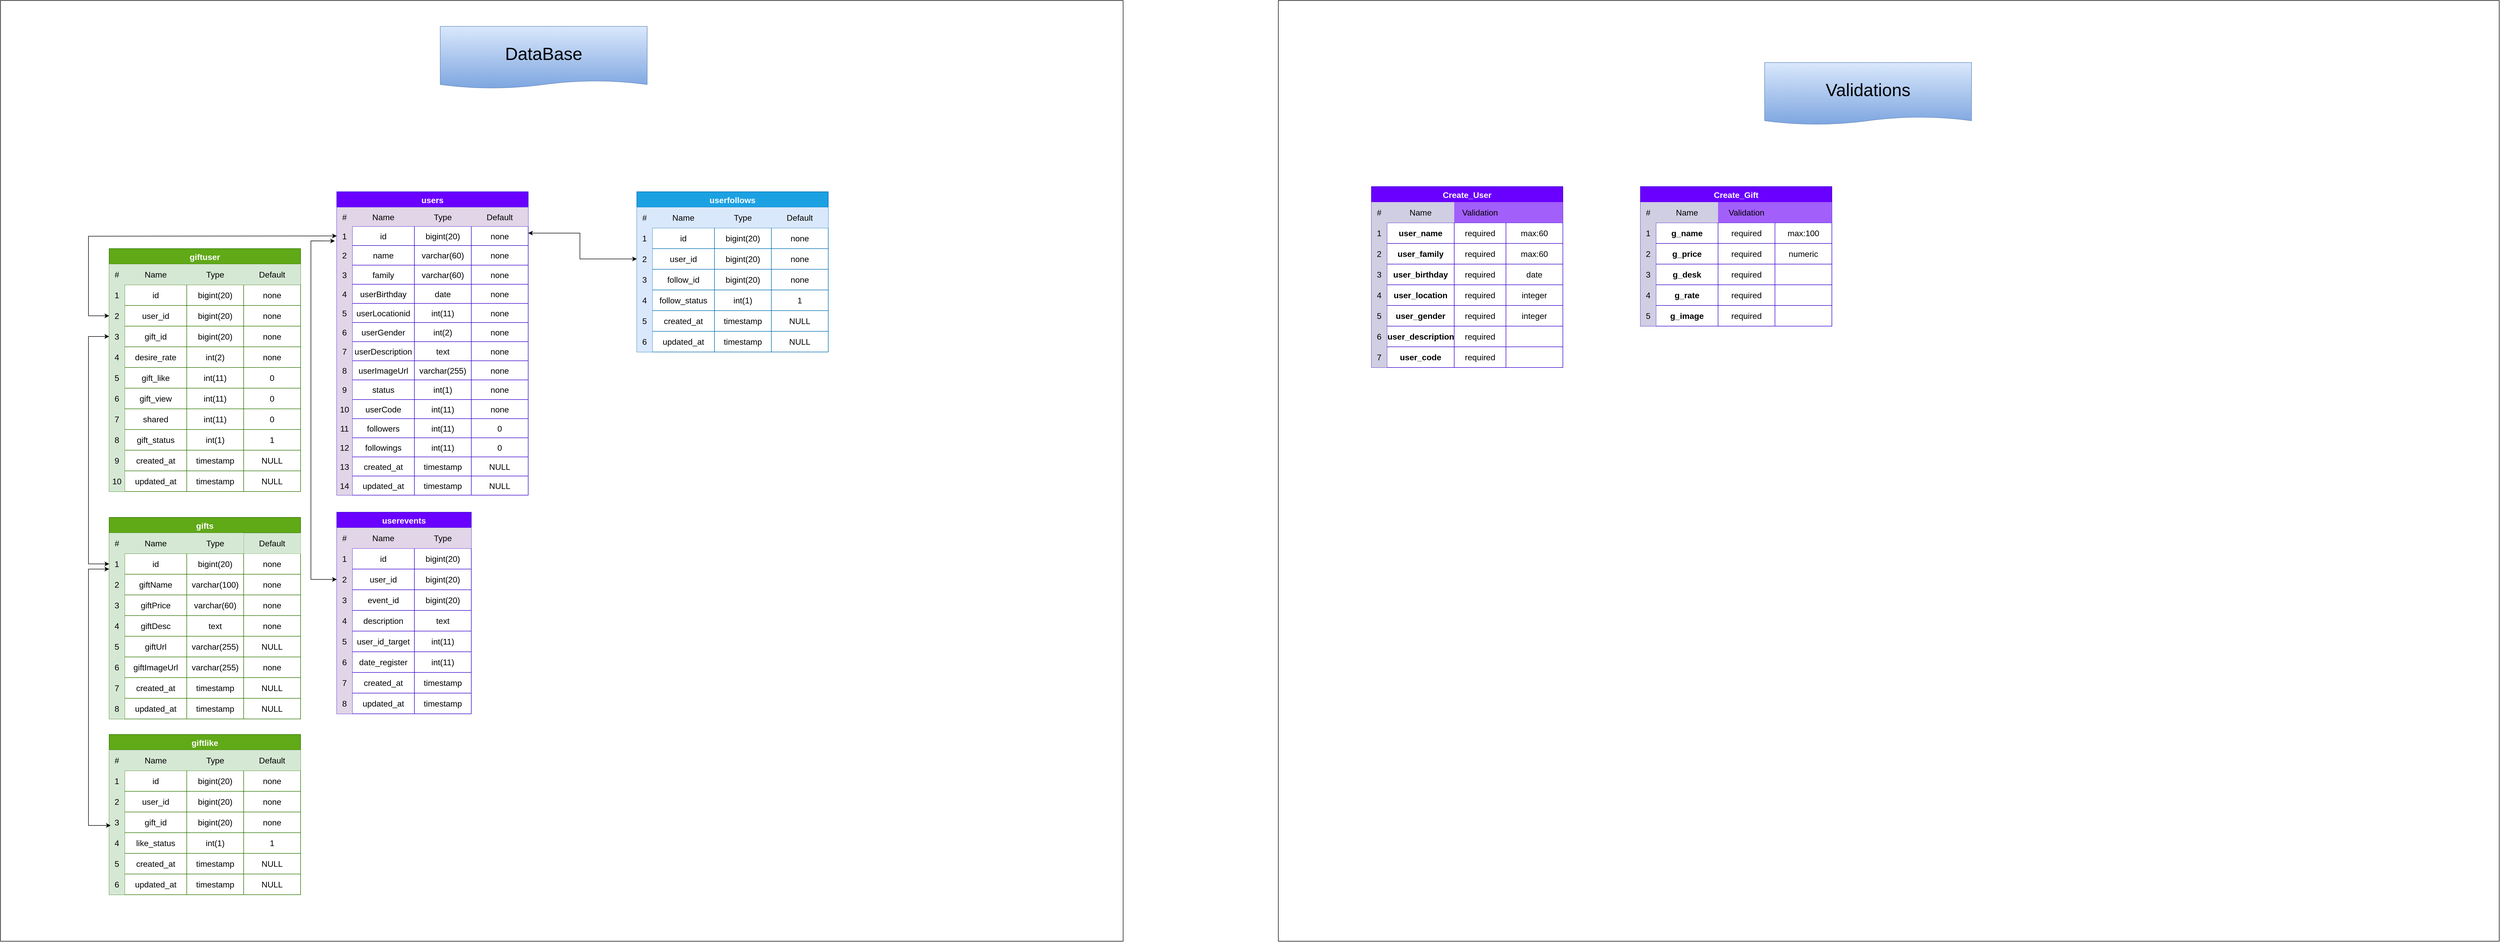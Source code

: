 <mxfile version="21.2.8" type="github">
  <diagram name="Page-1" id="1cAd2nDwjsuSkOFRcKNs">
    <mxGraphModel dx="1467" dy="1883" grid="1" gridSize="10" guides="1" tooltips="1" connect="1" arrows="1" fold="1" page="1" pageScale="1" pageWidth="850" pageHeight="1100" math="0" shadow="0">
      <root>
        <mxCell id="0" />
        <mxCell id="1" parent="0" />
        <mxCell id="7DghH40DVmf2UqbDNmO2-2" value="" style="rounded=0;whiteSpace=wrap;html=1;movable=1;resizable=1;rotatable=1;deletable=1;editable=1;locked=0;connectable=1;" parent="1" vertex="1">
          <mxGeometry y="-280" width="2170" height="1820" as="geometry" />
        </mxCell>
        <mxCell id="Wzq_B5PDZpnjMC2i0YFz-1" value="users" style="shape=table;startSize=30;container=1;collapsible=0;childLayout=tableLayout;strokeColor=#3700CC;fontSize=16;fillColor=#6a00ff;fontColor=#ffffff;fontStyle=1" parent="1" vertex="1">
          <mxGeometry x="650" y="90" width="370" height="587" as="geometry" />
        </mxCell>
        <mxCell id="Wzq_B5PDZpnjMC2i0YFz-23" style="shape=tableRow;horizontal=0;startSize=0;swimlaneHead=0;swimlaneBody=0;strokeColor=inherit;top=0;left=0;bottom=0;right=0;collapsible=0;dropTarget=0;fillColor=none;points=[[0,0.5],[1,0.5]];portConstraint=eastwest;fontSize=16;" parent="Wzq_B5PDZpnjMC2i0YFz-1" vertex="1">
          <mxGeometry y="30" width="370" height="37" as="geometry" />
        </mxCell>
        <mxCell id="Wzq_B5PDZpnjMC2i0YFz-24" value="#" style="shape=partialRectangle;html=1;whiteSpace=wrap;connectable=0;strokeColor=#9673a6;overflow=hidden;fillColor=#e1d5e7;top=0;left=0;bottom=0;right=0;pointerEvents=1;fontSize=16;" parent="Wzq_B5PDZpnjMC2i0YFz-23" vertex="1">
          <mxGeometry width="30" height="37" as="geometry">
            <mxRectangle width="30" height="37" as="alternateBounds" />
          </mxGeometry>
        </mxCell>
        <mxCell id="Wzq_B5PDZpnjMC2i0YFz-25" value="Name" style="shape=partialRectangle;html=1;whiteSpace=wrap;connectable=0;strokeColor=#9673a6;overflow=hidden;fillColor=#e1d5e7;top=0;left=0;bottom=0;right=0;pointerEvents=1;fontSize=16;" parent="Wzq_B5PDZpnjMC2i0YFz-23" vertex="1">
          <mxGeometry x="30" width="120" height="37" as="geometry">
            <mxRectangle width="120" height="37" as="alternateBounds" />
          </mxGeometry>
        </mxCell>
        <mxCell id="Wzq_B5PDZpnjMC2i0YFz-26" value="Type" style="shape=partialRectangle;html=1;whiteSpace=wrap;connectable=0;strokeColor=#9673a6;overflow=hidden;fillColor=#e1d5e7;top=0;left=0;bottom=0;right=0;pointerEvents=1;fontSize=16;" parent="Wzq_B5PDZpnjMC2i0YFz-23" vertex="1">
          <mxGeometry x="150" width="110" height="37" as="geometry">
            <mxRectangle width="110" height="37" as="alternateBounds" />
          </mxGeometry>
        </mxCell>
        <mxCell id="rWlrY72EfQh-a1V70OOL-23" value="Default" style="shape=partialRectangle;html=1;whiteSpace=wrap;connectable=0;strokeColor=#9673a6;overflow=hidden;fillColor=#e1d5e7;top=0;left=0;bottom=0;right=0;pointerEvents=1;fontSize=16;" parent="Wzq_B5PDZpnjMC2i0YFz-23" vertex="1">
          <mxGeometry x="260" width="110" height="37" as="geometry">
            <mxRectangle width="110" height="37" as="alternateBounds" />
          </mxGeometry>
        </mxCell>
        <mxCell id="Wzq_B5PDZpnjMC2i0YFz-176" value="" style="shape=tableRow;horizontal=0;startSize=0;swimlaneHead=0;swimlaneBody=0;strokeColor=inherit;top=0;left=0;bottom=0;right=0;collapsible=0;dropTarget=0;fillColor=none;points=[[0,0.5],[1,0.5]];portConstraint=eastwest;fontSize=16;" parent="Wzq_B5PDZpnjMC2i0YFz-1" vertex="1">
          <mxGeometry y="67" width="370" height="37" as="geometry" />
        </mxCell>
        <mxCell id="Wzq_B5PDZpnjMC2i0YFz-177" value="1" style="shape=partialRectangle;html=1;whiteSpace=wrap;connectable=0;strokeColor=#9673a6;overflow=hidden;fillColor=#e1d5e7;top=0;left=0;bottom=0;right=0;pointerEvents=1;fontSize=16;" parent="Wzq_B5PDZpnjMC2i0YFz-176" vertex="1">
          <mxGeometry width="30" height="37" as="geometry">
            <mxRectangle width="30" height="37" as="alternateBounds" />
          </mxGeometry>
        </mxCell>
        <mxCell id="Wzq_B5PDZpnjMC2i0YFz-178" value="id" style="shape=partialRectangle;html=1;whiteSpace=wrap;connectable=0;strokeColor=inherit;overflow=hidden;fillColor=none;top=0;left=0;bottom=0;right=0;pointerEvents=1;fontSize=16;" parent="Wzq_B5PDZpnjMC2i0YFz-176" vertex="1">
          <mxGeometry x="30" width="120" height="37" as="geometry">
            <mxRectangle width="120" height="37" as="alternateBounds" />
          </mxGeometry>
        </mxCell>
        <mxCell id="Wzq_B5PDZpnjMC2i0YFz-179" value="bigint(20)" style="shape=partialRectangle;html=1;whiteSpace=wrap;connectable=0;strokeColor=inherit;overflow=hidden;fillColor=none;top=0;left=0;bottom=0;right=0;pointerEvents=1;fontSize=16;" parent="Wzq_B5PDZpnjMC2i0YFz-176" vertex="1">
          <mxGeometry x="150" width="110" height="37" as="geometry">
            <mxRectangle width="110" height="37" as="alternateBounds" />
          </mxGeometry>
        </mxCell>
        <mxCell id="rWlrY72EfQh-a1V70OOL-24" value="none" style="shape=partialRectangle;html=1;whiteSpace=wrap;connectable=0;strokeColor=inherit;overflow=hidden;fillColor=none;top=0;left=0;bottom=0;right=0;pointerEvents=1;fontSize=16;" parent="Wzq_B5PDZpnjMC2i0YFz-176" vertex="1">
          <mxGeometry x="260" width="110" height="37" as="geometry">
            <mxRectangle width="110" height="37" as="alternateBounds" />
          </mxGeometry>
        </mxCell>
        <mxCell id="Wzq_B5PDZpnjMC2i0YFz-6" value="" style="shape=tableRow;horizontal=0;startSize=0;swimlaneHead=0;swimlaneBody=0;strokeColor=inherit;top=0;left=0;bottom=0;right=0;collapsible=0;dropTarget=0;fillColor=none;points=[[0,0.5],[1,0.5]];portConstraint=eastwest;fontSize=16;" parent="Wzq_B5PDZpnjMC2i0YFz-1" vertex="1">
          <mxGeometry y="104" width="370" height="38" as="geometry" />
        </mxCell>
        <mxCell id="Wzq_B5PDZpnjMC2i0YFz-7" value="2" style="shape=partialRectangle;html=1;whiteSpace=wrap;connectable=0;strokeColor=#9673a6;overflow=hidden;fillColor=#e1d5e7;top=0;left=0;bottom=0;right=0;pointerEvents=1;fontSize=16;" parent="Wzq_B5PDZpnjMC2i0YFz-6" vertex="1">
          <mxGeometry width="30" height="38" as="geometry">
            <mxRectangle width="30" height="38" as="alternateBounds" />
          </mxGeometry>
        </mxCell>
        <mxCell id="Wzq_B5PDZpnjMC2i0YFz-8" value="name" style="shape=partialRectangle;html=1;whiteSpace=wrap;connectable=0;strokeColor=inherit;overflow=hidden;fillColor=none;top=0;left=0;bottom=0;right=0;pointerEvents=1;fontSize=16;" parent="Wzq_B5PDZpnjMC2i0YFz-6" vertex="1">
          <mxGeometry x="30" width="120" height="38" as="geometry">
            <mxRectangle width="120" height="38" as="alternateBounds" />
          </mxGeometry>
        </mxCell>
        <mxCell id="Wzq_B5PDZpnjMC2i0YFz-9" value="varchar(60)" style="shape=partialRectangle;html=1;whiteSpace=wrap;connectable=0;strokeColor=inherit;overflow=hidden;fillColor=none;top=0;left=0;bottom=0;right=0;pointerEvents=1;fontSize=16;" parent="Wzq_B5PDZpnjMC2i0YFz-6" vertex="1">
          <mxGeometry x="150" width="110" height="38" as="geometry">
            <mxRectangle width="110" height="38" as="alternateBounds" />
          </mxGeometry>
        </mxCell>
        <mxCell id="rWlrY72EfQh-a1V70OOL-25" value="none" style="shape=partialRectangle;html=1;whiteSpace=wrap;connectable=0;strokeColor=inherit;overflow=hidden;fillColor=none;top=0;left=0;bottom=0;right=0;pointerEvents=1;fontSize=16;" parent="Wzq_B5PDZpnjMC2i0YFz-6" vertex="1">
          <mxGeometry x="260" width="110" height="38" as="geometry">
            <mxRectangle width="110" height="38" as="alternateBounds" />
          </mxGeometry>
        </mxCell>
        <mxCell id="Wzq_B5PDZpnjMC2i0YFz-10" value="" style="shape=tableRow;horizontal=0;startSize=0;swimlaneHead=0;swimlaneBody=0;strokeColor=inherit;top=0;left=0;bottom=0;right=0;collapsible=0;dropTarget=0;fillColor=none;points=[[0,0.5],[1,0.5]];portConstraint=eastwest;fontSize=16;" parent="Wzq_B5PDZpnjMC2i0YFz-1" vertex="1">
          <mxGeometry y="142" width="370" height="37" as="geometry" />
        </mxCell>
        <mxCell id="Wzq_B5PDZpnjMC2i0YFz-11" value="3" style="shape=partialRectangle;html=1;whiteSpace=wrap;connectable=0;strokeColor=#9673a6;overflow=hidden;fillColor=#e1d5e7;top=0;left=0;bottom=0;right=0;pointerEvents=1;fontSize=16;" parent="Wzq_B5PDZpnjMC2i0YFz-10" vertex="1">
          <mxGeometry width="30" height="37" as="geometry">
            <mxRectangle width="30" height="37" as="alternateBounds" />
          </mxGeometry>
        </mxCell>
        <mxCell id="Wzq_B5PDZpnjMC2i0YFz-12" value="family" style="shape=partialRectangle;html=1;whiteSpace=wrap;connectable=0;strokeColor=inherit;overflow=hidden;fillColor=none;top=0;left=0;bottom=0;right=0;pointerEvents=1;fontSize=16;" parent="Wzq_B5PDZpnjMC2i0YFz-10" vertex="1">
          <mxGeometry x="30" width="120" height="37" as="geometry">
            <mxRectangle width="120" height="37" as="alternateBounds" />
          </mxGeometry>
        </mxCell>
        <mxCell id="Wzq_B5PDZpnjMC2i0YFz-13" value="varchar(60)" style="shape=partialRectangle;html=1;whiteSpace=wrap;connectable=0;strokeColor=inherit;overflow=hidden;fillColor=none;top=0;left=0;bottom=0;right=0;pointerEvents=1;fontSize=16;" parent="Wzq_B5PDZpnjMC2i0YFz-10" vertex="1">
          <mxGeometry x="150" width="110" height="37" as="geometry">
            <mxRectangle width="110" height="37" as="alternateBounds" />
          </mxGeometry>
        </mxCell>
        <mxCell id="rWlrY72EfQh-a1V70OOL-26" value="none" style="shape=partialRectangle;html=1;whiteSpace=wrap;connectable=0;strokeColor=inherit;overflow=hidden;fillColor=none;top=0;left=0;bottom=0;right=0;pointerEvents=1;fontSize=16;" parent="Wzq_B5PDZpnjMC2i0YFz-10" vertex="1">
          <mxGeometry x="260" width="110" height="37" as="geometry">
            <mxRectangle width="110" height="37" as="alternateBounds" />
          </mxGeometry>
        </mxCell>
        <mxCell id="Wzq_B5PDZpnjMC2i0YFz-43" style="shape=tableRow;horizontal=0;startSize=0;swimlaneHead=0;swimlaneBody=0;strokeColor=inherit;top=0;left=0;bottom=0;right=0;collapsible=0;dropTarget=0;fillColor=none;points=[[0,0.5],[1,0.5]];portConstraint=eastwest;fontSize=16;" parent="Wzq_B5PDZpnjMC2i0YFz-1" vertex="1">
          <mxGeometry y="179" width="370" height="37" as="geometry" />
        </mxCell>
        <mxCell id="Wzq_B5PDZpnjMC2i0YFz-44" value="4" style="shape=partialRectangle;html=1;whiteSpace=wrap;connectable=0;strokeColor=#9673a6;overflow=hidden;fillColor=#e1d5e7;top=0;left=0;bottom=0;right=0;pointerEvents=1;fontSize=16;" parent="Wzq_B5PDZpnjMC2i0YFz-43" vertex="1">
          <mxGeometry width="30" height="37" as="geometry">
            <mxRectangle width="30" height="37" as="alternateBounds" />
          </mxGeometry>
        </mxCell>
        <mxCell id="Wzq_B5PDZpnjMC2i0YFz-45" value="userBirthday" style="shape=partialRectangle;html=1;whiteSpace=wrap;connectable=0;strokeColor=inherit;overflow=hidden;fillColor=none;top=0;left=0;bottom=0;right=0;pointerEvents=1;fontSize=16;" parent="Wzq_B5PDZpnjMC2i0YFz-43" vertex="1">
          <mxGeometry x="30" width="120" height="37" as="geometry">
            <mxRectangle width="120" height="37" as="alternateBounds" />
          </mxGeometry>
        </mxCell>
        <mxCell id="Wzq_B5PDZpnjMC2i0YFz-46" value="date" style="shape=partialRectangle;html=1;whiteSpace=wrap;connectable=0;strokeColor=inherit;overflow=hidden;fillColor=none;top=0;left=0;bottom=0;right=0;pointerEvents=1;fontSize=16;" parent="Wzq_B5PDZpnjMC2i0YFz-43" vertex="1">
          <mxGeometry x="150" width="110" height="37" as="geometry">
            <mxRectangle width="110" height="37" as="alternateBounds" />
          </mxGeometry>
        </mxCell>
        <mxCell id="rWlrY72EfQh-a1V70OOL-27" value="none" style="shape=partialRectangle;html=1;whiteSpace=wrap;connectable=0;strokeColor=inherit;overflow=hidden;fillColor=none;top=0;left=0;bottom=0;right=0;pointerEvents=1;fontSize=16;" parent="Wzq_B5PDZpnjMC2i0YFz-43" vertex="1">
          <mxGeometry x="260" width="110" height="37" as="geometry">
            <mxRectangle width="110" height="37" as="alternateBounds" />
          </mxGeometry>
        </mxCell>
        <mxCell id="Wzq_B5PDZpnjMC2i0YFz-39" style="shape=tableRow;horizontal=0;startSize=0;swimlaneHead=0;swimlaneBody=0;strokeColor=inherit;top=0;left=0;bottom=0;right=0;collapsible=0;dropTarget=0;fillColor=none;points=[[0,0.5],[1,0.5]];portConstraint=eastwest;fontSize=16;" parent="Wzq_B5PDZpnjMC2i0YFz-1" vertex="1">
          <mxGeometry y="216" width="370" height="37" as="geometry" />
        </mxCell>
        <mxCell id="Wzq_B5PDZpnjMC2i0YFz-40" value="5" style="shape=partialRectangle;html=1;whiteSpace=wrap;connectable=0;strokeColor=#9673a6;overflow=hidden;fillColor=#e1d5e7;top=0;left=0;bottom=0;right=0;pointerEvents=1;fontSize=16;" parent="Wzq_B5PDZpnjMC2i0YFz-39" vertex="1">
          <mxGeometry width="30" height="37" as="geometry">
            <mxRectangle width="30" height="37" as="alternateBounds" />
          </mxGeometry>
        </mxCell>
        <mxCell id="Wzq_B5PDZpnjMC2i0YFz-41" value="userLocationid" style="shape=partialRectangle;html=1;whiteSpace=wrap;connectable=0;strokeColor=inherit;overflow=hidden;fillColor=none;top=0;left=0;bottom=0;right=0;pointerEvents=1;fontSize=16;" parent="Wzq_B5PDZpnjMC2i0YFz-39" vertex="1">
          <mxGeometry x="30" width="120" height="37" as="geometry">
            <mxRectangle width="120" height="37" as="alternateBounds" />
          </mxGeometry>
        </mxCell>
        <mxCell id="Wzq_B5PDZpnjMC2i0YFz-42" value="int(11)" style="shape=partialRectangle;html=1;whiteSpace=wrap;connectable=0;strokeColor=inherit;overflow=hidden;fillColor=none;top=0;left=0;bottom=0;right=0;pointerEvents=1;fontSize=16;" parent="Wzq_B5PDZpnjMC2i0YFz-39" vertex="1">
          <mxGeometry x="150" width="110" height="37" as="geometry">
            <mxRectangle width="110" height="37" as="alternateBounds" />
          </mxGeometry>
        </mxCell>
        <mxCell id="rWlrY72EfQh-a1V70OOL-28" value="none" style="shape=partialRectangle;html=1;whiteSpace=wrap;connectable=0;strokeColor=inherit;overflow=hidden;fillColor=none;top=0;left=0;bottom=0;right=0;pointerEvents=1;fontSize=16;" parent="Wzq_B5PDZpnjMC2i0YFz-39" vertex="1">
          <mxGeometry x="260" width="110" height="37" as="geometry">
            <mxRectangle width="110" height="37" as="alternateBounds" />
          </mxGeometry>
        </mxCell>
        <mxCell id="Wzq_B5PDZpnjMC2i0YFz-35" style="shape=tableRow;horizontal=0;startSize=0;swimlaneHead=0;swimlaneBody=0;strokeColor=inherit;top=0;left=0;bottom=0;right=0;collapsible=0;dropTarget=0;fillColor=none;points=[[0,0.5],[1,0.5]];portConstraint=eastwest;fontSize=16;" parent="Wzq_B5PDZpnjMC2i0YFz-1" vertex="1">
          <mxGeometry y="253" width="370" height="37" as="geometry" />
        </mxCell>
        <mxCell id="Wzq_B5PDZpnjMC2i0YFz-36" value="6" style="shape=partialRectangle;html=1;whiteSpace=wrap;connectable=0;strokeColor=#9673a6;overflow=hidden;fillColor=#e1d5e7;top=0;left=0;bottom=0;right=0;pointerEvents=1;fontSize=16;" parent="Wzq_B5PDZpnjMC2i0YFz-35" vertex="1">
          <mxGeometry width="30" height="37" as="geometry">
            <mxRectangle width="30" height="37" as="alternateBounds" />
          </mxGeometry>
        </mxCell>
        <mxCell id="Wzq_B5PDZpnjMC2i0YFz-37" value="userGender" style="shape=partialRectangle;html=1;whiteSpace=wrap;connectable=0;strokeColor=inherit;overflow=hidden;fillColor=none;top=0;left=0;bottom=0;right=0;pointerEvents=1;fontSize=16;" parent="Wzq_B5PDZpnjMC2i0YFz-35" vertex="1">
          <mxGeometry x="30" width="120" height="37" as="geometry">
            <mxRectangle width="120" height="37" as="alternateBounds" />
          </mxGeometry>
        </mxCell>
        <mxCell id="Wzq_B5PDZpnjMC2i0YFz-38" value="int(2)" style="shape=partialRectangle;html=1;whiteSpace=wrap;connectable=0;strokeColor=inherit;overflow=hidden;fillColor=none;top=0;left=0;bottom=0;right=0;pointerEvents=1;fontSize=16;" parent="Wzq_B5PDZpnjMC2i0YFz-35" vertex="1">
          <mxGeometry x="150" width="110" height="37" as="geometry">
            <mxRectangle width="110" height="37" as="alternateBounds" />
          </mxGeometry>
        </mxCell>
        <mxCell id="rWlrY72EfQh-a1V70OOL-29" value="none" style="shape=partialRectangle;html=1;whiteSpace=wrap;connectable=0;strokeColor=inherit;overflow=hidden;fillColor=none;top=0;left=0;bottom=0;right=0;pointerEvents=1;fontSize=16;" parent="Wzq_B5PDZpnjMC2i0YFz-35" vertex="1">
          <mxGeometry x="260" width="110" height="37" as="geometry">
            <mxRectangle width="110" height="37" as="alternateBounds" />
          </mxGeometry>
        </mxCell>
        <mxCell id="Wzq_B5PDZpnjMC2i0YFz-31" style="shape=tableRow;horizontal=0;startSize=0;swimlaneHead=0;swimlaneBody=0;strokeColor=inherit;top=0;left=0;bottom=0;right=0;collapsible=0;dropTarget=0;fillColor=none;points=[[0,0.5],[1,0.5]];portConstraint=eastwest;fontSize=16;" parent="Wzq_B5PDZpnjMC2i0YFz-1" vertex="1">
          <mxGeometry y="290" width="370" height="37" as="geometry" />
        </mxCell>
        <mxCell id="Wzq_B5PDZpnjMC2i0YFz-32" value="7" style="shape=partialRectangle;html=1;whiteSpace=wrap;connectable=0;strokeColor=#9673a6;overflow=hidden;fillColor=#e1d5e7;top=0;left=0;bottom=0;right=0;pointerEvents=1;fontSize=16;" parent="Wzq_B5PDZpnjMC2i0YFz-31" vertex="1">
          <mxGeometry width="30" height="37" as="geometry">
            <mxRectangle width="30" height="37" as="alternateBounds" />
          </mxGeometry>
        </mxCell>
        <mxCell id="Wzq_B5PDZpnjMC2i0YFz-33" value="userDescription" style="shape=partialRectangle;html=1;whiteSpace=wrap;connectable=0;strokeColor=inherit;overflow=hidden;fillColor=none;top=0;left=0;bottom=0;right=0;pointerEvents=1;fontSize=16;" parent="Wzq_B5PDZpnjMC2i0YFz-31" vertex="1">
          <mxGeometry x="30" width="120" height="37" as="geometry">
            <mxRectangle width="120" height="37" as="alternateBounds" />
          </mxGeometry>
        </mxCell>
        <mxCell id="Wzq_B5PDZpnjMC2i0YFz-34" value="text" style="shape=partialRectangle;html=1;whiteSpace=wrap;connectable=0;strokeColor=inherit;overflow=hidden;fillColor=none;top=0;left=0;bottom=0;right=0;pointerEvents=1;fontSize=16;" parent="Wzq_B5PDZpnjMC2i0YFz-31" vertex="1">
          <mxGeometry x="150" width="110" height="37" as="geometry">
            <mxRectangle width="110" height="37" as="alternateBounds" />
          </mxGeometry>
        </mxCell>
        <mxCell id="rWlrY72EfQh-a1V70OOL-30" value="none" style="shape=partialRectangle;html=1;whiteSpace=wrap;connectable=0;strokeColor=inherit;overflow=hidden;fillColor=none;top=0;left=0;bottom=0;right=0;pointerEvents=1;fontSize=16;" parent="Wzq_B5PDZpnjMC2i0YFz-31" vertex="1">
          <mxGeometry x="260" width="110" height="37" as="geometry">
            <mxRectangle width="110" height="37" as="alternateBounds" />
          </mxGeometry>
        </mxCell>
        <mxCell id="Wzq_B5PDZpnjMC2i0YFz-27" style="shape=tableRow;horizontal=0;startSize=0;swimlaneHead=0;swimlaneBody=0;strokeColor=inherit;top=0;left=0;bottom=0;right=0;collapsible=0;dropTarget=0;fillColor=none;points=[[0,0.5],[1,0.5]];portConstraint=eastwest;fontSize=16;" parent="Wzq_B5PDZpnjMC2i0YFz-1" vertex="1">
          <mxGeometry y="327" width="370" height="37" as="geometry" />
        </mxCell>
        <mxCell id="Wzq_B5PDZpnjMC2i0YFz-28" value="8" style="shape=partialRectangle;html=1;whiteSpace=wrap;connectable=0;strokeColor=#9673a6;overflow=hidden;fillColor=#e1d5e7;top=0;left=0;bottom=0;right=0;pointerEvents=1;fontSize=16;" parent="Wzq_B5PDZpnjMC2i0YFz-27" vertex="1">
          <mxGeometry width="30" height="37" as="geometry">
            <mxRectangle width="30" height="37" as="alternateBounds" />
          </mxGeometry>
        </mxCell>
        <mxCell id="Wzq_B5PDZpnjMC2i0YFz-29" value="userImageUrl" style="shape=partialRectangle;html=1;whiteSpace=wrap;connectable=0;strokeColor=inherit;overflow=hidden;fillColor=none;top=0;left=0;bottom=0;right=0;pointerEvents=1;fontSize=16;" parent="Wzq_B5PDZpnjMC2i0YFz-27" vertex="1">
          <mxGeometry x="30" width="120" height="37" as="geometry">
            <mxRectangle width="120" height="37" as="alternateBounds" />
          </mxGeometry>
        </mxCell>
        <mxCell id="Wzq_B5PDZpnjMC2i0YFz-30" value="varchar(255)" style="shape=partialRectangle;html=1;whiteSpace=wrap;connectable=0;strokeColor=inherit;overflow=hidden;fillColor=none;top=0;left=0;bottom=0;right=0;pointerEvents=1;fontSize=16;" parent="Wzq_B5PDZpnjMC2i0YFz-27" vertex="1">
          <mxGeometry x="150" width="110" height="37" as="geometry">
            <mxRectangle width="110" height="37" as="alternateBounds" />
          </mxGeometry>
        </mxCell>
        <mxCell id="rWlrY72EfQh-a1V70OOL-31" value="none" style="shape=partialRectangle;html=1;whiteSpace=wrap;connectable=0;strokeColor=inherit;overflow=hidden;fillColor=none;top=0;left=0;bottom=0;right=0;pointerEvents=1;fontSize=16;" parent="Wzq_B5PDZpnjMC2i0YFz-27" vertex="1">
          <mxGeometry x="260" width="110" height="37" as="geometry">
            <mxRectangle width="110" height="37" as="alternateBounds" />
          </mxGeometry>
        </mxCell>
        <mxCell id="Wzq_B5PDZpnjMC2i0YFz-55" style="shape=tableRow;horizontal=0;startSize=0;swimlaneHead=0;swimlaneBody=0;strokeColor=inherit;top=0;left=0;bottom=0;right=0;collapsible=0;dropTarget=0;fillColor=none;points=[[0,0.5],[1,0.5]];portConstraint=eastwest;fontSize=16;" parent="Wzq_B5PDZpnjMC2i0YFz-1" vertex="1">
          <mxGeometry y="364" width="370" height="38" as="geometry" />
        </mxCell>
        <mxCell id="Wzq_B5PDZpnjMC2i0YFz-56" value="9" style="shape=partialRectangle;html=1;whiteSpace=wrap;connectable=0;strokeColor=#9673a6;overflow=hidden;fillColor=#e1d5e7;top=0;left=0;bottom=0;right=0;pointerEvents=1;fontSize=16;" parent="Wzq_B5PDZpnjMC2i0YFz-55" vertex="1">
          <mxGeometry width="30" height="38" as="geometry">
            <mxRectangle width="30" height="38" as="alternateBounds" />
          </mxGeometry>
        </mxCell>
        <mxCell id="Wzq_B5PDZpnjMC2i0YFz-57" value="status" style="shape=partialRectangle;html=1;whiteSpace=wrap;connectable=0;strokeColor=inherit;overflow=hidden;fillColor=none;top=0;left=0;bottom=0;right=0;pointerEvents=1;fontSize=16;" parent="Wzq_B5PDZpnjMC2i0YFz-55" vertex="1">
          <mxGeometry x="30" width="120" height="38" as="geometry">
            <mxRectangle width="120" height="38" as="alternateBounds" />
          </mxGeometry>
        </mxCell>
        <mxCell id="Wzq_B5PDZpnjMC2i0YFz-58" value="int(1)" style="shape=partialRectangle;html=1;whiteSpace=wrap;connectable=0;strokeColor=inherit;overflow=hidden;fillColor=none;top=0;left=0;bottom=0;right=0;pointerEvents=1;fontSize=16;" parent="Wzq_B5PDZpnjMC2i0YFz-55" vertex="1">
          <mxGeometry x="150" width="110" height="38" as="geometry">
            <mxRectangle width="110" height="38" as="alternateBounds" />
          </mxGeometry>
        </mxCell>
        <mxCell id="rWlrY72EfQh-a1V70OOL-32" value="none" style="shape=partialRectangle;html=1;whiteSpace=wrap;connectable=0;strokeColor=inherit;overflow=hidden;fillColor=none;top=0;left=0;bottom=0;right=0;pointerEvents=1;fontSize=16;" parent="Wzq_B5PDZpnjMC2i0YFz-55" vertex="1">
          <mxGeometry x="260" width="110" height="38" as="geometry">
            <mxRectangle width="110" height="38" as="alternateBounds" />
          </mxGeometry>
        </mxCell>
        <mxCell id="Wzq_B5PDZpnjMC2i0YFz-51" style="shape=tableRow;horizontal=0;startSize=0;swimlaneHead=0;swimlaneBody=0;strokeColor=inherit;top=0;left=0;bottom=0;right=0;collapsible=0;dropTarget=0;fillColor=none;points=[[0,0.5],[1,0.5]];portConstraint=eastwest;fontSize=16;" parent="Wzq_B5PDZpnjMC2i0YFz-1" vertex="1">
          <mxGeometry y="402" width="370" height="37" as="geometry" />
        </mxCell>
        <mxCell id="Wzq_B5PDZpnjMC2i0YFz-52" value="10" style="shape=partialRectangle;html=1;whiteSpace=wrap;connectable=0;strokeColor=#9673a6;overflow=hidden;fillColor=#e1d5e7;top=0;left=0;bottom=0;right=0;pointerEvents=1;fontSize=16;" parent="Wzq_B5PDZpnjMC2i0YFz-51" vertex="1">
          <mxGeometry width="30" height="37" as="geometry">
            <mxRectangle width="30" height="37" as="alternateBounds" />
          </mxGeometry>
        </mxCell>
        <mxCell id="Wzq_B5PDZpnjMC2i0YFz-53" value="userCode" style="shape=partialRectangle;html=1;whiteSpace=wrap;connectable=0;strokeColor=inherit;overflow=hidden;fillColor=none;top=0;left=0;bottom=0;right=0;pointerEvents=1;fontSize=16;" parent="Wzq_B5PDZpnjMC2i0YFz-51" vertex="1">
          <mxGeometry x="30" width="120" height="37" as="geometry">
            <mxRectangle width="120" height="37" as="alternateBounds" />
          </mxGeometry>
        </mxCell>
        <mxCell id="Wzq_B5PDZpnjMC2i0YFz-54" value="int(11)" style="shape=partialRectangle;html=1;whiteSpace=wrap;connectable=0;strokeColor=inherit;overflow=hidden;fillColor=none;top=0;left=0;bottom=0;right=0;pointerEvents=1;fontSize=16;" parent="Wzq_B5PDZpnjMC2i0YFz-51" vertex="1">
          <mxGeometry x="150" width="110" height="37" as="geometry">
            <mxRectangle width="110" height="37" as="alternateBounds" />
          </mxGeometry>
        </mxCell>
        <mxCell id="rWlrY72EfQh-a1V70OOL-33" value="none" style="shape=partialRectangle;html=1;whiteSpace=wrap;connectable=0;strokeColor=inherit;overflow=hidden;fillColor=none;top=0;left=0;bottom=0;right=0;pointerEvents=1;fontSize=16;" parent="Wzq_B5PDZpnjMC2i0YFz-51" vertex="1">
          <mxGeometry x="260" width="110" height="37" as="geometry">
            <mxRectangle width="110" height="37" as="alternateBounds" />
          </mxGeometry>
        </mxCell>
        <mxCell id="rWlrY72EfQh-a1V70OOL-5" style="shape=tableRow;horizontal=0;startSize=0;swimlaneHead=0;swimlaneBody=0;strokeColor=inherit;top=0;left=0;bottom=0;right=0;collapsible=0;dropTarget=0;fillColor=none;points=[[0,0.5],[1,0.5]];portConstraint=eastwest;fontSize=16;" parent="Wzq_B5PDZpnjMC2i0YFz-1" vertex="1">
          <mxGeometry y="439" width="370" height="37" as="geometry" />
        </mxCell>
        <mxCell id="rWlrY72EfQh-a1V70OOL-6" value="11" style="shape=partialRectangle;html=1;whiteSpace=wrap;connectable=0;strokeColor=#9673a6;overflow=hidden;fillColor=#e1d5e7;top=0;left=0;bottom=0;right=0;pointerEvents=1;fontSize=16;" parent="rWlrY72EfQh-a1V70OOL-5" vertex="1">
          <mxGeometry width="30" height="37" as="geometry">
            <mxRectangle width="30" height="37" as="alternateBounds" />
          </mxGeometry>
        </mxCell>
        <mxCell id="rWlrY72EfQh-a1V70OOL-7" value="followers" style="shape=partialRectangle;html=1;whiteSpace=wrap;connectable=0;strokeColor=inherit;overflow=hidden;fillColor=none;top=0;left=0;bottom=0;right=0;pointerEvents=1;fontSize=16;" parent="rWlrY72EfQh-a1V70OOL-5" vertex="1">
          <mxGeometry x="30" width="120" height="37" as="geometry">
            <mxRectangle width="120" height="37" as="alternateBounds" />
          </mxGeometry>
        </mxCell>
        <mxCell id="rWlrY72EfQh-a1V70OOL-8" value="int(11)" style="shape=partialRectangle;html=1;whiteSpace=wrap;connectable=0;strokeColor=inherit;overflow=hidden;fillColor=none;top=0;left=0;bottom=0;right=0;pointerEvents=1;fontSize=16;" parent="rWlrY72EfQh-a1V70OOL-5" vertex="1">
          <mxGeometry x="150" width="110" height="37" as="geometry">
            <mxRectangle width="110" height="37" as="alternateBounds" />
          </mxGeometry>
        </mxCell>
        <mxCell id="rWlrY72EfQh-a1V70OOL-34" value="0" style="shape=partialRectangle;html=1;whiteSpace=wrap;connectable=0;strokeColor=inherit;overflow=hidden;fillColor=none;top=0;left=0;bottom=0;right=0;pointerEvents=1;fontSize=16;" parent="rWlrY72EfQh-a1V70OOL-5" vertex="1">
          <mxGeometry x="260" width="110" height="37" as="geometry">
            <mxRectangle width="110" height="37" as="alternateBounds" />
          </mxGeometry>
        </mxCell>
        <mxCell id="rWlrY72EfQh-a1V70OOL-1" style="shape=tableRow;horizontal=0;startSize=0;swimlaneHead=0;swimlaneBody=0;strokeColor=inherit;top=0;left=0;bottom=0;right=0;collapsible=0;dropTarget=0;fillColor=none;points=[[0,0.5],[1,0.5]];portConstraint=eastwest;fontSize=16;" parent="Wzq_B5PDZpnjMC2i0YFz-1" vertex="1">
          <mxGeometry y="476" width="370" height="37" as="geometry" />
        </mxCell>
        <mxCell id="rWlrY72EfQh-a1V70OOL-2" value="12" style="shape=partialRectangle;html=1;whiteSpace=wrap;connectable=0;strokeColor=#9673a6;overflow=hidden;fillColor=#e1d5e7;top=0;left=0;bottom=0;right=0;pointerEvents=1;fontSize=16;" parent="rWlrY72EfQh-a1V70OOL-1" vertex="1">
          <mxGeometry width="30" height="37" as="geometry">
            <mxRectangle width="30" height="37" as="alternateBounds" />
          </mxGeometry>
        </mxCell>
        <mxCell id="rWlrY72EfQh-a1V70OOL-3" value="followings" style="shape=partialRectangle;html=1;whiteSpace=wrap;connectable=0;strokeColor=inherit;overflow=hidden;fillColor=none;top=0;left=0;bottom=0;right=0;pointerEvents=1;fontSize=16;" parent="rWlrY72EfQh-a1V70OOL-1" vertex="1">
          <mxGeometry x="30" width="120" height="37" as="geometry">
            <mxRectangle width="120" height="37" as="alternateBounds" />
          </mxGeometry>
        </mxCell>
        <mxCell id="rWlrY72EfQh-a1V70OOL-4" value="int(11)" style="shape=partialRectangle;html=1;whiteSpace=wrap;connectable=0;strokeColor=inherit;overflow=hidden;fillColor=none;top=0;left=0;bottom=0;right=0;pointerEvents=1;fontSize=16;" parent="rWlrY72EfQh-a1V70OOL-1" vertex="1">
          <mxGeometry x="150" width="110" height="37" as="geometry">
            <mxRectangle width="110" height="37" as="alternateBounds" />
          </mxGeometry>
        </mxCell>
        <mxCell id="rWlrY72EfQh-a1V70OOL-35" value="0" style="shape=partialRectangle;html=1;whiteSpace=wrap;connectable=0;strokeColor=inherit;overflow=hidden;fillColor=none;top=0;left=0;bottom=0;right=0;pointerEvents=1;fontSize=16;" parent="rWlrY72EfQh-a1V70OOL-1" vertex="1">
          <mxGeometry x="260" width="110" height="37" as="geometry">
            <mxRectangle width="110" height="37" as="alternateBounds" />
          </mxGeometry>
        </mxCell>
        <mxCell id="Wzq_B5PDZpnjMC2i0YFz-47" style="shape=tableRow;horizontal=0;startSize=0;swimlaneHead=0;swimlaneBody=0;strokeColor=inherit;top=0;left=0;bottom=0;right=0;collapsible=0;dropTarget=0;fillColor=none;points=[[0,0.5],[1,0.5]];portConstraint=eastwest;fontSize=16;" parent="Wzq_B5PDZpnjMC2i0YFz-1" vertex="1">
          <mxGeometry y="513" width="370" height="37" as="geometry" />
        </mxCell>
        <mxCell id="Wzq_B5PDZpnjMC2i0YFz-48" value="13" style="shape=partialRectangle;html=1;whiteSpace=wrap;connectable=0;strokeColor=#9673a6;overflow=hidden;fillColor=#e1d5e7;top=0;left=0;bottom=0;right=0;pointerEvents=1;fontSize=16;" parent="Wzq_B5PDZpnjMC2i0YFz-47" vertex="1">
          <mxGeometry width="30" height="37" as="geometry">
            <mxRectangle width="30" height="37" as="alternateBounds" />
          </mxGeometry>
        </mxCell>
        <mxCell id="Wzq_B5PDZpnjMC2i0YFz-49" value="created_at" style="shape=partialRectangle;html=1;whiteSpace=wrap;connectable=0;strokeColor=inherit;overflow=hidden;fillColor=none;top=0;left=0;bottom=0;right=0;pointerEvents=1;fontSize=16;" parent="Wzq_B5PDZpnjMC2i0YFz-47" vertex="1">
          <mxGeometry x="30" width="120" height="37" as="geometry">
            <mxRectangle width="120" height="37" as="alternateBounds" />
          </mxGeometry>
        </mxCell>
        <mxCell id="Wzq_B5PDZpnjMC2i0YFz-50" value="timestamp" style="shape=partialRectangle;html=1;whiteSpace=wrap;connectable=0;strokeColor=inherit;overflow=hidden;fillColor=none;top=0;left=0;bottom=0;right=0;pointerEvents=1;fontSize=16;" parent="Wzq_B5PDZpnjMC2i0YFz-47" vertex="1">
          <mxGeometry x="150" width="110" height="37" as="geometry">
            <mxRectangle width="110" height="37" as="alternateBounds" />
          </mxGeometry>
        </mxCell>
        <mxCell id="rWlrY72EfQh-a1V70OOL-36" value="NULL" style="shape=partialRectangle;html=1;whiteSpace=wrap;connectable=0;strokeColor=inherit;overflow=hidden;fillColor=none;top=0;left=0;bottom=0;right=0;pointerEvents=1;fontSize=16;" parent="Wzq_B5PDZpnjMC2i0YFz-47" vertex="1">
          <mxGeometry x="260" width="110" height="37" as="geometry">
            <mxRectangle width="110" height="37" as="alternateBounds" />
          </mxGeometry>
        </mxCell>
        <mxCell id="Wzq_B5PDZpnjMC2i0YFz-59" style="shape=tableRow;horizontal=0;startSize=0;swimlaneHead=0;swimlaneBody=0;strokeColor=inherit;top=0;left=0;bottom=0;right=0;collapsible=0;dropTarget=0;fillColor=none;points=[[0,0.5],[1,0.5]];portConstraint=eastwest;fontSize=16;" parent="Wzq_B5PDZpnjMC2i0YFz-1" vertex="1">
          <mxGeometry y="550" width="370" height="37" as="geometry" />
        </mxCell>
        <mxCell id="Wzq_B5PDZpnjMC2i0YFz-60" value="14" style="shape=partialRectangle;html=1;whiteSpace=wrap;connectable=0;strokeColor=#9673a6;overflow=hidden;fillColor=#e1d5e7;top=0;left=0;bottom=0;right=0;pointerEvents=1;fontSize=16;" parent="Wzq_B5PDZpnjMC2i0YFz-59" vertex="1">
          <mxGeometry width="30" height="37" as="geometry">
            <mxRectangle width="30" height="37" as="alternateBounds" />
          </mxGeometry>
        </mxCell>
        <mxCell id="Wzq_B5PDZpnjMC2i0YFz-61" value="updated_at" style="shape=partialRectangle;html=1;whiteSpace=wrap;connectable=0;strokeColor=inherit;overflow=hidden;fillColor=none;top=0;left=0;bottom=0;right=0;pointerEvents=1;fontSize=16;" parent="Wzq_B5PDZpnjMC2i0YFz-59" vertex="1">
          <mxGeometry x="30" width="120" height="37" as="geometry">
            <mxRectangle width="120" height="37" as="alternateBounds" />
          </mxGeometry>
        </mxCell>
        <mxCell id="Wzq_B5PDZpnjMC2i0YFz-62" value="timestamp" style="shape=partialRectangle;html=1;whiteSpace=wrap;connectable=0;strokeColor=inherit;overflow=hidden;fillColor=none;top=0;left=0;bottom=0;right=0;pointerEvents=1;fontSize=16;" parent="Wzq_B5PDZpnjMC2i0YFz-59" vertex="1">
          <mxGeometry x="150" width="110" height="37" as="geometry">
            <mxRectangle width="110" height="37" as="alternateBounds" />
          </mxGeometry>
        </mxCell>
        <mxCell id="rWlrY72EfQh-a1V70OOL-37" value="NULL" style="shape=partialRectangle;html=1;whiteSpace=wrap;connectable=0;strokeColor=inherit;overflow=hidden;fillColor=none;top=0;left=0;bottom=0;right=0;pointerEvents=1;fontSize=16;" parent="Wzq_B5PDZpnjMC2i0YFz-59" vertex="1">
          <mxGeometry x="260" width="110" height="37" as="geometry">
            <mxRectangle width="110" height="37" as="alternateBounds" />
          </mxGeometry>
        </mxCell>
        <mxCell id="Wzq_B5PDZpnjMC2i0YFz-77" value="gifts" style="shape=table;startSize=30;container=1;collapsible=0;childLayout=tableLayout;strokeColor=#2D7600;fontSize=16;fillColor=#60a917;fontColor=#ffffff;fontStyle=1;strokeWidth=1;labelBackgroundColor=none;" parent="1" vertex="1">
          <mxGeometry x="210" y="720" width="370" height="390" as="geometry" />
        </mxCell>
        <mxCell id="Wzq_B5PDZpnjMC2i0YFz-78" style="shape=tableRow;horizontal=0;startSize=0;swimlaneHead=0;swimlaneBody=0;strokeColor=inherit;top=0;left=0;bottom=0;right=0;collapsible=0;dropTarget=0;fillColor=none;points=[[0,0.5],[1,0.5]];portConstraint=eastwest;fontSize=16;fontStyle=0;fontColor=default;labelBackgroundColor=none;" parent="Wzq_B5PDZpnjMC2i0YFz-77" vertex="1">
          <mxGeometry y="30" width="370" height="40" as="geometry" />
        </mxCell>
        <mxCell id="Wzq_B5PDZpnjMC2i0YFz-79" value="#" style="shape=partialRectangle;html=1;whiteSpace=wrap;connectable=0;strokeColor=#82b366;overflow=hidden;fillColor=#d5e8d4;top=0;left=0;bottom=0;right=0;pointerEvents=1;fontSize=16;fontStyle=0;fontColor=default;labelBackgroundColor=none;" parent="Wzq_B5PDZpnjMC2i0YFz-78" vertex="1">
          <mxGeometry width="30" height="40" as="geometry">
            <mxRectangle width="30" height="40" as="alternateBounds" />
          </mxGeometry>
        </mxCell>
        <mxCell id="Wzq_B5PDZpnjMC2i0YFz-80" value="Name" style="shape=partialRectangle;html=1;whiteSpace=wrap;connectable=0;strokeColor=#82b366;overflow=hidden;fillColor=#d5e8d4;top=0;left=0;bottom=0;right=0;pointerEvents=1;fontSize=16;fontStyle=0;fontColor=default;labelBackgroundColor=none;" parent="Wzq_B5PDZpnjMC2i0YFz-78" vertex="1">
          <mxGeometry x="30" width="120" height="40" as="geometry">
            <mxRectangle width="120" height="40" as="alternateBounds" />
          </mxGeometry>
        </mxCell>
        <mxCell id="Wzq_B5PDZpnjMC2i0YFz-81" value="Type" style="shape=partialRectangle;html=1;whiteSpace=wrap;connectable=0;strokeColor=#82b366;overflow=hidden;fillColor=#d5e8d4;top=0;left=0;bottom=0;right=0;pointerEvents=1;fontSize=16;fontStyle=0;fontColor=default;labelBackgroundColor=none;" parent="Wzq_B5PDZpnjMC2i0YFz-78" vertex="1">
          <mxGeometry x="150" width="110" height="40" as="geometry">
            <mxRectangle width="110" height="40" as="alternateBounds" />
          </mxGeometry>
        </mxCell>
        <mxCell id="RkA7iU0VJPWLOL-5tTCJ-9" value="Default" style="shape=partialRectangle;html=1;whiteSpace=wrap;connectable=0;strokeColor=#82b366;overflow=hidden;fillColor=#d5e8d4;top=0;left=0;bottom=0;right=0;pointerEvents=1;fontSize=16;gradientColor=none;strokeWidth=0;perimeterSpacing=0;shadow=0;fillStyle=auto;fontStyle=0;fontColor=default;labelBackgroundColor=none;" parent="Wzq_B5PDZpnjMC2i0YFz-78" vertex="1">
          <mxGeometry x="260" width="110" height="40" as="geometry">
            <mxRectangle width="110" height="40" as="alternateBounds" />
          </mxGeometry>
        </mxCell>
        <mxCell id="Wzq_B5PDZpnjMC2i0YFz-82" value="" style="shape=tableRow;horizontal=0;startSize=0;swimlaneHead=0;swimlaneBody=0;strokeColor=inherit;top=0;left=0;bottom=0;right=0;collapsible=0;dropTarget=0;fillColor=none;points=[[0,0.5],[1,0.5]];portConstraint=eastwest;fontSize=16;fontStyle=0;fontColor=default;labelBackgroundColor=none;" parent="Wzq_B5PDZpnjMC2i0YFz-77" vertex="1">
          <mxGeometry y="70" width="370" height="40" as="geometry" />
        </mxCell>
        <mxCell id="Wzq_B5PDZpnjMC2i0YFz-83" value="1" style="shape=partialRectangle;html=1;whiteSpace=wrap;connectable=0;strokeColor=#82b366;overflow=hidden;fillColor=#d5e8d4;top=0;left=0;bottom=0;right=0;pointerEvents=1;fontSize=16;fontStyle=0;fontColor=default;labelBackgroundColor=none;" parent="Wzq_B5PDZpnjMC2i0YFz-82" vertex="1">
          <mxGeometry width="30" height="40" as="geometry">
            <mxRectangle width="30" height="40" as="alternateBounds" />
          </mxGeometry>
        </mxCell>
        <mxCell id="Wzq_B5PDZpnjMC2i0YFz-84" value="id" style="shape=partialRectangle;html=1;whiteSpace=wrap;connectable=0;overflow=hidden;top=0;left=0;bottom=0;right=0;pointerEvents=1;fontSize=16;fillColor=none;fontStyle=0;fontColor=default;labelBackgroundColor=default;" parent="Wzq_B5PDZpnjMC2i0YFz-82" vertex="1">
          <mxGeometry x="30" width="120" height="40" as="geometry">
            <mxRectangle width="120" height="40" as="alternateBounds" />
          </mxGeometry>
        </mxCell>
        <mxCell id="Wzq_B5PDZpnjMC2i0YFz-85" value="bigint(20)" style="shape=partialRectangle;html=1;whiteSpace=wrap;connectable=0;overflow=hidden;top=0;left=0;bottom=0;right=0;pointerEvents=1;fontSize=16;fontStyle=0;labelBackgroundColor=none;fillColor=none;" parent="Wzq_B5PDZpnjMC2i0YFz-82" vertex="1">
          <mxGeometry x="150" width="110" height="40" as="geometry">
            <mxRectangle width="110" height="40" as="alternateBounds" />
          </mxGeometry>
        </mxCell>
        <mxCell id="RkA7iU0VJPWLOL-5tTCJ-10" value="none" style="shape=partialRectangle;html=1;whiteSpace=wrap;connectable=0;strokeColor=inherit;overflow=hidden;fillColor=none;top=0;left=0;bottom=0;right=0;pointerEvents=1;fontSize=16;fontStyle=0;fontColor=default;labelBackgroundColor=none;" parent="Wzq_B5PDZpnjMC2i0YFz-82" vertex="1">
          <mxGeometry x="260" width="110" height="40" as="geometry">
            <mxRectangle width="110" height="40" as="alternateBounds" />
          </mxGeometry>
        </mxCell>
        <mxCell id="Wzq_B5PDZpnjMC2i0YFz-86" value="" style="shape=tableRow;horizontal=0;startSize=0;swimlaneHead=0;swimlaneBody=0;strokeColor=inherit;top=0;left=0;bottom=0;right=0;collapsible=0;dropTarget=0;fillColor=none;points=[[0,0.5],[1,0.5]];portConstraint=eastwest;fontSize=16;fontStyle=0;fontColor=default;labelBackgroundColor=none;" parent="Wzq_B5PDZpnjMC2i0YFz-77" vertex="1">
          <mxGeometry y="110" width="370" height="40" as="geometry" />
        </mxCell>
        <mxCell id="Wzq_B5PDZpnjMC2i0YFz-87" value="2" style="shape=partialRectangle;html=1;whiteSpace=wrap;connectable=0;strokeColor=#82b366;overflow=hidden;fillColor=#d5e8d4;top=0;left=0;bottom=0;right=0;pointerEvents=1;fontSize=16;fontStyle=0;fontColor=default;labelBackgroundColor=none;" parent="Wzq_B5PDZpnjMC2i0YFz-86" vertex="1">
          <mxGeometry width="30" height="40" as="geometry">
            <mxRectangle width="30" height="40" as="alternateBounds" />
          </mxGeometry>
        </mxCell>
        <mxCell id="Wzq_B5PDZpnjMC2i0YFz-88" value="giftName" style="shape=partialRectangle;html=1;whiteSpace=wrap;connectable=0;overflow=hidden;top=0;left=0;bottom=0;right=0;pointerEvents=1;fontSize=16;fillColor=none;fontStyle=0;fontColor=default;labelBackgroundColor=none;" parent="Wzq_B5PDZpnjMC2i0YFz-86" vertex="1">
          <mxGeometry x="30" width="120" height="40" as="geometry">
            <mxRectangle width="120" height="40" as="alternateBounds" />
          </mxGeometry>
        </mxCell>
        <mxCell id="Wzq_B5PDZpnjMC2i0YFz-89" value="varchar(100)" style="shape=partialRectangle;html=1;whiteSpace=wrap;connectable=0;strokeColor=inherit;overflow=hidden;fillColor=none;top=0;left=0;bottom=0;right=0;pointerEvents=1;fontSize=16;fontStyle=0;fontColor=default;labelBackgroundColor=none;" parent="Wzq_B5PDZpnjMC2i0YFz-86" vertex="1">
          <mxGeometry x="150" width="110" height="40" as="geometry">
            <mxRectangle width="110" height="40" as="alternateBounds" />
          </mxGeometry>
        </mxCell>
        <mxCell id="RkA7iU0VJPWLOL-5tTCJ-11" value="none" style="shape=partialRectangle;html=1;whiteSpace=wrap;connectable=0;strokeColor=inherit;overflow=hidden;fillColor=none;top=0;left=0;bottom=0;right=0;pointerEvents=1;fontSize=16;fontStyle=0;fontColor=default;labelBackgroundColor=none;" parent="Wzq_B5PDZpnjMC2i0YFz-86" vertex="1">
          <mxGeometry x="260" width="110" height="40" as="geometry">
            <mxRectangle width="110" height="40" as="alternateBounds" />
          </mxGeometry>
        </mxCell>
        <mxCell id="Wzq_B5PDZpnjMC2i0YFz-90" value="" style="shape=tableRow;horizontal=0;startSize=0;swimlaneHead=0;swimlaneBody=0;strokeColor=inherit;top=0;left=0;bottom=0;right=0;collapsible=0;dropTarget=0;fillColor=none;points=[[0,0.5],[1,0.5]];portConstraint=eastwest;fontSize=16;fontStyle=0;fontColor=default;labelBackgroundColor=none;" parent="Wzq_B5PDZpnjMC2i0YFz-77" vertex="1">
          <mxGeometry y="150" width="370" height="40" as="geometry" />
        </mxCell>
        <mxCell id="Wzq_B5PDZpnjMC2i0YFz-91" value="3" style="shape=partialRectangle;html=1;whiteSpace=wrap;connectable=0;strokeColor=#82b366;overflow=hidden;fillColor=#d5e8d4;top=0;left=0;bottom=0;right=0;pointerEvents=1;fontSize=16;fontStyle=0;fontColor=default;labelBackgroundColor=none;" parent="Wzq_B5PDZpnjMC2i0YFz-90" vertex="1">
          <mxGeometry width="30" height="40" as="geometry">
            <mxRectangle width="30" height="40" as="alternateBounds" />
          </mxGeometry>
        </mxCell>
        <mxCell id="Wzq_B5PDZpnjMC2i0YFz-92" value="giftPrice" style="shape=partialRectangle;html=1;whiteSpace=wrap;connectable=0;strokeColor=inherit;overflow=hidden;fillColor=none;top=0;left=0;bottom=0;right=0;pointerEvents=1;fontSize=16;fontStyle=0;fontColor=default;labelBackgroundColor=none;" parent="Wzq_B5PDZpnjMC2i0YFz-90" vertex="1">
          <mxGeometry x="30" width="120" height="40" as="geometry">
            <mxRectangle width="120" height="40" as="alternateBounds" />
          </mxGeometry>
        </mxCell>
        <mxCell id="Wzq_B5PDZpnjMC2i0YFz-93" value="varchar(60)" style="shape=partialRectangle;html=1;whiteSpace=wrap;connectable=0;strokeColor=inherit;overflow=hidden;fillColor=none;top=0;left=0;bottom=0;right=0;pointerEvents=1;fontSize=16;fontStyle=0;fontColor=default;labelBackgroundColor=none;" parent="Wzq_B5PDZpnjMC2i0YFz-90" vertex="1">
          <mxGeometry x="150" width="110" height="40" as="geometry">
            <mxRectangle width="110" height="40" as="alternateBounds" />
          </mxGeometry>
        </mxCell>
        <mxCell id="RkA7iU0VJPWLOL-5tTCJ-12" value="none" style="shape=partialRectangle;html=1;whiteSpace=wrap;connectable=0;strokeColor=inherit;overflow=hidden;fillColor=none;top=0;left=0;bottom=0;right=0;pointerEvents=1;fontSize=16;fontStyle=0;fontColor=default;labelBackgroundColor=none;" parent="Wzq_B5PDZpnjMC2i0YFz-90" vertex="1">
          <mxGeometry x="260" width="110" height="40" as="geometry">
            <mxRectangle width="110" height="40" as="alternateBounds" />
          </mxGeometry>
        </mxCell>
        <mxCell id="Wzq_B5PDZpnjMC2i0YFz-94" style="shape=tableRow;horizontal=0;startSize=0;swimlaneHead=0;swimlaneBody=0;strokeColor=inherit;top=0;left=0;bottom=0;right=0;collapsible=0;dropTarget=0;fillColor=none;points=[[0,0.5],[1,0.5]];portConstraint=eastwest;fontSize=16;fontStyle=0;fontColor=default;labelBackgroundColor=none;" parent="Wzq_B5PDZpnjMC2i0YFz-77" vertex="1">
          <mxGeometry y="190" width="370" height="40" as="geometry" />
        </mxCell>
        <mxCell id="Wzq_B5PDZpnjMC2i0YFz-95" value="4" style="shape=partialRectangle;html=1;whiteSpace=wrap;connectable=0;strokeColor=#82b366;overflow=hidden;fillColor=#d5e8d4;top=0;left=0;bottom=0;right=0;pointerEvents=1;fontSize=16;fontStyle=0;fontColor=default;labelBackgroundColor=none;" parent="Wzq_B5PDZpnjMC2i0YFz-94" vertex="1">
          <mxGeometry width="30" height="40" as="geometry">
            <mxRectangle width="30" height="40" as="alternateBounds" />
          </mxGeometry>
        </mxCell>
        <mxCell id="Wzq_B5PDZpnjMC2i0YFz-96" value="giftDesc" style="shape=partialRectangle;html=1;whiteSpace=wrap;connectable=0;strokeColor=inherit;overflow=hidden;fillColor=none;top=0;left=0;bottom=0;right=0;pointerEvents=1;fontSize=16;fontStyle=0;fontColor=default;labelBackgroundColor=none;" parent="Wzq_B5PDZpnjMC2i0YFz-94" vertex="1">
          <mxGeometry x="30" width="120" height="40" as="geometry">
            <mxRectangle width="120" height="40" as="alternateBounds" />
          </mxGeometry>
        </mxCell>
        <mxCell id="Wzq_B5PDZpnjMC2i0YFz-97" value="text" style="shape=partialRectangle;html=1;whiteSpace=wrap;connectable=0;strokeColor=inherit;overflow=hidden;fillColor=none;top=0;left=0;bottom=0;right=0;pointerEvents=1;fontSize=16;fontStyle=0;fontColor=default;labelBackgroundColor=none;" parent="Wzq_B5PDZpnjMC2i0YFz-94" vertex="1">
          <mxGeometry x="150" width="110" height="40" as="geometry">
            <mxRectangle width="110" height="40" as="alternateBounds" />
          </mxGeometry>
        </mxCell>
        <mxCell id="RkA7iU0VJPWLOL-5tTCJ-13" value="none" style="shape=partialRectangle;html=1;whiteSpace=wrap;connectable=0;strokeColor=inherit;overflow=hidden;fillColor=none;top=0;left=0;bottom=0;right=0;pointerEvents=1;fontSize=16;fontStyle=0;fontColor=default;labelBackgroundColor=none;" parent="Wzq_B5PDZpnjMC2i0YFz-94" vertex="1">
          <mxGeometry x="260" width="110" height="40" as="geometry">
            <mxRectangle width="110" height="40" as="alternateBounds" />
          </mxGeometry>
        </mxCell>
        <mxCell id="Wzq_B5PDZpnjMC2i0YFz-98" style="shape=tableRow;horizontal=0;startSize=0;swimlaneHead=0;swimlaneBody=0;strokeColor=inherit;top=0;left=0;bottom=0;right=0;collapsible=0;dropTarget=0;fillColor=none;points=[[0,0.5],[1,0.5]];portConstraint=eastwest;fontSize=16;fontStyle=0;fontColor=default;labelBackgroundColor=none;" parent="Wzq_B5PDZpnjMC2i0YFz-77" vertex="1">
          <mxGeometry y="230" width="370" height="40" as="geometry" />
        </mxCell>
        <mxCell id="Wzq_B5PDZpnjMC2i0YFz-99" value="5" style="shape=partialRectangle;html=1;whiteSpace=wrap;connectable=0;strokeColor=#82b366;overflow=hidden;fillColor=#d5e8d4;top=0;left=0;bottom=0;right=0;pointerEvents=1;fontSize=16;fontStyle=0;fontColor=default;labelBackgroundColor=none;" parent="Wzq_B5PDZpnjMC2i0YFz-98" vertex="1">
          <mxGeometry width="30" height="40" as="geometry">
            <mxRectangle width="30" height="40" as="alternateBounds" />
          </mxGeometry>
        </mxCell>
        <mxCell id="Wzq_B5PDZpnjMC2i0YFz-100" value="giftUrl" style="shape=partialRectangle;html=1;whiteSpace=wrap;connectable=0;strokeColor=inherit;overflow=hidden;fillColor=none;top=0;left=0;bottom=0;right=0;pointerEvents=1;fontSize=16;fontStyle=0;fontColor=default;labelBackgroundColor=none;" parent="Wzq_B5PDZpnjMC2i0YFz-98" vertex="1">
          <mxGeometry x="30" width="120" height="40" as="geometry">
            <mxRectangle width="120" height="40" as="alternateBounds" />
          </mxGeometry>
        </mxCell>
        <mxCell id="Wzq_B5PDZpnjMC2i0YFz-101" value="varchar(255)" style="shape=partialRectangle;html=1;whiteSpace=wrap;connectable=0;strokeColor=inherit;overflow=hidden;fillColor=none;top=0;left=0;bottom=0;right=0;pointerEvents=1;fontSize=16;fontStyle=0;fontColor=default;labelBackgroundColor=none;" parent="Wzq_B5PDZpnjMC2i0YFz-98" vertex="1">
          <mxGeometry x="150" width="110" height="40" as="geometry">
            <mxRectangle width="110" height="40" as="alternateBounds" />
          </mxGeometry>
        </mxCell>
        <mxCell id="RkA7iU0VJPWLOL-5tTCJ-14" value="NULL" style="shape=partialRectangle;html=1;whiteSpace=wrap;connectable=0;strokeColor=inherit;overflow=hidden;fillColor=none;top=0;left=0;bottom=0;right=0;pointerEvents=1;fontSize=16;fontStyle=0;fontColor=default;labelBackgroundColor=none;" parent="Wzq_B5PDZpnjMC2i0YFz-98" vertex="1">
          <mxGeometry x="260" width="110" height="40" as="geometry">
            <mxRectangle width="110" height="40" as="alternateBounds" />
          </mxGeometry>
        </mxCell>
        <mxCell id="Wzq_B5PDZpnjMC2i0YFz-106" style="shape=tableRow;horizontal=0;startSize=0;swimlaneHead=0;swimlaneBody=0;strokeColor=inherit;top=0;left=0;bottom=0;right=0;collapsible=0;dropTarget=0;fillColor=none;points=[[0,0.5],[1,0.5]];portConstraint=eastwest;fontSize=16;fontStyle=0;fontColor=default;labelBackgroundColor=none;" parent="Wzq_B5PDZpnjMC2i0YFz-77" vertex="1">
          <mxGeometry y="270" width="370" height="40" as="geometry" />
        </mxCell>
        <mxCell id="Wzq_B5PDZpnjMC2i0YFz-107" value="6" style="shape=partialRectangle;html=1;whiteSpace=wrap;connectable=0;strokeColor=#82b366;overflow=hidden;fillColor=#d5e8d4;top=0;left=0;bottom=0;right=0;pointerEvents=1;fontSize=16;fontStyle=0;fontColor=default;labelBackgroundColor=none;" parent="Wzq_B5PDZpnjMC2i0YFz-106" vertex="1">
          <mxGeometry width="30" height="40" as="geometry">
            <mxRectangle width="30" height="40" as="alternateBounds" />
          </mxGeometry>
        </mxCell>
        <mxCell id="Wzq_B5PDZpnjMC2i0YFz-108" value="giftImageUrl" style="shape=partialRectangle;html=1;whiteSpace=wrap;connectable=0;strokeColor=inherit;overflow=hidden;fillColor=none;top=0;left=0;bottom=0;right=0;pointerEvents=1;fontSize=16;fontStyle=0;fontColor=default;labelBackgroundColor=none;" parent="Wzq_B5PDZpnjMC2i0YFz-106" vertex="1">
          <mxGeometry x="30" width="120" height="40" as="geometry">
            <mxRectangle width="120" height="40" as="alternateBounds" />
          </mxGeometry>
        </mxCell>
        <mxCell id="Wzq_B5PDZpnjMC2i0YFz-109" value="varchar(255)" style="shape=partialRectangle;html=1;whiteSpace=wrap;connectable=0;strokeColor=inherit;overflow=hidden;fillColor=none;top=0;left=0;bottom=0;right=0;pointerEvents=1;fontSize=16;fontStyle=0;fontColor=default;labelBackgroundColor=none;" parent="Wzq_B5PDZpnjMC2i0YFz-106" vertex="1">
          <mxGeometry x="150" width="110" height="40" as="geometry">
            <mxRectangle width="110" height="40" as="alternateBounds" />
          </mxGeometry>
        </mxCell>
        <mxCell id="RkA7iU0VJPWLOL-5tTCJ-16" value="none" style="shape=partialRectangle;html=1;whiteSpace=wrap;connectable=0;strokeColor=inherit;overflow=hidden;fillColor=none;top=0;left=0;bottom=0;right=0;pointerEvents=1;fontSize=16;fontStyle=0;fontColor=default;labelBackgroundColor=none;" parent="Wzq_B5PDZpnjMC2i0YFz-106" vertex="1">
          <mxGeometry x="260" width="110" height="40" as="geometry">
            <mxRectangle width="110" height="40" as="alternateBounds" />
          </mxGeometry>
        </mxCell>
        <mxCell id="Wzq_B5PDZpnjMC2i0YFz-110" style="shape=tableRow;horizontal=0;startSize=0;swimlaneHead=0;swimlaneBody=0;strokeColor=inherit;top=0;left=0;bottom=0;right=0;collapsible=0;dropTarget=0;fillColor=none;points=[[0,0.5],[1,0.5]];portConstraint=eastwest;fontSize=16;fontStyle=0;fontColor=default;labelBackgroundColor=none;" parent="Wzq_B5PDZpnjMC2i0YFz-77" vertex="1">
          <mxGeometry y="310" width="370" height="40" as="geometry" />
        </mxCell>
        <mxCell id="Wzq_B5PDZpnjMC2i0YFz-111" value="7" style="shape=partialRectangle;html=1;whiteSpace=wrap;connectable=0;strokeColor=#82b366;overflow=hidden;fillColor=#d5e8d4;top=0;left=0;bottom=0;right=0;pointerEvents=1;fontSize=16;fontStyle=0;fontColor=default;labelBackgroundColor=none;" parent="Wzq_B5PDZpnjMC2i0YFz-110" vertex="1">
          <mxGeometry width="30" height="40" as="geometry">
            <mxRectangle width="30" height="40" as="alternateBounds" />
          </mxGeometry>
        </mxCell>
        <mxCell id="Wzq_B5PDZpnjMC2i0YFz-112" value="created_at" style="shape=partialRectangle;html=1;whiteSpace=wrap;connectable=0;strokeColor=inherit;overflow=hidden;fillColor=none;top=0;left=0;bottom=0;right=0;pointerEvents=1;fontSize=16;fontStyle=0;fontColor=default;labelBackgroundColor=none;" parent="Wzq_B5PDZpnjMC2i0YFz-110" vertex="1">
          <mxGeometry x="30" width="120" height="40" as="geometry">
            <mxRectangle width="120" height="40" as="alternateBounds" />
          </mxGeometry>
        </mxCell>
        <mxCell id="Wzq_B5PDZpnjMC2i0YFz-113" value="timestamp" style="shape=partialRectangle;html=1;whiteSpace=wrap;connectable=0;strokeColor=inherit;overflow=hidden;fillColor=none;top=0;left=0;bottom=0;right=0;pointerEvents=1;fontSize=16;fontStyle=0;fontColor=default;labelBackgroundColor=none;" parent="Wzq_B5PDZpnjMC2i0YFz-110" vertex="1">
          <mxGeometry x="150" width="110" height="40" as="geometry">
            <mxRectangle width="110" height="40" as="alternateBounds" />
          </mxGeometry>
        </mxCell>
        <mxCell id="RkA7iU0VJPWLOL-5tTCJ-17" value="NULL" style="shape=partialRectangle;html=1;whiteSpace=wrap;connectable=0;strokeColor=inherit;overflow=hidden;fillColor=none;top=0;left=0;bottom=0;right=0;pointerEvents=1;fontSize=16;fontStyle=0;fontColor=default;labelBackgroundColor=none;" parent="Wzq_B5PDZpnjMC2i0YFz-110" vertex="1">
          <mxGeometry x="260" width="110" height="40" as="geometry">
            <mxRectangle width="110" height="40" as="alternateBounds" />
          </mxGeometry>
        </mxCell>
        <mxCell id="Wzq_B5PDZpnjMC2i0YFz-114" style="shape=tableRow;horizontal=0;startSize=0;swimlaneHead=0;swimlaneBody=0;strokeColor=inherit;top=0;left=0;bottom=0;right=0;collapsible=0;dropTarget=0;fillColor=none;points=[[0,0.5],[1,0.5]];portConstraint=eastwest;fontSize=16;fontStyle=0;fontColor=default;labelBackgroundColor=none;" parent="Wzq_B5PDZpnjMC2i0YFz-77" vertex="1">
          <mxGeometry y="350" width="370" height="40" as="geometry" />
        </mxCell>
        <mxCell id="Wzq_B5PDZpnjMC2i0YFz-115" value="8" style="shape=partialRectangle;html=1;whiteSpace=wrap;connectable=0;strokeColor=#82b366;overflow=hidden;fillColor=#d5e8d4;top=0;left=0;bottom=0;right=0;pointerEvents=1;fontSize=16;fontStyle=0;fontColor=default;labelBackgroundColor=none;" parent="Wzq_B5PDZpnjMC2i0YFz-114" vertex="1">
          <mxGeometry width="30" height="40" as="geometry">
            <mxRectangle width="30" height="40" as="alternateBounds" />
          </mxGeometry>
        </mxCell>
        <mxCell id="Wzq_B5PDZpnjMC2i0YFz-116" value="updated_at" style="shape=partialRectangle;html=1;whiteSpace=wrap;connectable=0;strokeColor=inherit;overflow=hidden;fillColor=none;top=0;left=0;bottom=0;right=0;pointerEvents=1;fontSize=16;fontStyle=0;fontColor=default;labelBackgroundColor=none;" parent="Wzq_B5PDZpnjMC2i0YFz-114" vertex="1">
          <mxGeometry x="30" width="120" height="40" as="geometry">
            <mxRectangle width="120" height="40" as="alternateBounds" />
          </mxGeometry>
        </mxCell>
        <mxCell id="Wzq_B5PDZpnjMC2i0YFz-117" value="timestamp" style="shape=partialRectangle;html=1;whiteSpace=wrap;connectable=0;strokeColor=inherit;overflow=hidden;fillColor=none;top=0;left=0;bottom=0;right=0;pointerEvents=1;fontSize=16;fontStyle=0;fontColor=default;labelBackgroundColor=none;" parent="Wzq_B5PDZpnjMC2i0YFz-114" vertex="1">
          <mxGeometry x="150" width="110" height="40" as="geometry">
            <mxRectangle width="110" height="40" as="alternateBounds" />
          </mxGeometry>
        </mxCell>
        <mxCell id="RkA7iU0VJPWLOL-5tTCJ-18" value="NULL" style="shape=partialRectangle;html=1;whiteSpace=wrap;connectable=0;strokeColor=inherit;overflow=hidden;fillColor=none;top=0;left=0;bottom=0;right=0;pointerEvents=1;fontSize=16;fontStyle=0;fontColor=default;labelBackgroundColor=none;" parent="Wzq_B5PDZpnjMC2i0YFz-114" vertex="1">
          <mxGeometry x="260" width="110" height="40" as="geometry">
            <mxRectangle width="110" height="40" as="alternateBounds" />
          </mxGeometry>
        </mxCell>
        <mxCell id="Wzq_B5PDZpnjMC2i0YFz-130" value="giftuser" style="shape=table;startSize=30;container=1;collapsible=0;childLayout=tableLayout;strokeColor=#2D7600;fontSize=16;fillColor=#60a917;fontStyle=1;fontColor=#ffffff;" parent="1" vertex="1">
          <mxGeometry x="210" y="200" width="370" height="470" as="geometry" />
        </mxCell>
        <mxCell id="Wzq_B5PDZpnjMC2i0YFz-131" style="shape=tableRow;horizontal=0;startSize=0;swimlaneHead=0;swimlaneBody=0;strokeColor=inherit;top=0;left=0;bottom=0;right=0;collapsible=0;dropTarget=0;fillColor=none;points=[[0,0.5],[1,0.5]];portConstraint=eastwest;fontSize=16;" parent="Wzq_B5PDZpnjMC2i0YFz-130" vertex="1">
          <mxGeometry y="30" width="370" height="40" as="geometry" />
        </mxCell>
        <mxCell id="Wzq_B5PDZpnjMC2i0YFz-132" value="#" style="shape=partialRectangle;html=1;whiteSpace=wrap;connectable=0;strokeColor=#82b366;overflow=hidden;fillColor=#d5e8d4;top=0;left=0;bottom=0;right=0;pointerEvents=1;fontSize=16;" parent="Wzq_B5PDZpnjMC2i0YFz-131" vertex="1">
          <mxGeometry width="30" height="40" as="geometry">
            <mxRectangle width="30" height="40" as="alternateBounds" />
          </mxGeometry>
        </mxCell>
        <mxCell id="Wzq_B5PDZpnjMC2i0YFz-133" value="Name" style="shape=partialRectangle;html=1;whiteSpace=wrap;connectable=0;strokeColor=#82b366;overflow=hidden;fillColor=#d5e8d4;top=0;left=0;bottom=0;right=0;pointerEvents=1;fontSize=16;" parent="Wzq_B5PDZpnjMC2i0YFz-131" vertex="1">
          <mxGeometry x="30" width="120" height="40" as="geometry">
            <mxRectangle width="120" height="40" as="alternateBounds" />
          </mxGeometry>
        </mxCell>
        <mxCell id="Wzq_B5PDZpnjMC2i0YFz-134" value="Type" style="shape=partialRectangle;html=1;whiteSpace=wrap;connectable=0;strokeColor=#82b366;overflow=hidden;fillColor=#d5e8d4;top=0;left=0;bottom=0;right=0;pointerEvents=1;fontSize=16;" parent="Wzq_B5PDZpnjMC2i0YFz-131" vertex="1">
          <mxGeometry x="150" width="110" height="40" as="geometry">
            <mxRectangle width="110" height="40" as="alternateBounds" />
          </mxGeometry>
        </mxCell>
        <mxCell id="rWlrY72EfQh-a1V70OOL-13" value="Default" style="shape=partialRectangle;html=1;whiteSpace=wrap;connectable=0;strokeColor=#82b366;overflow=hidden;fillColor=#d5e8d4;top=0;left=0;bottom=0;right=0;pointerEvents=1;fontSize=16;" parent="Wzq_B5PDZpnjMC2i0YFz-131" vertex="1">
          <mxGeometry x="260" width="110" height="40" as="geometry">
            <mxRectangle width="110" height="40" as="alternateBounds" />
          </mxGeometry>
        </mxCell>
        <mxCell id="Wzq_B5PDZpnjMC2i0YFz-135" value="" style="shape=tableRow;horizontal=0;startSize=0;swimlaneHead=0;swimlaneBody=0;strokeColor=inherit;top=0;left=0;bottom=0;right=0;collapsible=0;dropTarget=0;fillColor=none;points=[[0,0.5],[1,0.5]];portConstraint=eastwest;fontSize=16;" parent="Wzq_B5PDZpnjMC2i0YFz-130" vertex="1">
          <mxGeometry y="70" width="370" height="40" as="geometry" />
        </mxCell>
        <mxCell id="Wzq_B5PDZpnjMC2i0YFz-136" value="1" style="shape=partialRectangle;html=1;whiteSpace=wrap;connectable=0;strokeColor=#82b366;overflow=hidden;fillColor=#d5e8d4;top=0;left=0;bottom=0;right=0;pointerEvents=1;fontSize=16;" parent="Wzq_B5PDZpnjMC2i0YFz-135" vertex="1">
          <mxGeometry width="30" height="40" as="geometry">
            <mxRectangle width="30" height="40" as="alternateBounds" />
          </mxGeometry>
        </mxCell>
        <mxCell id="Wzq_B5PDZpnjMC2i0YFz-137" value="id" style="shape=partialRectangle;html=1;whiteSpace=wrap;connectable=0;strokeColor=inherit;overflow=hidden;fillColor=none;top=0;left=0;bottom=0;right=0;pointerEvents=1;fontSize=16;" parent="Wzq_B5PDZpnjMC2i0YFz-135" vertex="1">
          <mxGeometry x="30" width="120" height="40" as="geometry">
            <mxRectangle width="120" height="40" as="alternateBounds" />
          </mxGeometry>
        </mxCell>
        <mxCell id="Wzq_B5PDZpnjMC2i0YFz-138" value="bigint(20)" style="shape=partialRectangle;html=1;whiteSpace=wrap;connectable=0;strokeColor=inherit;overflow=hidden;fillColor=none;top=0;left=0;bottom=0;right=0;pointerEvents=1;fontSize=16;" parent="Wzq_B5PDZpnjMC2i0YFz-135" vertex="1">
          <mxGeometry x="150" width="110" height="40" as="geometry">
            <mxRectangle width="110" height="40" as="alternateBounds" />
          </mxGeometry>
        </mxCell>
        <mxCell id="rWlrY72EfQh-a1V70OOL-14" value="none" style="shape=partialRectangle;html=1;whiteSpace=wrap;connectable=0;strokeColor=inherit;overflow=hidden;fillColor=none;top=0;left=0;bottom=0;right=0;pointerEvents=1;fontSize=16;" parent="Wzq_B5PDZpnjMC2i0YFz-135" vertex="1">
          <mxGeometry x="260" width="110" height="40" as="geometry">
            <mxRectangle width="110" height="40" as="alternateBounds" />
          </mxGeometry>
        </mxCell>
        <mxCell id="Wzq_B5PDZpnjMC2i0YFz-139" value="" style="shape=tableRow;horizontal=0;startSize=0;swimlaneHead=0;swimlaneBody=0;strokeColor=inherit;top=0;left=0;bottom=0;right=0;collapsible=0;dropTarget=0;fillColor=none;points=[[0,0.5],[1,0.5]];portConstraint=eastwest;fontSize=16;" parent="Wzq_B5PDZpnjMC2i0YFz-130" vertex="1">
          <mxGeometry y="110" width="370" height="40" as="geometry" />
        </mxCell>
        <mxCell id="Wzq_B5PDZpnjMC2i0YFz-140" value="2" style="shape=partialRectangle;html=1;whiteSpace=wrap;connectable=0;strokeColor=#82b366;overflow=hidden;fillColor=#d5e8d4;top=0;left=0;bottom=0;right=0;pointerEvents=1;fontSize=16;" parent="Wzq_B5PDZpnjMC2i0YFz-139" vertex="1">
          <mxGeometry width="30" height="40" as="geometry">
            <mxRectangle width="30" height="40" as="alternateBounds" />
          </mxGeometry>
        </mxCell>
        <mxCell id="Wzq_B5PDZpnjMC2i0YFz-141" value="user_id" style="shape=partialRectangle;html=1;whiteSpace=wrap;connectable=0;strokeColor=inherit;overflow=hidden;fillColor=none;top=0;left=0;bottom=0;right=0;pointerEvents=1;fontSize=16;" parent="Wzq_B5PDZpnjMC2i0YFz-139" vertex="1">
          <mxGeometry x="30" width="120" height="40" as="geometry">
            <mxRectangle width="120" height="40" as="alternateBounds" />
          </mxGeometry>
        </mxCell>
        <mxCell id="Wzq_B5PDZpnjMC2i0YFz-142" value="bigint(20)" style="shape=partialRectangle;html=1;whiteSpace=wrap;connectable=0;strokeColor=inherit;overflow=hidden;fillColor=none;top=0;left=0;bottom=0;right=0;pointerEvents=1;fontSize=16;" parent="Wzq_B5PDZpnjMC2i0YFz-139" vertex="1">
          <mxGeometry x="150" width="110" height="40" as="geometry">
            <mxRectangle width="110" height="40" as="alternateBounds" />
          </mxGeometry>
        </mxCell>
        <mxCell id="rWlrY72EfQh-a1V70OOL-15" value="none" style="shape=partialRectangle;html=1;whiteSpace=wrap;connectable=0;strokeColor=inherit;overflow=hidden;fillColor=none;top=0;left=0;bottom=0;right=0;pointerEvents=1;fontSize=16;" parent="Wzq_B5PDZpnjMC2i0YFz-139" vertex="1">
          <mxGeometry x="260" width="110" height="40" as="geometry">
            <mxRectangle width="110" height="40" as="alternateBounds" />
          </mxGeometry>
        </mxCell>
        <mxCell id="Wzq_B5PDZpnjMC2i0YFz-143" value="" style="shape=tableRow;horizontal=0;startSize=0;swimlaneHead=0;swimlaneBody=0;strokeColor=inherit;top=0;left=0;bottom=0;right=0;collapsible=0;dropTarget=0;fillColor=none;points=[[0,0.5],[1,0.5]];portConstraint=eastwest;fontSize=16;" parent="Wzq_B5PDZpnjMC2i0YFz-130" vertex="1">
          <mxGeometry y="150" width="370" height="40" as="geometry" />
        </mxCell>
        <mxCell id="Wzq_B5PDZpnjMC2i0YFz-144" value="3" style="shape=partialRectangle;html=1;whiteSpace=wrap;connectable=0;strokeColor=#82b366;overflow=hidden;fillColor=#d5e8d4;top=0;left=0;bottom=0;right=0;pointerEvents=1;fontSize=16;" parent="Wzq_B5PDZpnjMC2i0YFz-143" vertex="1">
          <mxGeometry width="30" height="40" as="geometry">
            <mxRectangle width="30" height="40" as="alternateBounds" />
          </mxGeometry>
        </mxCell>
        <mxCell id="Wzq_B5PDZpnjMC2i0YFz-145" value="gift_id" style="shape=partialRectangle;html=1;whiteSpace=wrap;connectable=0;strokeColor=inherit;overflow=hidden;fillColor=none;top=0;left=0;bottom=0;right=0;pointerEvents=1;fontSize=16;" parent="Wzq_B5PDZpnjMC2i0YFz-143" vertex="1">
          <mxGeometry x="30" width="120" height="40" as="geometry">
            <mxRectangle width="120" height="40" as="alternateBounds" />
          </mxGeometry>
        </mxCell>
        <mxCell id="Wzq_B5PDZpnjMC2i0YFz-146" value="bigint(20)" style="shape=partialRectangle;html=1;whiteSpace=wrap;connectable=0;strokeColor=inherit;overflow=hidden;fillColor=none;top=0;left=0;bottom=0;right=0;pointerEvents=1;fontSize=16;" parent="Wzq_B5PDZpnjMC2i0YFz-143" vertex="1">
          <mxGeometry x="150" width="110" height="40" as="geometry">
            <mxRectangle width="110" height="40" as="alternateBounds" />
          </mxGeometry>
        </mxCell>
        <mxCell id="rWlrY72EfQh-a1V70OOL-16" value="none" style="shape=partialRectangle;html=1;whiteSpace=wrap;connectable=0;strokeColor=inherit;overflow=hidden;fillColor=none;top=0;left=0;bottom=0;right=0;pointerEvents=1;fontSize=16;" parent="Wzq_B5PDZpnjMC2i0YFz-143" vertex="1">
          <mxGeometry x="260" width="110" height="40" as="geometry">
            <mxRectangle width="110" height="40" as="alternateBounds" />
          </mxGeometry>
        </mxCell>
        <mxCell id="Wzq_B5PDZpnjMC2i0YFz-147" style="shape=tableRow;horizontal=0;startSize=0;swimlaneHead=0;swimlaneBody=0;strokeColor=inherit;top=0;left=0;bottom=0;right=0;collapsible=0;dropTarget=0;fillColor=none;points=[[0,0.5],[1,0.5]];portConstraint=eastwest;fontSize=16;" parent="Wzq_B5PDZpnjMC2i0YFz-130" vertex="1">
          <mxGeometry y="190" width="370" height="40" as="geometry" />
        </mxCell>
        <mxCell id="Wzq_B5PDZpnjMC2i0YFz-148" value="4" style="shape=partialRectangle;html=1;whiteSpace=wrap;connectable=0;strokeColor=#82b366;overflow=hidden;fillColor=#d5e8d4;top=0;left=0;bottom=0;right=0;pointerEvents=1;fontSize=16;" parent="Wzq_B5PDZpnjMC2i0YFz-147" vertex="1">
          <mxGeometry width="30" height="40" as="geometry">
            <mxRectangle width="30" height="40" as="alternateBounds" />
          </mxGeometry>
        </mxCell>
        <mxCell id="Wzq_B5PDZpnjMC2i0YFz-149" value="desire_rate" style="shape=partialRectangle;html=1;whiteSpace=wrap;connectable=0;strokeColor=inherit;overflow=hidden;fillColor=none;top=0;left=0;bottom=0;right=0;pointerEvents=1;fontSize=16;" parent="Wzq_B5PDZpnjMC2i0YFz-147" vertex="1">
          <mxGeometry x="30" width="120" height="40" as="geometry">
            <mxRectangle width="120" height="40" as="alternateBounds" />
          </mxGeometry>
        </mxCell>
        <mxCell id="Wzq_B5PDZpnjMC2i0YFz-150" value="int(2)" style="shape=partialRectangle;html=1;whiteSpace=wrap;connectable=0;strokeColor=inherit;overflow=hidden;fillColor=none;top=0;left=0;bottom=0;right=0;pointerEvents=1;fontSize=16;" parent="Wzq_B5PDZpnjMC2i0YFz-147" vertex="1">
          <mxGeometry x="150" width="110" height="40" as="geometry">
            <mxRectangle width="110" height="40" as="alternateBounds" />
          </mxGeometry>
        </mxCell>
        <mxCell id="rWlrY72EfQh-a1V70OOL-17" value="none" style="shape=partialRectangle;html=1;whiteSpace=wrap;connectable=0;strokeColor=inherit;overflow=hidden;fillColor=none;top=0;left=0;bottom=0;right=0;pointerEvents=1;fontSize=16;" parent="Wzq_B5PDZpnjMC2i0YFz-147" vertex="1">
          <mxGeometry x="260" width="110" height="40" as="geometry">
            <mxRectangle width="110" height="40" as="alternateBounds" />
          </mxGeometry>
        </mxCell>
        <mxCell id="Wzq_B5PDZpnjMC2i0YFz-151" style="shape=tableRow;horizontal=0;startSize=0;swimlaneHead=0;swimlaneBody=0;strokeColor=inherit;top=0;left=0;bottom=0;right=0;collapsible=0;dropTarget=0;fillColor=none;points=[[0,0.5],[1,0.5]];portConstraint=eastwest;fontSize=16;" parent="Wzq_B5PDZpnjMC2i0YFz-130" vertex="1">
          <mxGeometry y="230" width="370" height="40" as="geometry" />
        </mxCell>
        <mxCell id="Wzq_B5PDZpnjMC2i0YFz-152" value="5" style="shape=partialRectangle;html=1;whiteSpace=wrap;connectable=0;strokeColor=#82b366;overflow=hidden;fillColor=#d5e8d4;top=0;left=0;bottom=0;right=0;pointerEvents=1;fontSize=16;" parent="Wzq_B5PDZpnjMC2i0YFz-151" vertex="1">
          <mxGeometry width="30" height="40" as="geometry">
            <mxRectangle width="30" height="40" as="alternateBounds" />
          </mxGeometry>
        </mxCell>
        <mxCell id="Wzq_B5PDZpnjMC2i0YFz-153" value="gift_like" style="shape=partialRectangle;html=1;whiteSpace=wrap;connectable=0;strokeColor=inherit;overflow=hidden;fillColor=none;top=0;left=0;bottom=0;right=0;pointerEvents=1;fontSize=16;" parent="Wzq_B5PDZpnjMC2i0YFz-151" vertex="1">
          <mxGeometry x="30" width="120" height="40" as="geometry">
            <mxRectangle width="120" height="40" as="alternateBounds" />
          </mxGeometry>
        </mxCell>
        <mxCell id="Wzq_B5PDZpnjMC2i0YFz-154" value="int(11)" style="shape=partialRectangle;html=1;whiteSpace=wrap;connectable=0;strokeColor=inherit;overflow=hidden;fillColor=none;top=0;left=0;bottom=0;right=0;pointerEvents=1;fontSize=16;" parent="Wzq_B5PDZpnjMC2i0YFz-151" vertex="1">
          <mxGeometry x="150" width="110" height="40" as="geometry">
            <mxRectangle width="110" height="40" as="alternateBounds" />
          </mxGeometry>
        </mxCell>
        <mxCell id="rWlrY72EfQh-a1V70OOL-18" value="0" style="shape=partialRectangle;html=1;whiteSpace=wrap;connectable=0;strokeColor=inherit;overflow=hidden;fillColor=none;top=0;left=0;bottom=0;right=0;pointerEvents=1;fontSize=16;" parent="Wzq_B5PDZpnjMC2i0YFz-151" vertex="1">
          <mxGeometry x="260" width="110" height="40" as="geometry">
            <mxRectangle width="110" height="40" as="alternateBounds" />
          </mxGeometry>
        </mxCell>
        <mxCell id="Wzq_B5PDZpnjMC2i0YFz-171" style="shape=tableRow;horizontal=0;startSize=0;swimlaneHead=0;swimlaneBody=0;strokeColor=inherit;top=0;left=0;bottom=0;right=0;collapsible=0;dropTarget=0;fillColor=none;points=[[0,0.5],[1,0.5]];portConstraint=eastwest;fontSize=16;" parent="Wzq_B5PDZpnjMC2i0YFz-130" vertex="1">
          <mxGeometry y="270" width="370" height="40" as="geometry" />
        </mxCell>
        <mxCell id="Wzq_B5PDZpnjMC2i0YFz-172" value="6" style="shape=partialRectangle;html=1;whiteSpace=wrap;connectable=0;strokeColor=#82b366;overflow=hidden;fillColor=#d5e8d4;top=0;left=0;bottom=0;right=0;pointerEvents=1;fontSize=16;" parent="Wzq_B5PDZpnjMC2i0YFz-171" vertex="1">
          <mxGeometry width="30" height="40" as="geometry">
            <mxRectangle width="30" height="40" as="alternateBounds" />
          </mxGeometry>
        </mxCell>
        <mxCell id="Wzq_B5PDZpnjMC2i0YFz-173" value="gift_view" style="shape=partialRectangle;html=1;whiteSpace=wrap;connectable=0;strokeColor=inherit;overflow=hidden;fillColor=none;top=0;left=0;bottom=0;right=0;pointerEvents=1;fontSize=16;" parent="Wzq_B5PDZpnjMC2i0YFz-171" vertex="1">
          <mxGeometry x="30" width="120" height="40" as="geometry">
            <mxRectangle width="120" height="40" as="alternateBounds" />
          </mxGeometry>
        </mxCell>
        <mxCell id="Wzq_B5PDZpnjMC2i0YFz-174" value="int(11)" style="shape=partialRectangle;html=1;whiteSpace=wrap;connectable=0;strokeColor=inherit;overflow=hidden;fillColor=none;top=0;left=0;bottom=0;right=0;pointerEvents=1;fontSize=16;" parent="Wzq_B5PDZpnjMC2i0YFz-171" vertex="1">
          <mxGeometry x="150" width="110" height="40" as="geometry">
            <mxRectangle width="110" height="40" as="alternateBounds" />
          </mxGeometry>
        </mxCell>
        <mxCell id="rWlrY72EfQh-a1V70OOL-19" value="0" style="shape=partialRectangle;html=1;whiteSpace=wrap;connectable=0;strokeColor=inherit;overflow=hidden;fillColor=none;top=0;left=0;bottom=0;right=0;pointerEvents=1;fontSize=16;" parent="Wzq_B5PDZpnjMC2i0YFz-171" vertex="1">
          <mxGeometry x="260" width="110" height="40" as="geometry">
            <mxRectangle width="110" height="40" as="alternateBounds" />
          </mxGeometry>
        </mxCell>
        <mxCell id="Wzq_B5PDZpnjMC2i0YFz-155" style="shape=tableRow;horizontal=0;startSize=0;swimlaneHead=0;swimlaneBody=0;strokeColor=inherit;top=0;left=0;bottom=0;right=0;collapsible=0;dropTarget=0;fillColor=none;points=[[0,0.5],[1,0.5]];portConstraint=eastwest;fontSize=16;" parent="Wzq_B5PDZpnjMC2i0YFz-130" vertex="1">
          <mxGeometry y="310" width="370" height="40" as="geometry" />
        </mxCell>
        <mxCell id="Wzq_B5PDZpnjMC2i0YFz-156" value="7" style="shape=partialRectangle;html=1;whiteSpace=wrap;connectable=0;strokeColor=#82b366;overflow=hidden;fillColor=#d5e8d4;top=0;left=0;bottom=0;right=0;pointerEvents=1;fontSize=16;" parent="Wzq_B5PDZpnjMC2i0YFz-155" vertex="1">
          <mxGeometry width="30" height="40" as="geometry">
            <mxRectangle width="30" height="40" as="alternateBounds" />
          </mxGeometry>
        </mxCell>
        <mxCell id="Wzq_B5PDZpnjMC2i0YFz-157" value="shared" style="shape=partialRectangle;html=1;whiteSpace=wrap;connectable=0;strokeColor=inherit;overflow=hidden;fillColor=none;top=0;left=0;bottom=0;right=0;pointerEvents=1;fontSize=16;" parent="Wzq_B5PDZpnjMC2i0YFz-155" vertex="1">
          <mxGeometry x="30" width="120" height="40" as="geometry">
            <mxRectangle width="120" height="40" as="alternateBounds" />
          </mxGeometry>
        </mxCell>
        <mxCell id="Wzq_B5PDZpnjMC2i0YFz-158" value="int(11)" style="shape=partialRectangle;html=1;whiteSpace=wrap;connectable=0;strokeColor=inherit;overflow=hidden;fillColor=none;top=0;left=0;bottom=0;right=0;pointerEvents=1;fontSize=16;" parent="Wzq_B5PDZpnjMC2i0YFz-155" vertex="1">
          <mxGeometry x="150" width="110" height="40" as="geometry">
            <mxRectangle width="110" height="40" as="alternateBounds" />
          </mxGeometry>
        </mxCell>
        <mxCell id="rWlrY72EfQh-a1V70OOL-20" value="0" style="shape=partialRectangle;html=1;whiteSpace=wrap;connectable=0;strokeColor=inherit;overflow=hidden;fillColor=none;top=0;left=0;bottom=0;right=0;pointerEvents=1;fontSize=16;" parent="Wzq_B5PDZpnjMC2i0YFz-155" vertex="1">
          <mxGeometry x="260" width="110" height="40" as="geometry">
            <mxRectangle width="110" height="40" as="alternateBounds" />
          </mxGeometry>
        </mxCell>
        <mxCell id="rWlrY72EfQh-a1V70OOL-38" style="shape=tableRow;horizontal=0;startSize=0;swimlaneHead=0;swimlaneBody=0;strokeColor=inherit;top=0;left=0;bottom=0;right=0;collapsible=0;dropTarget=0;fillColor=none;points=[[0,0.5],[1,0.5]];portConstraint=eastwest;fontSize=16;" parent="Wzq_B5PDZpnjMC2i0YFz-130" vertex="1">
          <mxGeometry y="350" width="370" height="40" as="geometry" />
        </mxCell>
        <mxCell id="rWlrY72EfQh-a1V70OOL-39" value="8" style="shape=partialRectangle;html=1;whiteSpace=wrap;connectable=0;strokeColor=#82b366;overflow=hidden;fillColor=#d5e8d4;top=0;left=0;bottom=0;right=0;pointerEvents=1;fontSize=16;" parent="rWlrY72EfQh-a1V70OOL-38" vertex="1">
          <mxGeometry width="30" height="40" as="geometry">
            <mxRectangle width="30" height="40" as="alternateBounds" />
          </mxGeometry>
        </mxCell>
        <mxCell id="rWlrY72EfQh-a1V70OOL-40" value="gift_status" style="shape=partialRectangle;html=1;whiteSpace=wrap;connectable=0;strokeColor=inherit;overflow=hidden;fillColor=none;top=0;left=0;bottom=0;right=0;pointerEvents=1;fontSize=16;" parent="rWlrY72EfQh-a1V70OOL-38" vertex="1">
          <mxGeometry x="30" width="120" height="40" as="geometry">
            <mxRectangle width="120" height="40" as="alternateBounds" />
          </mxGeometry>
        </mxCell>
        <mxCell id="rWlrY72EfQh-a1V70OOL-41" value="int(1)" style="shape=partialRectangle;html=1;whiteSpace=wrap;connectable=0;strokeColor=inherit;overflow=hidden;fillColor=none;top=0;left=0;bottom=0;right=0;pointerEvents=1;fontSize=16;" parent="rWlrY72EfQh-a1V70OOL-38" vertex="1">
          <mxGeometry x="150" width="110" height="40" as="geometry">
            <mxRectangle width="110" height="40" as="alternateBounds" />
          </mxGeometry>
        </mxCell>
        <mxCell id="rWlrY72EfQh-a1V70OOL-42" value="1" style="shape=partialRectangle;html=1;whiteSpace=wrap;connectable=0;strokeColor=inherit;overflow=hidden;fillColor=none;top=0;left=0;bottom=0;right=0;pointerEvents=1;fontSize=16;" parent="rWlrY72EfQh-a1V70OOL-38" vertex="1">
          <mxGeometry x="260" width="110" height="40" as="geometry">
            <mxRectangle width="110" height="40" as="alternateBounds" />
          </mxGeometry>
        </mxCell>
        <mxCell id="Wzq_B5PDZpnjMC2i0YFz-163" style="shape=tableRow;horizontal=0;startSize=0;swimlaneHead=0;swimlaneBody=0;strokeColor=inherit;top=0;left=0;bottom=0;right=0;collapsible=0;dropTarget=0;fillColor=none;points=[[0,0.5],[1,0.5]];portConstraint=eastwest;fontSize=16;" parent="Wzq_B5PDZpnjMC2i0YFz-130" vertex="1">
          <mxGeometry y="390" width="370" height="40" as="geometry" />
        </mxCell>
        <mxCell id="Wzq_B5PDZpnjMC2i0YFz-164" value="9" style="shape=partialRectangle;html=1;whiteSpace=wrap;connectable=0;strokeColor=#82b366;overflow=hidden;fillColor=#d5e8d4;top=0;left=0;bottom=0;right=0;pointerEvents=1;fontSize=16;" parent="Wzq_B5PDZpnjMC2i0YFz-163" vertex="1">
          <mxGeometry width="30" height="40" as="geometry">
            <mxRectangle width="30" height="40" as="alternateBounds" />
          </mxGeometry>
        </mxCell>
        <mxCell id="Wzq_B5PDZpnjMC2i0YFz-165" value="created_at" style="shape=partialRectangle;html=1;whiteSpace=wrap;connectable=0;strokeColor=inherit;overflow=hidden;fillColor=none;top=0;left=0;bottom=0;right=0;pointerEvents=1;fontSize=16;" parent="Wzq_B5PDZpnjMC2i0YFz-163" vertex="1">
          <mxGeometry x="30" width="120" height="40" as="geometry">
            <mxRectangle width="120" height="40" as="alternateBounds" />
          </mxGeometry>
        </mxCell>
        <mxCell id="Wzq_B5PDZpnjMC2i0YFz-166" value="timestamp" style="shape=partialRectangle;html=1;whiteSpace=wrap;connectable=0;strokeColor=inherit;overflow=hidden;fillColor=none;top=0;left=0;bottom=0;right=0;pointerEvents=1;fontSize=16;" parent="Wzq_B5PDZpnjMC2i0YFz-163" vertex="1">
          <mxGeometry x="150" width="110" height="40" as="geometry">
            <mxRectangle width="110" height="40" as="alternateBounds" />
          </mxGeometry>
        </mxCell>
        <mxCell id="rWlrY72EfQh-a1V70OOL-21" value="NULL" style="shape=partialRectangle;html=1;whiteSpace=wrap;connectable=0;strokeColor=inherit;overflow=hidden;fillColor=none;top=0;left=0;bottom=0;right=0;pointerEvents=1;fontSize=16;" parent="Wzq_B5PDZpnjMC2i0YFz-163" vertex="1">
          <mxGeometry x="260" width="110" height="40" as="geometry">
            <mxRectangle width="110" height="40" as="alternateBounds" />
          </mxGeometry>
        </mxCell>
        <mxCell id="Wzq_B5PDZpnjMC2i0YFz-167" style="shape=tableRow;horizontal=0;startSize=0;swimlaneHead=0;swimlaneBody=0;strokeColor=inherit;top=0;left=0;bottom=0;right=0;collapsible=0;dropTarget=0;fillColor=none;points=[[0,0.5],[1,0.5]];portConstraint=eastwest;fontSize=16;" parent="Wzq_B5PDZpnjMC2i0YFz-130" vertex="1">
          <mxGeometry y="430" width="370" height="40" as="geometry" />
        </mxCell>
        <mxCell id="Wzq_B5PDZpnjMC2i0YFz-168" value="10" style="shape=partialRectangle;html=1;whiteSpace=wrap;connectable=0;strokeColor=#82b366;overflow=hidden;fillColor=#d5e8d4;top=0;left=0;bottom=0;right=0;pointerEvents=1;fontSize=16;" parent="Wzq_B5PDZpnjMC2i0YFz-167" vertex="1">
          <mxGeometry width="30" height="40" as="geometry">
            <mxRectangle width="30" height="40" as="alternateBounds" />
          </mxGeometry>
        </mxCell>
        <mxCell id="Wzq_B5PDZpnjMC2i0YFz-169" value="updated_at" style="shape=partialRectangle;html=1;whiteSpace=wrap;connectable=0;strokeColor=inherit;overflow=hidden;fillColor=none;top=0;left=0;bottom=0;right=0;pointerEvents=1;fontSize=16;" parent="Wzq_B5PDZpnjMC2i0YFz-167" vertex="1">
          <mxGeometry x="30" width="120" height="40" as="geometry">
            <mxRectangle width="120" height="40" as="alternateBounds" />
          </mxGeometry>
        </mxCell>
        <mxCell id="Wzq_B5PDZpnjMC2i0YFz-170" value="timestamp" style="shape=partialRectangle;html=1;whiteSpace=wrap;connectable=0;strokeColor=inherit;overflow=hidden;fillColor=none;top=0;left=0;bottom=0;right=0;pointerEvents=1;fontSize=16;" parent="Wzq_B5PDZpnjMC2i0YFz-167" vertex="1">
          <mxGeometry x="150" width="110" height="40" as="geometry">
            <mxRectangle width="110" height="40" as="alternateBounds" />
          </mxGeometry>
        </mxCell>
        <mxCell id="rWlrY72EfQh-a1V70OOL-22" value="NULL" style="shape=partialRectangle;html=1;whiteSpace=wrap;connectable=0;strokeColor=inherit;overflow=hidden;fillColor=none;top=0;left=0;bottom=0;right=0;pointerEvents=1;fontSize=16;" parent="Wzq_B5PDZpnjMC2i0YFz-167" vertex="1">
          <mxGeometry x="260" width="110" height="40" as="geometry">
            <mxRectangle width="110" height="40" as="alternateBounds" />
          </mxGeometry>
        </mxCell>
        <mxCell id="Wzq_B5PDZpnjMC2i0YFz-238" value="userfollows" style="shape=table;startSize=30;container=1;collapsible=0;childLayout=tableLayout;strokeColor=#006EAF;fontSize=16;fillColor=#1ba1e2;fontStyle=1;fontColor=#ffffff;" parent="1" vertex="1">
          <mxGeometry x="1230" y="90" width="370" height="310" as="geometry" />
        </mxCell>
        <mxCell id="Wzq_B5PDZpnjMC2i0YFz-239" style="shape=tableRow;horizontal=0;startSize=0;swimlaneHead=0;swimlaneBody=0;strokeColor=inherit;top=0;left=0;bottom=0;right=0;collapsible=0;dropTarget=0;fillColor=none;points=[[0,0.5],[1,0.5]];portConstraint=eastwest;fontSize=16;" parent="Wzq_B5PDZpnjMC2i0YFz-238" vertex="1">
          <mxGeometry y="30" width="370" height="40" as="geometry" />
        </mxCell>
        <mxCell id="Wzq_B5PDZpnjMC2i0YFz-240" value="#" style="shape=partialRectangle;html=1;whiteSpace=wrap;connectable=0;strokeColor=#6c8ebf;overflow=hidden;fillColor=#dae8fc;top=0;left=0;bottom=0;right=0;pointerEvents=1;fontSize=16;" parent="Wzq_B5PDZpnjMC2i0YFz-239" vertex="1">
          <mxGeometry width="30" height="40" as="geometry">
            <mxRectangle width="30" height="40" as="alternateBounds" />
          </mxGeometry>
        </mxCell>
        <mxCell id="Wzq_B5PDZpnjMC2i0YFz-241" value="Name" style="shape=partialRectangle;html=1;whiteSpace=wrap;connectable=0;strokeColor=#6c8ebf;overflow=hidden;fillColor=#dae8fc;top=0;left=0;bottom=0;right=0;pointerEvents=1;fontSize=16;" parent="Wzq_B5PDZpnjMC2i0YFz-239" vertex="1">
          <mxGeometry x="30" width="120" height="40" as="geometry">
            <mxRectangle width="120" height="40" as="alternateBounds" />
          </mxGeometry>
        </mxCell>
        <mxCell id="Wzq_B5PDZpnjMC2i0YFz-242" value="Type" style="shape=partialRectangle;html=1;whiteSpace=wrap;connectable=0;strokeColor=#6c8ebf;overflow=hidden;fillColor=#dae8fc;top=0;left=0;bottom=0;right=0;pointerEvents=1;fontSize=16;" parent="Wzq_B5PDZpnjMC2i0YFz-239" vertex="1">
          <mxGeometry x="150" width="110" height="40" as="geometry">
            <mxRectangle width="110" height="40" as="alternateBounds" />
          </mxGeometry>
        </mxCell>
        <mxCell id="ahRmQz6ngBmAO65LD8hk-1" value="Default" style="shape=partialRectangle;html=1;whiteSpace=wrap;connectable=0;strokeColor=#6c8ebf;overflow=hidden;fillColor=#dae8fc;top=0;left=0;bottom=0;right=0;pointerEvents=1;fontSize=16;" vertex="1" parent="Wzq_B5PDZpnjMC2i0YFz-239">
          <mxGeometry x="260" width="110" height="40" as="geometry">
            <mxRectangle width="110" height="40" as="alternateBounds" />
          </mxGeometry>
        </mxCell>
        <mxCell id="Wzq_B5PDZpnjMC2i0YFz-243" value="" style="shape=tableRow;horizontal=0;startSize=0;swimlaneHead=0;swimlaneBody=0;strokeColor=inherit;top=0;left=0;bottom=0;right=0;collapsible=0;dropTarget=0;fillColor=none;points=[[0,0.5],[1,0.5]];portConstraint=eastwest;fontSize=16;" parent="Wzq_B5PDZpnjMC2i0YFz-238" vertex="1">
          <mxGeometry y="70" width="370" height="40" as="geometry" />
        </mxCell>
        <mxCell id="Wzq_B5PDZpnjMC2i0YFz-244" value="1" style="shape=partialRectangle;html=1;whiteSpace=wrap;connectable=0;strokeColor=#6c8ebf;overflow=hidden;fillColor=#dae8fc;top=0;left=0;bottom=0;right=0;pointerEvents=1;fontSize=16;" parent="Wzq_B5PDZpnjMC2i0YFz-243" vertex="1">
          <mxGeometry width="30" height="40" as="geometry">
            <mxRectangle width="30" height="40" as="alternateBounds" />
          </mxGeometry>
        </mxCell>
        <mxCell id="Wzq_B5PDZpnjMC2i0YFz-245" value="id" style="shape=partialRectangle;html=1;whiteSpace=wrap;connectable=0;strokeColor=inherit;overflow=hidden;fillColor=none;top=0;left=0;bottom=0;right=0;pointerEvents=1;fontSize=16;" parent="Wzq_B5PDZpnjMC2i0YFz-243" vertex="1">
          <mxGeometry x="30" width="120" height="40" as="geometry">
            <mxRectangle width="120" height="40" as="alternateBounds" />
          </mxGeometry>
        </mxCell>
        <mxCell id="Wzq_B5PDZpnjMC2i0YFz-246" value="bigint(20)" style="shape=partialRectangle;html=1;whiteSpace=wrap;connectable=0;strokeColor=inherit;overflow=hidden;fillColor=none;top=0;left=0;bottom=0;right=0;pointerEvents=1;fontSize=16;" parent="Wzq_B5PDZpnjMC2i0YFz-243" vertex="1">
          <mxGeometry x="150" width="110" height="40" as="geometry">
            <mxRectangle width="110" height="40" as="alternateBounds" />
          </mxGeometry>
        </mxCell>
        <mxCell id="ahRmQz6ngBmAO65LD8hk-2" value="none" style="shape=partialRectangle;html=1;whiteSpace=wrap;connectable=0;strokeColor=inherit;overflow=hidden;fillColor=none;top=0;left=0;bottom=0;right=0;pointerEvents=1;fontSize=16;" vertex="1" parent="Wzq_B5PDZpnjMC2i0YFz-243">
          <mxGeometry x="260" width="110" height="40" as="geometry">
            <mxRectangle width="110" height="40" as="alternateBounds" />
          </mxGeometry>
        </mxCell>
        <mxCell id="Wzq_B5PDZpnjMC2i0YFz-247" value="" style="shape=tableRow;horizontal=0;startSize=0;swimlaneHead=0;swimlaneBody=0;strokeColor=inherit;top=0;left=0;bottom=0;right=0;collapsible=0;dropTarget=0;fillColor=none;points=[[0,0.5],[1,0.5]];portConstraint=eastwest;fontSize=16;" parent="Wzq_B5PDZpnjMC2i0YFz-238" vertex="1">
          <mxGeometry y="110" width="370" height="40" as="geometry" />
        </mxCell>
        <mxCell id="Wzq_B5PDZpnjMC2i0YFz-248" value="2" style="shape=partialRectangle;html=1;whiteSpace=wrap;connectable=0;strokeColor=#6c8ebf;overflow=hidden;fillColor=#dae8fc;top=0;left=0;bottom=0;right=0;pointerEvents=1;fontSize=16;" parent="Wzq_B5PDZpnjMC2i0YFz-247" vertex="1">
          <mxGeometry width="30" height="40" as="geometry">
            <mxRectangle width="30" height="40" as="alternateBounds" />
          </mxGeometry>
        </mxCell>
        <mxCell id="Wzq_B5PDZpnjMC2i0YFz-249" value="user_id" style="shape=partialRectangle;html=1;whiteSpace=wrap;connectable=0;strokeColor=inherit;overflow=hidden;fillColor=none;top=0;left=0;bottom=0;right=0;pointerEvents=1;fontSize=16;" parent="Wzq_B5PDZpnjMC2i0YFz-247" vertex="1">
          <mxGeometry x="30" width="120" height="40" as="geometry">
            <mxRectangle width="120" height="40" as="alternateBounds" />
          </mxGeometry>
        </mxCell>
        <mxCell id="Wzq_B5PDZpnjMC2i0YFz-250" value="bigint(20)" style="shape=partialRectangle;html=1;whiteSpace=wrap;connectable=0;strokeColor=inherit;overflow=hidden;fillColor=none;top=0;left=0;bottom=0;right=0;pointerEvents=1;fontSize=16;" parent="Wzq_B5PDZpnjMC2i0YFz-247" vertex="1">
          <mxGeometry x="150" width="110" height="40" as="geometry">
            <mxRectangle width="110" height="40" as="alternateBounds" />
          </mxGeometry>
        </mxCell>
        <mxCell id="ahRmQz6ngBmAO65LD8hk-3" value="none" style="shape=partialRectangle;html=1;whiteSpace=wrap;connectable=0;strokeColor=inherit;overflow=hidden;fillColor=none;top=0;left=0;bottom=0;right=0;pointerEvents=1;fontSize=16;" vertex="1" parent="Wzq_B5PDZpnjMC2i0YFz-247">
          <mxGeometry x="260" width="110" height="40" as="geometry">
            <mxRectangle width="110" height="40" as="alternateBounds" />
          </mxGeometry>
        </mxCell>
        <mxCell id="Wzq_B5PDZpnjMC2i0YFz-251" value="" style="shape=tableRow;horizontal=0;startSize=0;swimlaneHead=0;swimlaneBody=0;strokeColor=inherit;top=0;left=0;bottom=0;right=0;collapsible=0;dropTarget=0;fillColor=none;points=[[0,0.5],[1,0.5]];portConstraint=eastwest;fontSize=16;" parent="Wzq_B5PDZpnjMC2i0YFz-238" vertex="1">
          <mxGeometry y="150" width="370" height="40" as="geometry" />
        </mxCell>
        <mxCell id="Wzq_B5PDZpnjMC2i0YFz-252" value="3" style="shape=partialRectangle;html=1;whiteSpace=wrap;connectable=0;strokeColor=#6c8ebf;overflow=hidden;fillColor=#dae8fc;top=0;left=0;bottom=0;right=0;pointerEvents=1;fontSize=16;" parent="Wzq_B5PDZpnjMC2i0YFz-251" vertex="1">
          <mxGeometry width="30" height="40" as="geometry">
            <mxRectangle width="30" height="40" as="alternateBounds" />
          </mxGeometry>
        </mxCell>
        <mxCell id="Wzq_B5PDZpnjMC2i0YFz-253" value="follow_id" style="shape=partialRectangle;html=1;whiteSpace=wrap;connectable=0;strokeColor=inherit;overflow=hidden;fillColor=none;top=0;left=0;bottom=0;right=0;pointerEvents=1;fontSize=16;" parent="Wzq_B5PDZpnjMC2i0YFz-251" vertex="1">
          <mxGeometry x="30" width="120" height="40" as="geometry">
            <mxRectangle width="120" height="40" as="alternateBounds" />
          </mxGeometry>
        </mxCell>
        <mxCell id="Wzq_B5PDZpnjMC2i0YFz-254" value="bigint(20)" style="shape=partialRectangle;html=1;whiteSpace=wrap;connectable=0;strokeColor=inherit;overflow=hidden;fillColor=none;top=0;left=0;bottom=0;right=0;pointerEvents=1;fontSize=16;" parent="Wzq_B5PDZpnjMC2i0YFz-251" vertex="1">
          <mxGeometry x="150" width="110" height="40" as="geometry">
            <mxRectangle width="110" height="40" as="alternateBounds" />
          </mxGeometry>
        </mxCell>
        <mxCell id="ahRmQz6ngBmAO65LD8hk-4" value="none" style="shape=partialRectangle;html=1;whiteSpace=wrap;connectable=0;strokeColor=inherit;overflow=hidden;fillColor=none;top=0;left=0;bottom=0;right=0;pointerEvents=1;fontSize=16;" vertex="1" parent="Wzq_B5PDZpnjMC2i0YFz-251">
          <mxGeometry x="260" width="110" height="40" as="geometry">
            <mxRectangle width="110" height="40" as="alternateBounds" />
          </mxGeometry>
        </mxCell>
        <mxCell id="Wzq_B5PDZpnjMC2i0YFz-259" style="shape=tableRow;horizontal=0;startSize=0;swimlaneHead=0;swimlaneBody=0;strokeColor=inherit;top=0;left=0;bottom=0;right=0;collapsible=0;dropTarget=0;fillColor=none;points=[[0,0.5],[1,0.5]];portConstraint=eastwest;fontSize=16;" parent="Wzq_B5PDZpnjMC2i0YFz-238" vertex="1">
          <mxGeometry y="190" width="370" height="40" as="geometry" />
        </mxCell>
        <mxCell id="Wzq_B5PDZpnjMC2i0YFz-260" value="4" style="shape=partialRectangle;html=1;whiteSpace=wrap;connectable=0;strokeColor=#6c8ebf;overflow=hidden;fillColor=#dae8fc;top=0;left=0;bottom=0;right=0;pointerEvents=1;fontSize=16;" parent="Wzq_B5PDZpnjMC2i0YFz-259" vertex="1">
          <mxGeometry width="30" height="40" as="geometry">
            <mxRectangle width="30" height="40" as="alternateBounds" />
          </mxGeometry>
        </mxCell>
        <mxCell id="Wzq_B5PDZpnjMC2i0YFz-261" value="follow_status" style="shape=partialRectangle;html=1;whiteSpace=wrap;connectable=0;strokeColor=inherit;overflow=hidden;fillColor=none;top=0;left=0;bottom=0;right=0;pointerEvents=1;fontSize=16;" parent="Wzq_B5PDZpnjMC2i0YFz-259" vertex="1">
          <mxGeometry x="30" width="120" height="40" as="geometry">
            <mxRectangle width="120" height="40" as="alternateBounds" />
          </mxGeometry>
        </mxCell>
        <mxCell id="Wzq_B5PDZpnjMC2i0YFz-262" value="int(1)" style="shape=partialRectangle;html=1;whiteSpace=wrap;connectable=0;strokeColor=inherit;overflow=hidden;fillColor=none;top=0;left=0;bottom=0;right=0;pointerEvents=1;fontSize=16;" parent="Wzq_B5PDZpnjMC2i0YFz-259" vertex="1">
          <mxGeometry x="150" width="110" height="40" as="geometry">
            <mxRectangle width="110" height="40" as="alternateBounds" />
          </mxGeometry>
        </mxCell>
        <mxCell id="ahRmQz6ngBmAO65LD8hk-5" value="1" style="shape=partialRectangle;html=1;whiteSpace=wrap;connectable=0;strokeColor=inherit;overflow=hidden;fillColor=none;top=0;left=0;bottom=0;right=0;pointerEvents=1;fontSize=16;" vertex="1" parent="Wzq_B5PDZpnjMC2i0YFz-259">
          <mxGeometry x="260" width="110" height="40" as="geometry">
            <mxRectangle width="110" height="40" as="alternateBounds" />
          </mxGeometry>
        </mxCell>
        <mxCell id="Wzq_B5PDZpnjMC2i0YFz-263" style="shape=tableRow;horizontal=0;startSize=0;swimlaneHead=0;swimlaneBody=0;strokeColor=inherit;top=0;left=0;bottom=0;right=0;collapsible=0;dropTarget=0;fillColor=none;points=[[0,0.5],[1,0.5]];portConstraint=eastwest;fontSize=16;" parent="Wzq_B5PDZpnjMC2i0YFz-238" vertex="1">
          <mxGeometry y="230" width="370" height="40" as="geometry" />
        </mxCell>
        <mxCell id="Wzq_B5PDZpnjMC2i0YFz-264" value="5" style="shape=partialRectangle;html=1;whiteSpace=wrap;connectable=0;strokeColor=#6c8ebf;overflow=hidden;fillColor=#dae8fc;top=0;left=0;bottom=0;right=0;pointerEvents=1;fontSize=16;" parent="Wzq_B5PDZpnjMC2i0YFz-263" vertex="1">
          <mxGeometry width="30" height="40" as="geometry">
            <mxRectangle width="30" height="40" as="alternateBounds" />
          </mxGeometry>
        </mxCell>
        <mxCell id="Wzq_B5PDZpnjMC2i0YFz-265" value="created_at" style="shape=partialRectangle;html=1;whiteSpace=wrap;connectable=0;strokeColor=inherit;overflow=hidden;fillColor=none;top=0;left=0;bottom=0;right=0;pointerEvents=1;fontSize=16;" parent="Wzq_B5PDZpnjMC2i0YFz-263" vertex="1">
          <mxGeometry x="30" width="120" height="40" as="geometry">
            <mxRectangle width="120" height="40" as="alternateBounds" />
          </mxGeometry>
        </mxCell>
        <mxCell id="Wzq_B5PDZpnjMC2i0YFz-266" value="timestamp" style="shape=partialRectangle;html=1;whiteSpace=wrap;connectable=0;strokeColor=inherit;overflow=hidden;fillColor=none;top=0;left=0;bottom=0;right=0;pointerEvents=1;fontSize=16;" parent="Wzq_B5PDZpnjMC2i0YFz-263" vertex="1">
          <mxGeometry x="150" width="110" height="40" as="geometry">
            <mxRectangle width="110" height="40" as="alternateBounds" />
          </mxGeometry>
        </mxCell>
        <mxCell id="ahRmQz6ngBmAO65LD8hk-6" value="NULL" style="shape=partialRectangle;html=1;whiteSpace=wrap;connectable=0;strokeColor=inherit;overflow=hidden;fillColor=none;top=0;left=0;bottom=0;right=0;pointerEvents=1;fontSize=16;" vertex="1" parent="Wzq_B5PDZpnjMC2i0YFz-263">
          <mxGeometry x="260" width="110" height="40" as="geometry">
            <mxRectangle width="110" height="40" as="alternateBounds" />
          </mxGeometry>
        </mxCell>
        <mxCell id="Wzq_B5PDZpnjMC2i0YFz-267" style="shape=tableRow;horizontal=0;startSize=0;swimlaneHead=0;swimlaneBody=0;strokeColor=inherit;top=0;left=0;bottom=0;right=0;collapsible=0;dropTarget=0;fillColor=none;points=[[0,0.5],[1,0.5]];portConstraint=eastwest;fontSize=16;" parent="Wzq_B5PDZpnjMC2i0YFz-238" vertex="1">
          <mxGeometry y="270" width="370" height="40" as="geometry" />
        </mxCell>
        <mxCell id="Wzq_B5PDZpnjMC2i0YFz-268" value="6" style="shape=partialRectangle;html=1;whiteSpace=wrap;connectable=0;strokeColor=#6c8ebf;overflow=hidden;fillColor=#dae8fc;top=0;left=0;bottom=0;right=0;pointerEvents=1;fontSize=16;" parent="Wzq_B5PDZpnjMC2i0YFz-267" vertex="1">
          <mxGeometry width="30" height="40" as="geometry">
            <mxRectangle width="30" height="40" as="alternateBounds" />
          </mxGeometry>
        </mxCell>
        <mxCell id="Wzq_B5PDZpnjMC2i0YFz-269" value="updated_at" style="shape=partialRectangle;html=1;whiteSpace=wrap;connectable=0;strokeColor=inherit;overflow=hidden;fillColor=none;top=0;left=0;bottom=0;right=0;pointerEvents=1;fontSize=16;" parent="Wzq_B5PDZpnjMC2i0YFz-267" vertex="1">
          <mxGeometry x="30" width="120" height="40" as="geometry">
            <mxRectangle width="120" height="40" as="alternateBounds" />
          </mxGeometry>
        </mxCell>
        <mxCell id="Wzq_B5PDZpnjMC2i0YFz-270" value="timestamp" style="shape=partialRectangle;html=1;whiteSpace=wrap;connectable=0;strokeColor=inherit;overflow=hidden;fillColor=none;top=0;left=0;bottom=0;right=0;pointerEvents=1;fontSize=16;" parent="Wzq_B5PDZpnjMC2i0YFz-267" vertex="1">
          <mxGeometry x="150" width="110" height="40" as="geometry">
            <mxRectangle width="110" height="40" as="alternateBounds" />
          </mxGeometry>
        </mxCell>
        <mxCell id="ahRmQz6ngBmAO65LD8hk-7" value="NULL" style="shape=partialRectangle;html=1;whiteSpace=wrap;connectable=0;strokeColor=inherit;overflow=hidden;fillColor=none;top=0;left=0;bottom=0;right=0;pointerEvents=1;fontSize=16;" vertex="1" parent="Wzq_B5PDZpnjMC2i0YFz-267">
          <mxGeometry x="260" width="110" height="40" as="geometry">
            <mxRectangle width="110" height="40" as="alternateBounds" />
          </mxGeometry>
        </mxCell>
        <mxCell id="Wzq_B5PDZpnjMC2i0YFz-279" value="" style="endArrow=classic;startArrow=classic;html=1;rounded=0;exitX=0;exitY=0.5;exitDx=0;exitDy=0;entryX=0;entryY=0.5;entryDx=0;entryDy=0;" parent="1" source="Wzq_B5PDZpnjMC2i0YFz-139" target="Wzq_B5PDZpnjMC2i0YFz-176" edge="1">
          <mxGeometry width="50" height="50" relative="1" as="geometry">
            <mxPoint x="120" y="380" as="sourcePoint" />
            <mxPoint x="650" y="140" as="targetPoint" />
            <Array as="points">
              <mxPoint x="170" y="330" />
              <mxPoint x="170" y="176" />
            </Array>
          </mxGeometry>
        </mxCell>
        <mxCell id="Wzq_B5PDZpnjMC2i0YFz-280" value="" style="endArrow=classic;startArrow=classic;html=1;rounded=0;exitX=0;exitY=0.5;exitDx=0;exitDy=0;entryX=0;entryY=0.5;entryDx=0;entryDy=0;" parent="1" source="Wzq_B5PDZpnjMC2i0YFz-82" target="Wzq_B5PDZpnjMC2i0YFz-143" edge="1">
          <mxGeometry width="50" height="50" relative="1" as="geometry">
            <mxPoint x="170" y="510" as="sourcePoint" />
            <mxPoint x="220" y="460" as="targetPoint" />
            <Array as="points">
              <mxPoint x="170" y="810" />
              <mxPoint x="170" y="370" />
            </Array>
          </mxGeometry>
        </mxCell>
        <mxCell id="Wzq_B5PDZpnjMC2i0YFz-340" value="" style="endArrow=classic;startArrow=classic;html=1;rounded=0;entryX=0;entryY=0.5;entryDx=0;entryDy=0;" parent="1" target="Wzq_B5PDZpnjMC2i0YFz-247" edge="1">
          <mxGeometry width="50" height="50" relative="1" as="geometry">
            <mxPoint x="1020" y="170" as="sourcePoint" />
            <mxPoint x="1080" y="170.0" as="targetPoint" />
            <Array as="points">
              <mxPoint x="1120" y="170" />
              <mxPoint x="1120" y="190" />
              <mxPoint x="1120" y="220" />
            </Array>
          </mxGeometry>
        </mxCell>
        <mxCell id="7DghH40DVmf2UqbDNmO2-16" value="userevents" style="shape=table;startSize=30;container=1;collapsible=0;childLayout=tableLayout;strokeColor=#3700CC;fontSize=16;fillColor=#6a00ff;fontStyle=1;fontColor=#ffffff;" parent="1" vertex="1">
          <mxGeometry x="650" y="710" width="260" height="390" as="geometry" />
        </mxCell>
        <mxCell id="7DghH40DVmf2UqbDNmO2-17" style="shape=tableRow;horizontal=0;startSize=0;swimlaneHead=0;swimlaneBody=0;strokeColor=#9673a6;top=0;left=0;bottom=0;right=0;collapsible=0;dropTarget=0;fillColor=#e1d5e7;points=[[0,0.5],[1,0.5]];portConstraint=eastwest;fontSize=16;" parent="7DghH40DVmf2UqbDNmO2-16" vertex="1">
          <mxGeometry y="30" width="260" height="40" as="geometry" />
        </mxCell>
        <mxCell id="7DghH40DVmf2UqbDNmO2-18" value="#" style="shape=partialRectangle;html=1;whiteSpace=wrap;connectable=0;strokeColor=#9673a6;overflow=hidden;fillColor=#e1d5e7;top=0;left=0;bottom=0;right=0;pointerEvents=1;fontSize=16;" parent="7DghH40DVmf2UqbDNmO2-17" vertex="1">
          <mxGeometry width="30" height="40" as="geometry">
            <mxRectangle width="30" height="40" as="alternateBounds" />
          </mxGeometry>
        </mxCell>
        <mxCell id="7DghH40DVmf2UqbDNmO2-19" value="Name" style="shape=partialRectangle;html=1;whiteSpace=wrap;connectable=0;strokeColor=#9673a6;overflow=hidden;fillColor=#e1d5e7;top=0;left=0;bottom=0;right=0;pointerEvents=1;fontSize=16;" parent="7DghH40DVmf2UqbDNmO2-17" vertex="1">
          <mxGeometry x="30" width="120" height="40" as="geometry">
            <mxRectangle width="120" height="40" as="alternateBounds" />
          </mxGeometry>
        </mxCell>
        <mxCell id="7DghH40DVmf2UqbDNmO2-20" value="Type" style="shape=partialRectangle;html=1;whiteSpace=wrap;connectable=0;strokeColor=#9673a6;overflow=hidden;fillColor=#e1d5e7;top=0;left=0;bottom=0;right=0;pointerEvents=1;fontSize=16;" parent="7DghH40DVmf2UqbDNmO2-17" vertex="1">
          <mxGeometry x="150" width="110" height="40" as="geometry">
            <mxRectangle width="110" height="40" as="alternateBounds" />
          </mxGeometry>
        </mxCell>
        <mxCell id="7DghH40DVmf2UqbDNmO2-21" value="" style="shape=tableRow;horizontal=0;startSize=0;swimlaneHead=0;swimlaneBody=0;strokeColor=inherit;top=0;left=0;bottom=0;right=0;collapsible=0;dropTarget=0;fillColor=none;points=[[0,0.5],[1,0.5]];portConstraint=eastwest;fontSize=16;" parent="7DghH40DVmf2UqbDNmO2-16" vertex="1">
          <mxGeometry y="70" width="260" height="40" as="geometry" />
        </mxCell>
        <mxCell id="7DghH40DVmf2UqbDNmO2-22" value="1" style="shape=partialRectangle;html=1;whiteSpace=wrap;connectable=0;strokeColor=#9673a6;overflow=hidden;fillColor=#e1d5e7;top=0;left=0;bottom=0;right=0;pointerEvents=1;fontSize=16;" parent="7DghH40DVmf2UqbDNmO2-21" vertex="1">
          <mxGeometry width="30" height="40" as="geometry">
            <mxRectangle width="30" height="40" as="alternateBounds" />
          </mxGeometry>
        </mxCell>
        <mxCell id="7DghH40DVmf2UqbDNmO2-23" value="id" style="shape=partialRectangle;html=1;whiteSpace=wrap;connectable=0;strokeColor=inherit;overflow=hidden;fillColor=none;top=0;left=0;bottom=0;right=0;pointerEvents=1;fontSize=16;" parent="7DghH40DVmf2UqbDNmO2-21" vertex="1">
          <mxGeometry x="30" width="120" height="40" as="geometry">
            <mxRectangle width="120" height="40" as="alternateBounds" />
          </mxGeometry>
        </mxCell>
        <mxCell id="7DghH40DVmf2UqbDNmO2-24" value="bigint(20)" style="shape=partialRectangle;html=1;whiteSpace=wrap;connectable=0;strokeColor=inherit;overflow=hidden;fillColor=none;top=0;left=0;bottom=0;right=0;pointerEvents=1;fontSize=16;" parent="7DghH40DVmf2UqbDNmO2-21" vertex="1">
          <mxGeometry x="150" width="110" height="40" as="geometry">
            <mxRectangle width="110" height="40" as="alternateBounds" />
          </mxGeometry>
        </mxCell>
        <mxCell id="7DghH40DVmf2UqbDNmO2-25" value="" style="shape=tableRow;horizontal=0;startSize=0;swimlaneHead=0;swimlaneBody=0;strokeColor=inherit;top=0;left=0;bottom=0;right=0;collapsible=0;dropTarget=0;fillColor=none;points=[[0,0.5],[1,0.5]];portConstraint=eastwest;fontSize=16;" parent="7DghH40DVmf2UqbDNmO2-16" vertex="1">
          <mxGeometry y="110" width="260" height="40" as="geometry" />
        </mxCell>
        <mxCell id="7DghH40DVmf2UqbDNmO2-26" value="2" style="shape=partialRectangle;html=1;whiteSpace=wrap;connectable=0;strokeColor=#9673a6;overflow=hidden;fillColor=#e1d5e7;top=0;left=0;bottom=0;right=0;pointerEvents=1;fontSize=16;" parent="7DghH40DVmf2UqbDNmO2-25" vertex="1">
          <mxGeometry width="30" height="40" as="geometry">
            <mxRectangle width="30" height="40" as="alternateBounds" />
          </mxGeometry>
        </mxCell>
        <mxCell id="7DghH40DVmf2UqbDNmO2-27" value="user_id" style="shape=partialRectangle;html=1;whiteSpace=wrap;connectable=0;strokeColor=inherit;overflow=hidden;fillColor=none;top=0;left=0;bottom=0;right=0;pointerEvents=1;fontSize=16;" parent="7DghH40DVmf2UqbDNmO2-25" vertex="1">
          <mxGeometry x="30" width="120" height="40" as="geometry">
            <mxRectangle width="120" height="40" as="alternateBounds" />
          </mxGeometry>
        </mxCell>
        <mxCell id="7DghH40DVmf2UqbDNmO2-28" value="bigint(20)" style="shape=partialRectangle;html=1;whiteSpace=wrap;connectable=0;strokeColor=inherit;overflow=hidden;fillColor=none;top=0;left=0;bottom=0;right=0;pointerEvents=1;fontSize=16;" parent="7DghH40DVmf2UqbDNmO2-25" vertex="1">
          <mxGeometry x="150" width="110" height="40" as="geometry">
            <mxRectangle width="110" height="40" as="alternateBounds" />
          </mxGeometry>
        </mxCell>
        <mxCell id="7DghH40DVmf2UqbDNmO2-29" value="" style="shape=tableRow;horizontal=0;startSize=0;swimlaneHead=0;swimlaneBody=0;strokeColor=inherit;top=0;left=0;bottom=0;right=0;collapsible=0;dropTarget=0;fillColor=none;points=[[0,0.5],[1,0.5]];portConstraint=eastwest;fontSize=16;" parent="7DghH40DVmf2UqbDNmO2-16" vertex="1">
          <mxGeometry y="150" width="260" height="40" as="geometry" />
        </mxCell>
        <mxCell id="7DghH40DVmf2UqbDNmO2-30" value="3" style="shape=partialRectangle;html=1;whiteSpace=wrap;connectable=0;strokeColor=#9673a6;overflow=hidden;fillColor=#e1d5e7;top=0;left=0;bottom=0;right=0;pointerEvents=1;fontSize=16;" parent="7DghH40DVmf2UqbDNmO2-29" vertex="1">
          <mxGeometry width="30" height="40" as="geometry">
            <mxRectangle width="30" height="40" as="alternateBounds" />
          </mxGeometry>
        </mxCell>
        <mxCell id="7DghH40DVmf2UqbDNmO2-31" value="event_id" style="shape=partialRectangle;html=1;whiteSpace=wrap;connectable=0;strokeColor=inherit;overflow=hidden;fillColor=none;top=0;left=0;bottom=0;right=0;pointerEvents=1;fontSize=16;" parent="7DghH40DVmf2UqbDNmO2-29" vertex="1">
          <mxGeometry x="30" width="120" height="40" as="geometry">
            <mxRectangle width="120" height="40" as="alternateBounds" />
          </mxGeometry>
        </mxCell>
        <mxCell id="7DghH40DVmf2UqbDNmO2-32" value="bigint(20)" style="shape=partialRectangle;html=1;whiteSpace=wrap;connectable=0;strokeColor=inherit;overflow=hidden;fillColor=none;top=0;left=0;bottom=0;right=0;pointerEvents=1;fontSize=16;" parent="7DghH40DVmf2UqbDNmO2-29" vertex="1">
          <mxGeometry x="150" width="110" height="40" as="geometry">
            <mxRectangle width="110" height="40" as="alternateBounds" />
          </mxGeometry>
        </mxCell>
        <mxCell id="7DghH40DVmf2UqbDNmO2-33" style="shape=tableRow;horizontal=0;startSize=0;swimlaneHead=0;swimlaneBody=0;strokeColor=inherit;top=0;left=0;bottom=0;right=0;collapsible=0;dropTarget=0;fillColor=none;points=[[0,0.5],[1,0.5]];portConstraint=eastwest;fontSize=16;" parent="7DghH40DVmf2UqbDNmO2-16" vertex="1">
          <mxGeometry y="190" width="260" height="40" as="geometry" />
        </mxCell>
        <mxCell id="7DghH40DVmf2UqbDNmO2-34" value="4" style="shape=partialRectangle;html=1;whiteSpace=wrap;connectable=0;strokeColor=#9673a6;overflow=hidden;fillColor=#e1d5e7;top=0;left=0;bottom=0;right=0;pointerEvents=1;fontSize=16;" parent="7DghH40DVmf2UqbDNmO2-33" vertex="1">
          <mxGeometry width="30" height="40" as="geometry">
            <mxRectangle width="30" height="40" as="alternateBounds" />
          </mxGeometry>
        </mxCell>
        <mxCell id="7DghH40DVmf2UqbDNmO2-35" value="description" style="shape=partialRectangle;html=1;whiteSpace=wrap;connectable=0;strokeColor=inherit;overflow=hidden;fillColor=none;top=0;left=0;bottom=0;right=0;pointerEvents=1;fontSize=16;" parent="7DghH40DVmf2UqbDNmO2-33" vertex="1">
          <mxGeometry x="30" width="120" height="40" as="geometry">
            <mxRectangle width="120" height="40" as="alternateBounds" />
          </mxGeometry>
        </mxCell>
        <mxCell id="7DghH40DVmf2UqbDNmO2-36" value="text" style="shape=partialRectangle;html=1;whiteSpace=wrap;connectable=0;strokeColor=inherit;overflow=hidden;fillColor=none;top=0;left=0;bottom=0;right=0;pointerEvents=1;fontSize=16;" parent="7DghH40DVmf2UqbDNmO2-33" vertex="1">
          <mxGeometry x="150" width="110" height="40" as="geometry">
            <mxRectangle width="110" height="40" as="alternateBounds" />
          </mxGeometry>
        </mxCell>
        <mxCell id="7DghH40DVmf2UqbDNmO2-37" style="shape=tableRow;horizontal=0;startSize=0;swimlaneHead=0;swimlaneBody=0;strokeColor=inherit;top=0;left=0;bottom=0;right=0;collapsible=0;dropTarget=0;fillColor=none;points=[[0,0.5],[1,0.5]];portConstraint=eastwest;fontSize=16;" parent="7DghH40DVmf2UqbDNmO2-16" vertex="1">
          <mxGeometry y="230" width="260" height="40" as="geometry" />
        </mxCell>
        <mxCell id="7DghH40DVmf2UqbDNmO2-38" value="5" style="shape=partialRectangle;html=1;whiteSpace=wrap;connectable=0;strokeColor=#9673a6;overflow=hidden;fillColor=#e1d5e7;top=0;left=0;bottom=0;right=0;pointerEvents=1;fontSize=16;" parent="7DghH40DVmf2UqbDNmO2-37" vertex="1">
          <mxGeometry width="30" height="40" as="geometry">
            <mxRectangle width="30" height="40" as="alternateBounds" />
          </mxGeometry>
        </mxCell>
        <mxCell id="7DghH40DVmf2UqbDNmO2-39" value="user_id_target" style="shape=partialRectangle;html=1;whiteSpace=wrap;connectable=0;strokeColor=inherit;overflow=hidden;fillColor=none;top=0;left=0;bottom=0;right=0;pointerEvents=1;fontSize=16;" parent="7DghH40DVmf2UqbDNmO2-37" vertex="1">
          <mxGeometry x="30" width="120" height="40" as="geometry">
            <mxRectangle width="120" height="40" as="alternateBounds" />
          </mxGeometry>
        </mxCell>
        <mxCell id="7DghH40DVmf2UqbDNmO2-40" value="int(11)" style="shape=partialRectangle;html=1;whiteSpace=wrap;connectable=0;strokeColor=inherit;overflow=hidden;fillColor=none;top=0;left=0;bottom=0;right=0;pointerEvents=1;fontSize=16;" parent="7DghH40DVmf2UqbDNmO2-37" vertex="1">
          <mxGeometry x="150" width="110" height="40" as="geometry">
            <mxRectangle width="110" height="40" as="alternateBounds" />
          </mxGeometry>
        </mxCell>
        <mxCell id="7DghH40DVmf2UqbDNmO2-41" style="shape=tableRow;horizontal=0;startSize=0;swimlaneHead=0;swimlaneBody=0;strokeColor=inherit;top=0;left=0;bottom=0;right=0;collapsible=0;dropTarget=0;fillColor=none;points=[[0,0.5],[1,0.5]];portConstraint=eastwest;fontSize=16;" parent="7DghH40DVmf2UqbDNmO2-16" vertex="1">
          <mxGeometry y="270" width="260" height="40" as="geometry" />
        </mxCell>
        <mxCell id="7DghH40DVmf2UqbDNmO2-42" value="6" style="shape=partialRectangle;html=1;whiteSpace=wrap;connectable=0;strokeColor=#9673a6;overflow=hidden;fillColor=#e1d5e7;top=0;left=0;bottom=0;right=0;pointerEvents=1;fontSize=16;" parent="7DghH40DVmf2UqbDNmO2-41" vertex="1">
          <mxGeometry width="30" height="40" as="geometry">
            <mxRectangle width="30" height="40" as="alternateBounds" />
          </mxGeometry>
        </mxCell>
        <mxCell id="7DghH40DVmf2UqbDNmO2-43" value="date_register" style="shape=partialRectangle;html=1;whiteSpace=wrap;connectable=0;strokeColor=inherit;overflow=hidden;fillColor=none;top=0;left=0;bottom=0;right=0;pointerEvents=1;fontSize=16;" parent="7DghH40DVmf2UqbDNmO2-41" vertex="1">
          <mxGeometry x="30" width="120" height="40" as="geometry">
            <mxRectangle width="120" height="40" as="alternateBounds" />
          </mxGeometry>
        </mxCell>
        <mxCell id="7DghH40DVmf2UqbDNmO2-44" value="int(11)" style="shape=partialRectangle;html=1;whiteSpace=wrap;connectable=0;strokeColor=inherit;overflow=hidden;fillColor=none;top=0;left=0;bottom=0;right=0;pointerEvents=1;fontSize=16;" parent="7DghH40DVmf2UqbDNmO2-41" vertex="1">
          <mxGeometry x="150" width="110" height="40" as="geometry">
            <mxRectangle width="110" height="40" as="alternateBounds" />
          </mxGeometry>
        </mxCell>
        <mxCell id="7DghH40DVmf2UqbDNmO2-45" style="shape=tableRow;horizontal=0;startSize=0;swimlaneHead=0;swimlaneBody=0;strokeColor=inherit;top=0;left=0;bottom=0;right=0;collapsible=0;dropTarget=0;fillColor=none;points=[[0,0.5],[1,0.5]];portConstraint=eastwest;fontSize=16;" parent="7DghH40DVmf2UqbDNmO2-16" vertex="1">
          <mxGeometry y="310" width="260" height="40" as="geometry" />
        </mxCell>
        <mxCell id="7DghH40DVmf2UqbDNmO2-46" value="7" style="shape=partialRectangle;html=1;whiteSpace=wrap;connectable=0;strokeColor=#9673a6;overflow=hidden;fillColor=#e1d5e7;top=0;left=0;bottom=0;right=0;pointerEvents=1;fontSize=16;" parent="7DghH40DVmf2UqbDNmO2-45" vertex="1">
          <mxGeometry width="30" height="40" as="geometry">
            <mxRectangle width="30" height="40" as="alternateBounds" />
          </mxGeometry>
        </mxCell>
        <mxCell id="7DghH40DVmf2UqbDNmO2-47" value="created_at" style="shape=partialRectangle;html=1;whiteSpace=wrap;connectable=0;strokeColor=inherit;overflow=hidden;fillColor=none;top=0;left=0;bottom=0;right=0;pointerEvents=1;fontSize=16;" parent="7DghH40DVmf2UqbDNmO2-45" vertex="1">
          <mxGeometry x="30" width="120" height="40" as="geometry">
            <mxRectangle width="120" height="40" as="alternateBounds" />
          </mxGeometry>
        </mxCell>
        <mxCell id="7DghH40DVmf2UqbDNmO2-48" value="timestamp" style="shape=partialRectangle;html=1;whiteSpace=wrap;connectable=0;strokeColor=inherit;overflow=hidden;fillColor=none;top=0;left=0;bottom=0;right=0;pointerEvents=1;fontSize=16;" parent="7DghH40DVmf2UqbDNmO2-45" vertex="1">
          <mxGeometry x="150" width="110" height="40" as="geometry">
            <mxRectangle width="110" height="40" as="alternateBounds" />
          </mxGeometry>
        </mxCell>
        <mxCell id="7DghH40DVmf2UqbDNmO2-49" style="shape=tableRow;horizontal=0;startSize=0;swimlaneHead=0;swimlaneBody=0;top=0;left=0;bottom=0;right=0;collapsible=0;dropTarget=0;fillColor=none;points=[[0,0.5],[1,0.5]];portConstraint=eastwest;fontSize=16;strokeColor=#b85450;" parent="7DghH40DVmf2UqbDNmO2-16" vertex="1">
          <mxGeometry y="350" width="260" height="40" as="geometry" />
        </mxCell>
        <mxCell id="7DghH40DVmf2UqbDNmO2-50" value="8" style="shape=partialRectangle;html=1;whiteSpace=wrap;connectable=0;strokeColor=#9673a6;overflow=hidden;fillColor=#e1d5e7;top=0;left=0;bottom=0;right=0;pointerEvents=1;fontSize=16;" parent="7DghH40DVmf2UqbDNmO2-49" vertex="1">
          <mxGeometry width="30" height="40" as="geometry">
            <mxRectangle width="30" height="40" as="alternateBounds" />
          </mxGeometry>
        </mxCell>
        <mxCell id="7DghH40DVmf2UqbDNmO2-51" value="updated_at" style="shape=partialRectangle;html=1;whiteSpace=wrap;connectable=0;overflow=hidden;top=0;left=0;bottom=0;right=0;pointerEvents=1;fontSize=16;fillColor=none;" parent="7DghH40DVmf2UqbDNmO2-49" vertex="1">
          <mxGeometry x="30" width="120" height="40" as="geometry">
            <mxRectangle width="120" height="40" as="alternateBounds" />
          </mxGeometry>
        </mxCell>
        <mxCell id="7DghH40DVmf2UqbDNmO2-52" value="timestamp" style="shape=partialRectangle;html=1;whiteSpace=wrap;connectable=0;overflow=hidden;fillColor=none;top=0;left=0;bottom=0;right=0;pointerEvents=1;fontSize=16;" parent="7DghH40DVmf2UqbDNmO2-49" vertex="1">
          <mxGeometry x="150" width="110" height="40" as="geometry">
            <mxRectangle width="110" height="40" as="alternateBounds" />
          </mxGeometry>
        </mxCell>
        <mxCell id="7DghH40DVmf2UqbDNmO2-62" value="" style="endArrow=classic;startArrow=classic;html=1;rounded=0;entryX=-0.01;entryY=0.762;entryDx=0;entryDy=0;entryPerimeter=0;exitX=0;exitY=0.5;exitDx=0;exitDy=0;" parent="1" source="7DghH40DVmf2UqbDNmO2-25" target="Wzq_B5PDZpnjMC2i0YFz-176" edge="1">
          <mxGeometry width="50" height="50" relative="1" as="geometry">
            <mxPoint x="730" y="350" as="sourcePoint" />
            <mxPoint x="780" y="300" as="targetPoint" />
            <Array as="points">
              <mxPoint x="600" y="840" />
              <mxPoint x="600" y="185" />
            </Array>
          </mxGeometry>
        </mxCell>
        <mxCell id="UJ_frMObuE7n2zvBMVJs-47" value="giftlike" style="shape=table;startSize=30;container=1;collapsible=0;childLayout=tableLayout;strokeColor=#2D7600;fontSize=16;fillColor=#60a917;fontStyle=1;fontColor=#ffffff;" parent="1" vertex="1">
          <mxGeometry x="210" y="1140" width="370" height="310" as="geometry" />
        </mxCell>
        <mxCell id="UJ_frMObuE7n2zvBMVJs-48" style="shape=tableRow;horizontal=0;startSize=0;swimlaneHead=0;swimlaneBody=0;strokeColor=inherit;top=0;left=0;bottom=0;right=0;collapsible=0;dropTarget=0;fillColor=none;points=[[0,0.5],[1,0.5]];portConstraint=eastwest;fontSize=16;" parent="UJ_frMObuE7n2zvBMVJs-47" vertex="1">
          <mxGeometry y="30" width="370" height="40" as="geometry" />
        </mxCell>
        <mxCell id="UJ_frMObuE7n2zvBMVJs-49" value="#" style="shape=partialRectangle;html=1;whiteSpace=wrap;connectable=0;strokeColor=#82b366;overflow=hidden;fillColor=#d5e8d4;top=0;left=0;bottom=0;right=0;pointerEvents=1;fontSize=16;" parent="UJ_frMObuE7n2zvBMVJs-48" vertex="1">
          <mxGeometry width="30" height="40" as="geometry">
            <mxRectangle width="30" height="40" as="alternateBounds" />
          </mxGeometry>
        </mxCell>
        <mxCell id="UJ_frMObuE7n2zvBMVJs-50" value="Name" style="shape=partialRectangle;html=1;whiteSpace=wrap;connectable=0;strokeColor=#82b366;overflow=hidden;fillColor=#d5e8d4;top=0;left=0;bottom=0;right=0;pointerEvents=1;fontSize=16;" parent="UJ_frMObuE7n2zvBMVJs-48" vertex="1">
          <mxGeometry x="30" width="120" height="40" as="geometry">
            <mxRectangle width="120" height="40" as="alternateBounds" />
          </mxGeometry>
        </mxCell>
        <mxCell id="UJ_frMObuE7n2zvBMVJs-51" value="Type" style="shape=partialRectangle;html=1;whiteSpace=wrap;connectable=0;strokeColor=#82b366;overflow=hidden;fillColor=#d5e8d4;top=0;left=0;bottom=0;right=0;pointerEvents=1;fontSize=16;" parent="UJ_frMObuE7n2zvBMVJs-48" vertex="1">
          <mxGeometry x="150" width="110" height="40" as="geometry">
            <mxRectangle width="110" height="40" as="alternateBounds" />
          </mxGeometry>
        </mxCell>
        <mxCell id="UJ_frMObuE7n2zvBMVJs-52" value="Default" style="shape=partialRectangle;html=1;whiteSpace=wrap;connectable=0;strokeColor=#82b366;overflow=hidden;fillColor=#d5e8d4;top=0;left=0;bottom=0;right=0;pointerEvents=1;fontSize=16;" parent="UJ_frMObuE7n2zvBMVJs-48" vertex="1">
          <mxGeometry x="260" width="110" height="40" as="geometry">
            <mxRectangle width="110" height="40" as="alternateBounds" />
          </mxGeometry>
        </mxCell>
        <mxCell id="UJ_frMObuE7n2zvBMVJs-53" value="" style="shape=tableRow;horizontal=0;startSize=0;swimlaneHead=0;swimlaneBody=0;strokeColor=inherit;top=0;left=0;bottom=0;right=0;collapsible=0;dropTarget=0;fillColor=none;points=[[0,0.5],[1,0.5]];portConstraint=eastwest;fontSize=16;" parent="UJ_frMObuE7n2zvBMVJs-47" vertex="1">
          <mxGeometry y="70" width="370" height="40" as="geometry" />
        </mxCell>
        <mxCell id="UJ_frMObuE7n2zvBMVJs-54" value="1" style="shape=partialRectangle;html=1;whiteSpace=wrap;connectable=0;strokeColor=#82b366;overflow=hidden;fillColor=#d5e8d4;top=0;left=0;bottom=0;right=0;pointerEvents=1;fontSize=16;" parent="UJ_frMObuE7n2zvBMVJs-53" vertex="1">
          <mxGeometry width="30" height="40" as="geometry">
            <mxRectangle width="30" height="40" as="alternateBounds" />
          </mxGeometry>
        </mxCell>
        <mxCell id="UJ_frMObuE7n2zvBMVJs-55" value="id" style="shape=partialRectangle;html=1;whiteSpace=wrap;connectable=0;strokeColor=inherit;overflow=hidden;fillColor=none;top=0;left=0;bottom=0;right=0;pointerEvents=1;fontSize=16;" parent="UJ_frMObuE7n2zvBMVJs-53" vertex="1">
          <mxGeometry x="30" width="120" height="40" as="geometry">
            <mxRectangle width="120" height="40" as="alternateBounds" />
          </mxGeometry>
        </mxCell>
        <mxCell id="UJ_frMObuE7n2zvBMVJs-56" value="bigint(20)" style="shape=partialRectangle;html=1;whiteSpace=wrap;connectable=0;strokeColor=inherit;overflow=hidden;fillColor=none;top=0;left=0;bottom=0;right=0;pointerEvents=1;fontSize=16;" parent="UJ_frMObuE7n2zvBMVJs-53" vertex="1">
          <mxGeometry x="150" width="110" height="40" as="geometry">
            <mxRectangle width="110" height="40" as="alternateBounds" />
          </mxGeometry>
        </mxCell>
        <mxCell id="UJ_frMObuE7n2zvBMVJs-57" value="none" style="shape=partialRectangle;html=1;whiteSpace=wrap;connectable=0;strokeColor=inherit;overflow=hidden;fillColor=none;top=0;left=0;bottom=0;right=0;pointerEvents=1;fontSize=16;" parent="UJ_frMObuE7n2zvBMVJs-53" vertex="1">
          <mxGeometry x="260" width="110" height="40" as="geometry">
            <mxRectangle width="110" height="40" as="alternateBounds" />
          </mxGeometry>
        </mxCell>
        <mxCell id="UJ_frMObuE7n2zvBMVJs-58" value="" style="shape=tableRow;horizontal=0;startSize=0;swimlaneHead=0;swimlaneBody=0;strokeColor=inherit;top=0;left=0;bottom=0;right=0;collapsible=0;dropTarget=0;fillColor=none;points=[[0,0.5],[1,0.5]];portConstraint=eastwest;fontSize=16;" parent="UJ_frMObuE7n2zvBMVJs-47" vertex="1">
          <mxGeometry y="110" width="370" height="40" as="geometry" />
        </mxCell>
        <mxCell id="UJ_frMObuE7n2zvBMVJs-59" value="2" style="shape=partialRectangle;html=1;whiteSpace=wrap;connectable=0;strokeColor=#82b366;overflow=hidden;fillColor=#d5e8d4;top=0;left=0;bottom=0;right=0;pointerEvents=1;fontSize=16;" parent="UJ_frMObuE7n2zvBMVJs-58" vertex="1">
          <mxGeometry width="30" height="40" as="geometry">
            <mxRectangle width="30" height="40" as="alternateBounds" />
          </mxGeometry>
        </mxCell>
        <mxCell id="UJ_frMObuE7n2zvBMVJs-60" value="user_id" style="shape=partialRectangle;html=1;whiteSpace=wrap;connectable=0;strokeColor=inherit;overflow=hidden;fillColor=none;top=0;left=0;bottom=0;right=0;pointerEvents=1;fontSize=16;" parent="UJ_frMObuE7n2zvBMVJs-58" vertex="1">
          <mxGeometry x="30" width="120" height="40" as="geometry">
            <mxRectangle width="120" height="40" as="alternateBounds" />
          </mxGeometry>
        </mxCell>
        <mxCell id="UJ_frMObuE7n2zvBMVJs-61" value="bigint(20)" style="shape=partialRectangle;html=1;whiteSpace=wrap;connectable=0;strokeColor=inherit;overflow=hidden;fillColor=none;top=0;left=0;bottom=0;right=0;pointerEvents=1;fontSize=16;" parent="UJ_frMObuE7n2zvBMVJs-58" vertex="1">
          <mxGeometry x="150" width="110" height="40" as="geometry">
            <mxRectangle width="110" height="40" as="alternateBounds" />
          </mxGeometry>
        </mxCell>
        <mxCell id="UJ_frMObuE7n2zvBMVJs-62" value="none" style="shape=partialRectangle;html=1;whiteSpace=wrap;connectable=0;strokeColor=inherit;overflow=hidden;fillColor=none;top=0;left=0;bottom=0;right=0;pointerEvents=1;fontSize=16;" parent="UJ_frMObuE7n2zvBMVJs-58" vertex="1">
          <mxGeometry x="260" width="110" height="40" as="geometry">
            <mxRectangle width="110" height="40" as="alternateBounds" />
          </mxGeometry>
        </mxCell>
        <mxCell id="UJ_frMObuE7n2zvBMVJs-63" value="" style="shape=tableRow;horizontal=0;startSize=0;swimlaneHead=0;swimlaneBody=0;strokeColor=inherit;top=0;left=0;bottom=0;right=0;collapsible=0;dropTarget=0;fillColor=none;points=[[0,0.5],[1,0.5]];portConstraint=eastwest;fontSize=16;" parent="UJ_frMObuE7n2zvBMVJs-47" vertex="1">
          <mxGeometry y="150" width="370" height="40" as="geometry" />
        </mxCell>
        <mxCell id="UJ_frMObuE7n2zvBMVJs-64" value="3" style="shape=partialRectangle;html=1;whiteSpace=wrap;connectable=0;strokeColor=#82b366;overflow=hidden;fillColor=#d5e8d4;top=0;left=0;bottom=0;right=0;pointerEvents=1;fontSize=16;" parent="UJ_frMObuE7n2zvBMVJs-63" vertex="1">
          <mxGeometry width="30" height="40" as="geometry">
            <mxRectangle width="30" height="40" as="alternateBounds" />
          </mxGeometry>
        </mxCell>
        <mxCell id="UJ_frMObuE7n2zvBMVJs-65" value="gift_id" style="shape=partialRectangle;html=1;whiteSpace=wrap;connectable=0;strokeColor=inherit;overflow=hidden;fillColor=none;top=0;left=0;bottom=0;right=0;pointerEvents=1;fontSize=16;" parent="UJ_frMObuE7n2zvBMVJs-63" vertex="1">
          <mxGeometry x="30" width="120" height="40" as="geometry">
            <mxRectangle width="120" height="40" as="alternateBounds" />
          </mxGeometry>
        </mxCell>
        <mxCell id="UJ_frMObuE7n2zvBMVJs-66" value="bigint(20)" style="shape=partialRectangle;html=1;whiteSpace=wrap;connectable=0;strokeColor=inherit;overflow=hidden;fillColor=none;top=0;left=0;bottom=0;right=0;pointerEvents=1;fontSize=16;" parent="UJ_frMObuE7n2zvBMVJs-63" vertex="1">
          <mxGeometry x="150" width="110" height="40" as="geometry">
            <mxRectangle width="110" height="40" as="alternateBounds" />
          </mxGeometry>
        </mxCell>
        <mxCell id="UJ_frMObuE7n2zvBMVJs-67" value="none" style="shape=partialRectangle;html=1;whiteSpace=wrap;connectable=0;strokeColor=inherit;overflow=hidden;fillColor=none;top=0;left=0;bottom=0;right=0;pointerEvents=1;fontSize=16;" parent="UJ_frMObuE7n2zvBMVJs-63" vertex="1">
          <mxGeometry x="260" width="110" height="40" as="geometry">
            <mxRectangle width="110" height="40" as="alternateBounds" />
          </mxGeometry>
        </mxCell>
        <mxCell id="UJ_frMObuE7n2zvBMVJs-88" style="shape=tableRow;horizontal=0;startSize=0;swimlaneHead=0;swimlaneBody=0;strokeColor=inherit;top=0;left=0;bottom=0;right=0;collapsible=0;dropTarget=0;fillColor=none;points=[[0,0.5],[1,0.5]];portConstraint=eastwest;fontSize=16;" parent="UJ_frMObuE7n2zvBMVJs-47" vertex="1">
          <mxGeometry y="190" width="370" height="40" as="geometry" />
        </mxCell>
        <mxCell id="UJ_frMObuE7n2zvBMVJs-89" value="4" style="shape=partialRectangle;html=1;whiteSpace=wrap;connectable=0;strokeColor=#82b366;overflow=hidden;fillColor=#d5e8d4;top=0;left=0;bottom=0;right=0;pointerEvents=1;fontSize=16;" parent="UJ_frMObuE7n2zvBMVJs-88" vertex="1">
          <mxGeometry width="30" height="40" as="geometry">
            <mxRectangle width="30" height="40" as="alternateBounds" />
          </mxGeometry>
        </mxCell>
        <mxCell id="UJ_frMObuE7n2zvBMVJs-90" value="like_status" style="shape=partialRectangle;html=1;whiteSpace=wrap;connectable=0;strokeColor=inherit;overflow=hidden;fillColor=none;top=0;left=0;bottom=0;right=0;pointerEvents=1;fontSize=16;" parent="UJ_frMObuE7n2zvBMVJs-88" vertex="1">
          <mxGeometry x="30" width="120" height="40" as="geometry">
            <mxRectangle width="120" height="40" as="alternateBounds" />
          </mxGeometry>
        </mxCell>
        <mxCell id="UJ_frMObuE7n2zvBMVJs-91" value="int(1)" style="shape=partialRectangle;html=1;whiteSpace=wrap;connectable=0;strokeColor=inherit;overflow=hidden;fillColor=none;top=0;left=0;bottom=0;right=0;pointerEvents=1;fontSize=16;" parent="UJ_frMObuE7n2zvBMVJs-88" vertex="1">
          <mxGeometry x="150" width="110" height="40" as="geometry">
            <mxRectangle width="110" height="40" as="alternateBounds" />
          </mxGeometry>
        </mxCell>
        <mxCell id="UJ_frMObuE7n2zvBMVJs-92" value="1" style="shape=partialRectangle;html=1;whiteSpace=wrap;connectable=0;strokeColor=inherit;overflow=hidden;fillColor=none;top=0;left=0;bottom=0;right=0;pointerEvents=1;fontSize=16;" parent="UJ_frMObuE7n2zvBMVJs-88" vertex="1">
          <mxGeometry x="260" width="110" height="40" as="geometry">
            <mxRectangle width="110" height="40" as="alternateBounds" />
          </mxGeometry>
        </mxCell>
        <mxCell id="UJ_frMObuE7n2zvBMVJs-93" style="shape=tableRow;horizontal=0;startSize=0;swimlaneHead=0;swimlaneBody=0;strokeColor=inherit;top=0;left=0;bottom=0;right=0;collapsible=0;dropTarget=0;fillColor=none;points=[[0,0.5],[1,0.5]];portConstraint=eastwest;fontSize=16;" parent="UJ_frMObuE7n2zvBMVJs-47" vertex="1">
          <mxGeometry y="230" width="370" height="40" as="geometry" />
        </mxCell>
        <mxCell id="UJ_frMObuE7n2zvBMVJs-94" value="5" style="shape=partialRectangle;html=1;whiteSpace=wrap;connectable=0;strokeColor=#82b366;overflow=hidden;fillColor=#d5e8d4;top=0;left=0;bottom=0;right=0;pointerEvents=1;fontSize=16;" parent="UJ_frMObuE7n2zvBMVJs-93" vertex="1">
          <mxGeometry width="30" height="40" as="geometry">
            <mxRectangle width="30" height="40" as="alternateBounds" />
          </mxGeometry>
        </mxCell>
        <mxCell id="UJ_frMObuE7n2zvBMVJs-95" value="created_at" style="shape=partialRectangle;html=1;whiteSpace=wrap;connectable=0;strokeColor=inherit;overflow=hidden;fillColor=none;top=0;left=0;bottom=0;right=0;pointerEvents=1;fontSize=16;" parent="UJ_frMObuE7n2zvBMVJs-93" vertex="1">
          <mxGeometry x="30" width="120" height="40" as="geometry">
            <mxRectangle width="120" height="40" as="alternateBounds" />
          </mxGeometry>
        </mxCell>
        <mxCell id="UJ_frMObuE7n2zvBMVJs-96" value="timestamp" style="shape=partialRectangle;html=1;whiteSpace=wrap;connectable=0;strokeColor=inherit;overflow=hidden;fillColor=none;top=0;left=0;bottom=0;right=0;pointerEvents=1;fontSize=16;" parent="UJ_frMObuE7n2zvBMVJs-93" vertex="1">
          <mxGeometry x="150" width="110" height="40" as="geometry">
            <mxRectangle width="110" height="40" as="alternateBounds" />
          </mxGeometry>
        </mxCell>
        <mxCell id="UJ_frMObuE7n2zvBMVJs-97" value="NULL" style="shape=partialRectangle;html=1;whiteSpace=wrap;connectable=0;strokeColor=inherit;overflow=hidden;fillColor=none;top=0;left=0;bottom=0;right=0;pointerEvents=1;fontSize=16;" parent="UJ_frMObuE7n2zvBMVJs-93" vertex="1">
          <mxGeometry x="260" width="110" height="40" as="geometry">
            <mxRectangle width="110" height="40" as="alternateBounds" />
          </mxGeometry>
        </mxCell>
        <mxCell id="UJ_frMObuE7n2zvBMVJs-98" style="shape=tableRow;horizontal=0;startSize=0;swimlaneHead=0;swimlaneBody=0;strokeColor=inherit;top=0;left=0;bottom=0;right=0;collapsible=0;dropTarget=0;fillColor=none;points=[[0,0.5],[1,0.5]];portConstraint=eastwest;fontSize=16;" parent="UJ_frMObuE7n2zvBMVJs-47" vertex="1">
          <mxGeometry y="270" width="370" height="40" as="geometry" />
        </mxCell>
        <mxCell id="UJ_frMObuE7n2zvBMVJs-99" value="6" style="shape=partialRectangle;html=1;whiteSpace=wrap;connectable=0;strokeColor=#82b366;overflow=hidden;fillColor=#d5e8d4;top=0;left=0;bottom=0;right=0;pointerEvents=1;fontSize=16;" parent="UJ_frMObuE7n2zvBMVJs-98" vertex="1">
          <mxGeometry width="30" height="40" as="geometry">
            <mxRectangle width="30" height="40" as="alternateBounds" />
          </mxGeometry>
        </mxCell>
        <mxCell id="UJ_frMObuE7n2zvBMVJs-100" value="updated_at" style="shape=partialRectangle;html=1;whiteSpace=wrap;connectable=0;strokeColor=inherit;overflow=hidden;fillColor=none;top=0;left=0;bottom=0;right=0;pointerEvents=1;fontSize=16;" parent="UJ_frMObuE7n2zvBMVJs-98" vertex="1">
          <mxGeometry x="30" width="120" height="40" as="geometry">
            <mxRectangle width="120" height="40" as="alternateBounds" />
          </mxGeometry>
        </mxCell>
        <mxCell id="UJ_frMObuE7n2zvBMVJs-101" value="timestamp" style="shape=partialRectangle;html=1;whiteSpace=wrap;connectable=0;strokeColor=inherit;overflow=hidden;fillColor=none;top=0;left=0;bottom=0;right=0;pointerEvents=1;fontSize=16;" parent="UJ_frMObuE7n2zvBMVJs-98" vertex="1">
          <mxGeometry x="150" width="110" height="40" as="geometry">
            <mxRectangle width="110" height="40" as="alternateBounds" />
          </mxGeometry>
        </mxCell>
        <mxCell id="UJ_frMObuE7n2zvBMVJs-102" value="NULL" style="shape=partialRectangle;html=1;whiteSpace=wrap;connectable=0;strokeColor=inherit;overflow=hidden;fillColor=none;top=0;left=0;bottom=0;right=0;pointerEvents=1;fontSize=16;" parent="UJ_frMObuE7n2zvBMVJs-98" vertex="1">
          <mxGeometry x="260" width="110" height="40" as="geometry">
            <mxRectangle width="110" height="40" as="alternateBounds" />
          </mxGeometry>
        </mxCell>
        <mxCell id="ahRmQz6ngBmAO65LD8hk-9" value="&lt;font style=&quot;font-size: 34px;&quot;&gt;DataBase&lt;/font&gt;" style="shape=document;whiteSpace=wrap;html=1;boundedLbl=1;size=0.125;fillColor=#dae8fc;strokeColor=#6c8ebf;gradientColor=#7ea6e0;" vertex="1" parent="1">
          <mxGeometry x="850" y="-230" width="400" height="120" as="geometry" />
        </mxCell>
        <mxCell id="ahRmQz6ngBmAO65LD8hk-10" value="" style="rounded=0;whiteSpace=wrap;html=1;movable=0;resizable=0;rotatable=0;deletable=0;editable=0;locked=1;connectable=0;" vertex="1" parent="1">
          <mxGeometry x="2470" y="-280" width="2360" height="1820" as="geometry" />
        </mxCell>
        <mxCell id="ahRmQz6ngBmAO65LD8hk-26" value="&lt;font style=&quot;font-size: 34px;&quot;&gt;Validations&lt;/font&gt;" style="shape=document;whiteSpace=wrap;html=1;boundedLbl=1;size=0.125;fillColor=#dae8fc;strokeColor=#6c8ebf;gradientColor=#7ea6e0;" vertex="1" parent="1">
          <mxGeometry x="3410" y="-160" width="400" height="120" as="geometry" />
        </mxCell>
        <mxCell id="ahRmQz6ngBmAO65LD8hk-27" value="" style="endArrow=classic;startArrow=classic;html=1;rounded=0;exitX=0.008;exitY=0.65;exitDx=0;exitDy=0;exitPerimeter=0;" edge="1" parent="1" source="UJ_frMObuE7n2zvBMVJs-63">
          <mxGeometry width="50" height="50" relative="1" as="geometry">
            <mxPoint x="580" y="1050" as="sourcePoint" />
            <mxPoint x="210" y="820" as="targetPoint" />
            <Array as="points">
              <mxPoint x="170" y="1316" />
              <mxPoint x="170" y="1100" />
              <mxPoint x="170" y="820" />
            </Array>
          </mxGeometry>
        </mxCell>
        <mxCell id="ahRmQz6ngBmAO65LD8hk-64" value="Create_User" style="shape=table;startSize=30;container=1;collapsible=0;childLayout=tableLayout;strokeColor=#3700CC;fontSize=16;fillColor=#6a00ff;fontStyle=1;fontColor=#ffffff;rounded=0;swimlaneLine=0;shadow=0;swimlaneFillColor=default;" vertex="1" parent="1">
          <mxGeometry x="2650" y="80" width="370" height="350" as="geometry" />
        </mxCell>
        <mxCell id="ahRmQz6ngBmAO65LD8hk-65" style="shape=tableRow;horizontal=0;startSize=0;swimlaneHead=0;swimlaneBody=0;strokeColor=inherit;top=0;left=0;bottom=0;right=0;collapsible=0;dropTarget=0;fillColor=none;points=[[0,0.5],[1,0.5]];portConstraint=eastwest;fontSize=16;" vertex="1" parent="ahRmQz6ngBmAO65LD8hk-64">
          <mxGeometry y="30" width="370" height="40" as="geometry" />
        </mxCell>
        <mxCell id="ahRmQz6ngBmAO65LD8hk-66" value="#" style="shape=partialRectangle;html=1;whiteSpace=wrap;connectable=0;strokeColor=#56517e;overflow=hidden;fillColor=#d0cee2;top=0;left=0;bottom=0;right=0;pointerEvents=1;fontSize=16;" vertex="1" parent="ahRmQz6ngBmAO65LD8hk-65">
          <mxGeometry width="30" height="40" as="geometry">
            <mxRectangle width="30" height="40" as="alternateBounds" />
          </mxGeometry>
        </mxCell>
        <mxCell id="ahRmQz6ngBmAO65LD8hk-67" value="Name" style="shape=partialRectangle;html=1;whiteSpace=wrap;connectable=0;strokeColor=#56517e;overflow=hidden;fillColor=#d0cee2;top=0;left=0;bottom=0;right=0;pointerEvents=1;fontSize=16;" vertex="1" parent="ahRmQz6ngBmAO65LD8hk-65">
          <mxGeometry x="30" width="130" height="40" as="geometry">
            <mxRectangle width="130" height="40" as="alternateBounds" />
          </mxGeometry>
        </mxCell>
        <mxCell id="ahRmQz6ngBmAO65LD8hk-68" value="Validation" style="shape=partialRectangle;html=1;whiteSpace=wrap;connectable=0;strokeColor=#36393d;overflow=hidden;fillColor=#A25FFA;top=0;left=0;bottom=0;right=0;pointerEvents=1;fontSize=16;shadow=0;fillStyle=auto;gradientDirection=south;" vertex="1" parent="ahRmQz6ngBmAO65LD8hk-65">
          <mxGeometry x="160" width="100" height="40" as="geometry">
            <mxRectangle width="100" height="40" as="alternateBounds" />
          </mxGeometry>
        </mxCell>
        <mxCell id="ahRmQz6ngBmAO65LD8hk-69" value="" style="shape=partialRectangle;html=1;whiteSpace=wrap;connectable=0;strokeColor=#36393d;overflow=hidden;fillColor=#A25FFA;top=0;left=0;bottom=0;right=0;pointerEvents=1;fontSize=16;" vertex="1" parent="ahRmQz6ngBmAO65LD8hk-65">
          <mxGeometry x="260" width="110" height="40" as="geometry">
            <mxRectangle width="110" height="40" as="alternateBounds" />
          </mxGeometry>
        </mxCell>
        <mxCell id="ahRmQz6ngBmAO65LD8hk-70" value="" style="shape=tableRow;horizontal=0;startSize=0;swimlaneHead=0;swimlaneBody=0;strokeColor=inherit;top=0;left=0;bottom=0;right=0;collapsible=0;dropTarget=0;fillColor=none;points=[[0,0.5],[1,0.5]];portConstraint=eastwest;fontSize=16;" vertex="1" parent="ahRmQz6ngBmAO65LD8hk-64">
          <mxGeometry y="70" width="370" height="40" as="geometry" />
        </mxCell>
        <mxCell id="ahRmQz6ngBmAO65LD8hk-71" value="1" style="shape=partialRectangle;html=1;whiteSpace=wrap;connectable=0;strokeColor=#56517e;overflow=hidden;fillColor=#d0cee2;top=0;left=0;bottom=0;right=0;pointerEvents=1;fontSize=16;" vertex="1" parent="ahRmQz6ngBmAO65LD8hk-70">
          <mxGeometry width="30" height="40" as="geometry">
            <mxRectangle width="30" height="40" as="alternateBounds" />
          </mxGeometry>
        </mxCell>
        <mxCell id="ahRmQz6ngBmAO65LD8hk-72" value="&lt;b&gt;user_name&lt;/b&gt;" style="shape=partialRectangle;html=1;whiteSpace=wrap;connectable=0;strokeColor=inherit;overflow=hidden;fillColor=none;top=0;left=0;bottom=0;right=0;pointerEvents=1;fontSize=16;" vertex="1" parent="ahRmQz6ngBmAO65LD8hk-70">
          <mxGeometry x="30" width="130" height="40" as="geometry">
            <mxRectangle width="130" height="40" as="alternateBounds" />
          </mxGeometry>
        </mxCell>
        <mxCell id="ahRmQz6ngBmAO65LD8hk-73" value="required" style="shape=partialRectangle;html=1;whiteSpace=wrap;connectable=0;strokeColor=inherit;overflow=hidden;fillColor=none;top=0;left=0;bottom=0;right=0;pointerEvents=1;fontSize=16;" vertex="1" parent="ahRmQz6ngBmAO65LD8hk-70">
          <mxGeometry x="160" width="100" height="40" as="geometry">
            <mxRectangle width="100" height="40" as="alternateBounds" />
          </mxGeometry>
        </mxCell>
        <mxCell id="ahRmQz6ngBmAO65LD8hk-74" value="max:60" style="shape=partialRectangle;html=1;whiteSpace=wrap;connectable=0;strokeColor=inherit;overflow=hidden;fillColor=none;top=0;left=0;bottom=0;right=0;pointerEvents=1;fontSize=16;" vertex="1" parent="ahRmQz6ngBmAO65LD8hk-70">
          <mxGeometry x="260" width="110" height="40" as="geometry">
            <mxRectangle width="110" height="40" as="alternateBounds" />
          </mxGeometry>
        </mxCell>
        <mxCell id="ahRmQz6ngBmAO65LD8hk-100" style="shape=tableRow;horizontal=0;startSize=0;swimlaneHead=0;swimlaneBody=0;strokeColor=inherit;top=0;left=0;bottom=0;right=0;collapsible=0;dropTarget=0;fillColor=none;points=[[0,0.5],[1,0.5]];portConstraint=eastwest;fontSize=16;" vertex="1" parent="ahRmQz6ngBmAO65LD8hk-64">
          <mxGeometry y="110" width="370" height="40" as="geometry" />
        </mxCell>
        <mxCell id="ahRmQz6ngBmAO65LD8hk-101" value="2" style="shape=partialRectangle;html=1;whiteSpace=wrap;connectable=0;strokeColor=#56517e;overflow=hidden;fillColor=#d0cee2;top=0;left=0;bottom=0;right=0;pointerEvents=1;fontSize=16;" vertex="1" parent="ahRmQz6ngBmAO65LD8hk-100">
          <mxGeometry width="30" height="40" as="geometry">
            <mxRectangle width="30" height="40" as="alternateBounds" />
          </mxGeometry>
        </mxCell>
        <mxCell id="ahRmQz6ngBmAO65LD8hk-102" value="&lt;b&gt;user_family&lt;/b&gt;" style="shape=partialRectangle;html=1;whiteSpace=wrap;connectable=0;strokeColor=inherit;overflow=hidden;fillColor=none;top=0;left=0;bottom=0;right=0;pointerEvents=1;fontSize=16;" vertex="1" parent="ahRmQz6ngBmAO65LD8hk-100">
          <mxGeometry x="30" width="130" height="40" as="geometry">
            <mxRectangle width="130" height="40" as="alternateBounds" />
          </mxGeometry>
        </mxCell>
        <mxCell id="ahRmQz6ngBmAO65LD8hk-103" value="required" style="shape=partialRectangle;html=1;whiteSpace=wrap;connectable=0;strokeColor=inherit;overflow=hidden;fillColor=none;top=0;left=0;bottom=0;right=0;pointerEvents=1;fontSize=16;" vertex="1" parent="ahRmQz6ngBmAO65LD8hk-100">
          <mxGeometry x="160" width="100" height="40" as="geometry">
            <mxRectangle width="100" height="40" as="alternateBounds" />
          </mxGeometry>
        </mxCell>
        <mxCell id="ahRmQz6ngBmAO65LD8hk-104" value="max:60" style="shape=partialRectangle;html=1;whiteSpace=wrap;connectable=0;strokeColor=inherit;overflow=hidden;fillColor=none;top=0;left=0;bottom=0;right=0;pointerEvents=1;fontSize=16;" vertex="1" parent="ahRmQz6ngBmAO65LD8hk-100">
          <mxGeometry x="260" width="110" height="40" as="geometry">
            <mxRectangle width="110" height="40" as="alternateBounds" />
          </mxGeometry>
        </mxCell>
        <mxCell id="ahRmQz6ngBmAO65LD8hk-105" style="shape=tableRow;horizontal=0;startSize=0;swimlaneHead=0;swimlaneBody=0;strokeColor=inherit;top=0;left=0;bottom=0;right=0;collapsible=0;dropTarget=0;fillColor=none;points=[[0,0.5],[1,0.5]];portConstraint=eastwest;fontSize=16;" vertex="1" parent="ahRmQz6ngBmAO65LD8hk-64">
          <mxGeometry y="150" width="370" height="40" as="geometry" />
        </mxCell>
        <mxCell id="ahRmQz6ngBmAO65LD8hk-106" value="3" style="shape=partialRectangle;html=1;whiteSpace=wrap;connectable=0;strokeColor=#56517e;overflow=hidden;fillColor=#d0cee2;top=0;left=0;bottom=0;right=0;pointerEvents=1;fontSize=16;" vertex="1" parent="ahRmQz6ngBmAO65LD8hk-105">
          <mxGeometry width="30" height="40" as="geometry">
            <mxRectangle width="30" height="40" as="alternateBounds" />
          </mxGeometry>
        </mxCell>
        <mxCell id="ahRmQz6ngBmAO65LD8hk-107" value="&lt;b&gt;user_birthday&lt;/b&gt;" style="shape=partialRectangle;html=1;whiteSpace=wrap;connectable=0;strokeColor=inherit;overflow=hidden;fillColor=none;top=0;left=0;bottom=0;right=0;pointerEvents=1;fontSize=16;" vertex="1" parent="ahRmQz6ngBmAO65LD8hk-105">
          <mxGeometry x="30" width="130" height="40" as="geometry">
            <mxRectangle width="130" height="40" as="alternateBounds" />
          </mxGeometry>
        </mxCell>
        <mxCell id="ahRmQz6ngBmAO65LD8hk-108" value="required" style="shape=partialRectangle;html=1;whiteSpace=wrap;connectable=0;strokeColor=inherit;overflow=hidden;fillColor=none;top=0;left=0;bottom=0;right=0;pointerEvents=1;fontSize=16;" vertex="1" parent="ahRmQz6ngBmAO65LD8hk-105">
          <mxGeometry x="160" width="100" height="40" as="geometry">
            <mxRectangle width="100" height="40" as="alternateBounds" />
          </mxGeometry>
        </mxCell>
        <mxCell id="ahRmQz6ngBmAO65LD8hk-109" value="date" style="shape=partialRectangle;html=1;whiteSpace=wrap;connectable=0;strokeColor=inherit;overflow=hidden;fillColor=none;top=0;left=0;bottom=0;right=0;pointerEvents=1;fontSize=16;" vertex="1" parent="ahRmQz6ngBmAO65LD8hk-105">
          <mxGeometry x="260" width="110" height="40" as="geometry">
            <mxRectangle width="110" height="40" as="alternateBounds" />
          </mxGeometry>
        </mxCell>
        <mxCell id="ahRmQz6ngBmAO65LD8hk-110" style="shape=tableRow;horizontal=0;startSize=0;swimlaneHead=0;swimlaneBody=0;strokeColor=inherit;top=0;left=0;bottom=0;right=0;collapsible=0;dropTarget=0;fillColor=none;points=[[0,0.5],[1,0.5]];portConstraint=eastwest;fontSize=16;" vertex="1" parent="ahRmQz6ngBmAO65LD8hk-64">
          <mxGeometry y="190" width="370" height="40" as="geometry" />
        </mxCell>
        <mxCell id="ahRmQz6ngBmAO65LD8hk-111" value="4" style="shape=partialRectangle;html=1;whiteSpace=wrap;connectable=0;strokeColor=#56517e;overflow=hidden;fillColor=#d0cee2;top=0;left=0;bottom=0;right=0;pointerEvents=1;fontSize=16;" vertex="1" parent="ahRmQz6ngBmAO65LD8hk-110">
          <mxGeometry width="30" height="40" as="geometry">
            <mxRectangle width="30" height="40" as="alternateBounds" />
          </mxGeometry>
        </mxCell>
        <mxCell id="ahRmQz6ngBmAO65LD8hk-112" value="&lt;b&gt;user_location&lt;/b&gt;" style="shape=partialRectangle;html=1;whiteSpace=wrap;connectable=0;strokeColor=inherit;overflow=hidden;fillColor=none;top=0;left=0;bottom=0;right=0;pointerEvents=1;fontSize=16;" vertex="1" parent="ahRmQz6ngBmAO65LD8hk-110">
          <mxGeometry x="30" width="130" height="40" as="geometry">
            <mxRectangle width="130" height="40" as="alternateBounds" />
          </mxGeometry>
        </mxCell>
        <mxCell id="ahRmQz6ngBmAO65LD8hk-113" value="required" style="shape=partialRectangle;html=1;whiteSpace=wrap;connectable=0;strokeColor=inherit;overflow=hidden;fillColor=none;top=0;left=0;bottom=0;right=0;pointerEvents=1;fontSize=16;" vertex="1" parent="ahRmQz6ngBmAO65LD8hk-110">
          <mxGeometry x="160" width="100" height="40" as="geometry">
            <mxRectangle width="100" height="40" as="alternateBounds" />
          </mxGeometry>
        </mxCell>
        <mxCell id="ahRmQz6ngBmAO65LD8hk-114" value="integer" style="shape=partialRectangle;html=1;whiteSpace=wrap;connectable=0;strokeColor=inherit;overflow=hidden;fillColor=none;top=0;left=0;bottom=0;right=0;pointerEvents=1;fontSize=16;" vertex="1" parent="ahRmQz6ngBmAO65LD8hk-110">
          <mxGeometry x="260" width="110" height="40" as="geometry">
            <mxRectangle width="110" height="40" as="alternateBounds" />
          </mxGeometry>
        </mxCell>
        <mxCell id="ahRmQz6ngBmAO65LD8hk-115" style="shape=tableRow;horizontal=0;startSize=0;swimlaneHead=0;swimlaneBody=0;strokeColor=inherit;top=0;left=0;bottom=0;right=0;collapsible=0;dropTarget=0;fillColor=none;points=[[0,0.5],[1,0.5]];portConstraint=eastwest;fontSize=16;" vertex="1" parent="ahRmQz6ngBmAO65LD8hk-64">
          <mxGeometry y="230" width="370" height="40" as="geometry" />
        </mxCell>
        <mxCell id="ahRmQz6ngBmAO65LD8hk-116" value="5" style="shape=partialRectangle;html=1;whiteSpace=wrap;connectable=0;strokeColor=#56517e;overflow=hidden;fillColor=#d0cee2;top=0;left=0;bottom=0;right=0;pointerEvents=1;fontSize=16;" vertex="1" parent="ahRmQz6ngBmAO65LD8hk-115">
          <mxGeometry width="30" height="40" as="geometry">
            <mxRectangle width="30" height="40" as="alternateBounds" />
          </mxGeometry>
        </mxCell>
        <mxCell id="ahRmQz6ngBmAO65LD8hk-117" value="&lt;b&gt;user_gender&lt;/b&gt;" style="shape=partialRectangle;html=1;whiteSpace=wrap;connectable=0;strokeColor=inherit;overflow=hidden;fillColor=none;top=0;left=0;bottom=0;right=0;pointerEvents=1;fontSize=16;" vertex="1" parent="ahRmQz6ngBmAO65LD8hk-115">
          <mxGeometry x="30" width="130" height="40" as="geometry">
            <mxRectangle width="130" height="40" as="alternateBounds" />
          </mxGeometry>
        </mxCell>
        <mxCell id="ahRmQz6ngBmAO65LD8hk-118" value="required" style="shape=partialRectangle;html=1;whiteSpace=wrap;connectable=0;strokeColor=inherit;overflow=hidden;fillColor=none;top=0;left=0;bottom=0;right=0;pointerEvents=1;fontSize=16;" vertex="1" parent="ahRmQz6ngBmAO65LD8hk-115">
          <mxGeometry x="160" width="100" height="40" as="geometry">
            <mxRectangle width="100" height="40" as="alternateBounds" />
          </mxGeometry>
        </mxCell>
        <mxCell id="ahRmQz6ngBmAO65LD8hk-119" value="integer" style="shape=partialRectangle;html=1;whiteSpace=wrap;connectable=0;strokeColor=inherit;overflow=hidden;fillColor=none;top=0;left=0;bottom=0;right=0;pointerEvents=1;fontSize=16;" vertex="1" parent="ahRmQz6ngBmAO65LD8hk-115">
          <mxGeometry x="260" width="110" height="40" as="geometry">
            <mxRectangle width="110" height="40" as="alternateBounds" />
          </mxGeometry>
        </mxCell>
        <mxCell id="ahRmQz6ngBmAO65LD8hk-156" style="shape=tableRow;horizontal=0;startSize=0;swimlaneHead=0;swimlaneBody=0;strokeColor=inherit;top=0;left=0;bottom=0;right=0;collapsible=0;dropTarget=0;fillColor=none;points=[[0,0.5],[1,0.5]];portConstraint=eastwest;fontSize=16;" vertex="1" parent="ahRmQz6ngBmAO65LD8hk-64">
          <mxGeometry y="270" width="370" height="40" as="geometry" />
        </mxCell>
        <mxCell id="ahRmQz6ngBmAO65LD8hk-157" value="6" style="shape=partialRectangle;html=1;whiteSpace=wrap;connectable=0;strokeColor=#56517e;overflow=hidden;fillColor=#d0cee2;top=0;left=0;bottom=0;right=0;pointerEvents=1;fontSize=16;" vertex="1" parent="ahRmQz6ngBmAO65LD8hk-156">
          <mxGeometry width="30" height="40" as="geometry">
            <mxRectangle width="30" height="40" as="alternateBounds" />
          </mxGeometry>
        </mxCell>
        <mxCell id="ahRmQz6ngBmAO65LD8hk-158" value="&lt;b&gt;user_description&lt;/b&gt;" style="shape=partialRectangle;html=1;whiteSpace=wrap;connectable=0;strokeColor=inherit;overflow=hidden;fillColor=none;top=0;left=0;bottom=0;right=0;pointerEvents=1;fontSize=16;" vertex="1" parent="ahRmQz6ngBmAO65LD8hk-156">
          <mxGeometry x="30" width="130" height="40" as="geometry">
            <mxRectangle width="130" height="40" as="alternateBounds" />
          </mxGeometry>
        </mxCell>
        <mxCell id="ahRmQz6ngBmAO65LD8hk-159" value="required" style="shape=partialRectangle;html=1;whiteSpace=wrap;connectable=0;strokeColor=inherit;overflow=hidden;fillColor=none;top=0;left=0;bottom=0;right=0;pointerEvents=1;fontSize=16;" vertex="1" parent="ahRmQz6ngBmAO65LD8hk-156">
          <mxGeometry x="160" width="100" height="40" as="geometry">
            <mxRectangle width="100" height="40" as="alternateBounds" />
          </mxGeometry>
        </mxCell>
        <mxCell id="ahRmQz6ngBmAO65LD8hk-160" style="shape=partialRectangle;html=1;whiteSpace=wrap;connectable=0;strokeColor=inherit;overflow=hidden;fillColor=none;top=0;left=0;bottom=0;right=0;pointerEvents=1;fontSize=16;" vertex="1" parent="ahRmQz6ngBmAO65LD8hk-156">
          <mxGeometry x="260" width="110" height="40" as="geometry">
            <mxRectangle width="110" height="40" as="alternateBounds" />
          </mxGeometry>
        </mxCell>
        <mxCell id="ahRmQz6ngBmAO65LD8hk-151" style="shape=tableRow;horizontal=0;startSize=0;swimlaneHead=0;swimlaneBody=0;strokeColor=inherit;top=0;left=0;bottom=0;right=0;collapsible=0;dropTarget=0;fillColor=none;points=[[0,0.5],[1,0.5]];portConstraint=eastwest;fontSize=16;" vertex="1" parent="ahRmQz6ngBmAO65LD8hk-64">
          <mxGeometry y="310" width="370" height="40" as="geometry" />
        </mxCell>
        <mxCell id="ahRmQz6ngBmAO65LD8hk-152" value="7" style="shape=partialRectangle;html=1;whiteSpace=wrap;connectable=0;strokeColor=#56517e;overflow=hidden;fillColor=#d0cee2;top=0;left=0;bottom=0;right=0;pointerEvents=1;fontSize=16;" vertex="1" parent="ahRmQz6ngBmAO65LD8hk-151">
          <mxGeometry width="30" height="40" as="geometry">
            <mxRectangle width="30" height="40" as="alternateBounds" />
          </mxGeometry>
        </mxCell>
        <mxCell id="ahRmQz6ngBmAO65LD8hk-153" value="&lt;b&gt;user_code&lt;/b&gt;" style="shape=partialRectangle;html=1;whiteSpace=wrap;connectable=0;strokeColor=inherit;overflow=hidden;fillColor=none;top=0;left=0;bottom=0;right=0;pointerEvents=1;fontSize=16;" vertex="1" parent="ahRmQz6ngBmAO65LD8hk-151">
          <mxGeometry x="30" width="130" height="40" as="geometry">
            <mxRectangle width="130" height="40" as="alternateBounds" />
          </mxGeometry>
        </mxCell>
        <mxCell id="ahRmQz6ngBmAO65LD8hk-154" value="required" style="shape=partialRectangle;html=1;whiteSpace=wrap;connectable=0;strokeColor=inherit;overflow=hidden;fillColor=none;top=0;left=0;bottom=0;right=0;pointerEvents=1;fontSize=16;" vertex="1" parent="ahRmQz6ngBmAO65LD8hk-151">
          <mxGeometry x="160" width="100" height="40" as="geometry">
            <mxRectangle width="100" height="40" as="alternateBounds" />
          </mxGeometry>
        </mxCell>
        <mxCell id="ahRmQz6ngBmAO65LD8hk-155" style="shape=partialRectangle;html=1;whiteSpace=wrap;connectable=0;strokeColor=inherit;overflow=hidden;fillColor=none;top=0;left=0;bottom=0;right=0;pointerEvents=1;fontSize=16;" vertex="1" parent="ahRmQz6ngBmAO65LD8hk-151">
          <mxGeometry x="260" width="110" height="40" as="geometry">
            <mxRectangle width="110" height="40" as="alternateBounds" />
          </mxGeometry>
        </mxCell>
        <mxCell id="ahRmQz6ngBmAO65LD8hk-120" value="Create_Gift" style="shape=table;startSize=30;container=1;collapsible=0;childLayout=tableLayout;strokeColor=#3700CC;fontSize=16;fillColor=#6a00ff;fontStyle=1;fontColor=#ffffff;rounded=0;swimlaneLine=0;shadow=0;swimlaneFillColor=default;" vertex="1" parent="1">
          <mxGeometry x="3170" y="80" width="370" height="270" as="geometry" />
        </mxCell>
        <mxCell id="ahRmQz6ngBmAO65LD8hk-121" style="shape=tableRow;horizontal=0;startSize=0;swimlaneHead=0;swimlaneBody=0;strokeColor=inherit;top=0;left=0;bottom=0;right=0;collapsible=0;dropTarget=0;fillColor=none;points=[[0,0.5],[1,0.5]];portConstraint=eastwest;fontSize=16;" vertex="1" parent="ahRmQz6ngBmAO65LD8hk-120">
          <mxGeometry y="30" width="370" height="40" as="geometry" />
        </mxCell>
        <mxCell id="ahRmQz6ngBmAO65LD8hk-122" value="#" style="shape=partialRectangle;html=1;whiteSpace=wrap;connectable=0;strokeColor=#56517e;overflow=hidden;fillColor=#d0cee2;top=0;left=0;bottom=0;right=0;pointerEvents=1;fontSize=16;" vertex="1" parent="ahRmQz6ngBmAO65LD8hk-121">
          <mxGeometry width="30" height="40" as="geometry">
            <mxRectangle width="30" height="40" as="alternateBounds" />
          </mxGeometry>
        </mxCell>
        <mxCell id="ahRmQz6ngBmAO65LD8hk-123" value="Name" style="shape=partialRectangle;html=1;whiteSpace=wrap;connectable=0;strokeColor=#56517e;overflow=hidden;fillColor=#d0cee2;top=0;left=0;bottom=0;right=0;pointerEvents=1;fontSize=16;" vertex="1" parent="ahRmQz6ngBmAO65LD8hk-121">
          <mxGeometry x="30" width="120" height="40" as="geometry">
            <mxRectangle width="120" height="40" as="alternateBounds" />
          </mxGeometry>
        </mxCell>
        <mxCell id="ahRmQz6ngBmAO65LD8hk-124" value="Validation" style="shape=partialRectangle;html=1;whiteSpace=wrap;connectable=0;strokeColor=#36393d;overflow=hidden;fillColor=#A25FFA;top=0;left=0;bottom=0;right=0;pointerEvents=1;fontSize=16;shadow=0;fillStyle=auto;gradientDirection=south;" vertex="1" parent="ahRmQz6ngBmAO65LD8hk-121">
          <mxGeometry x="150" width="110" height="40" as="geometry">
            <mxRectangle width="110" height="40" as="alternateBounds" />
          </mxGeometry>
        </mxCell>
        <mxCell id="ahRmQz6ngBmAO65LD8hk-125" value="" style="shape=partialRectangle;html=1;whiteSpace=wrap;connectable=0;strokeColor=#36393d;overflow=hidden;fillColor=#A25FFA;top=0;left=0;bottom=0;right=0;pointerEvents=1;fontSize=16;" vertex="1" parent="ahRmQz6ngBmAO65LD8hk-121">
          <mxGeometry x="260" width="110" height="40" as="geometry">
            <mxRectangle width="110" height="40" as="alternateBounds" />
          </mxGeometry>
        </mxCell>
        <mxCell id="ahRmQz6ngBmAO65LD8hk-126" value="" style="shape=tableRow;horizontal=0;startSize=0;swimlaneHead=0;swimlaneBody=0;strokeColor=inherit;top=0;left=0;bottom=0;right=0;collapsible=0;dropTarget=0;fillColor=none;points=[[0,0.5],[1,0.5]];portConstraint=eastwest;fontSize=16;" vertex="1" parent="ahRmQz6ngBmAO65LD8hk-120">
          <mxGeometry y="70" width="370" height="40" as="geometry" />
        </mxCell>
        <mxCell id="ahRmQz6ngBmAO65LD8hk-127" value="1" style="shape=partialRectangle;html=1;whiteSpace=wrap;connectable=0;strokeColor=#56517e;overflow=hidden;fillColor=#d0cee2;top=0;left=0;bottom=0;right=0;pointerEvents=1;fontSize=16;" vertex="1" parent="ahRmQz6ngBmAO65LD8hk-126">
          <mxGeometry width="30" height="40" as="geometry">
            <mxRectangle width="30" height="40" as="alternateBounds" />
          </mxGeometry>
        </mxCell>
        <mxCell id="ahRmQz6ngBmAO65LD8hk-128" value="&lt;b&gt;g_name&lt;/b&gt;" style="shape=partialRectangle;html=1;whiteSpace=wrap;connectable=0;strokeColor=inherit;overflow=hidden;fillColor=none;top=0;left=0;bottom=0;right=0;pointerEvents=1;fontSize=16;" vertex="1" parent="ahRmQz6ngBmAO65LD8hk-126">
          <mxGeometry x="30" width="120" height="40" as="geometry">
            <mxRectangle width="120" height="40" as="alternateBounds" />
          </mxGeometry>
        </mxCell>
        <mxCell id="ahRmQz6ngBmAO65LD8hk-129" value="required" style="shape=partialRectangle;html=1;whiteSpace=wrap;connectable=0;strokeColor=inherit;overflow=hidden;fillColor=none;top=0;left=0;bottom=0;right=0;pointerEvents=1;fontSize=16;" vertex="1" parent="ahRmQz6ngBmAO65LD8hk-126">
          <mxGeometry x="150" width="110" height="40" as="geometry">
            <mxRectangle width="110" height="40" as="alternateBounds" />
          </mxGeometry>
        </mxCell>
        <mxCell id="ahRmQz6ngBmAO65LD8hk-130" value="max:100" style="shape=partialRectangle;html=1;whiteSpace=wrap;connectable=0;strokeColor=inherit;overflow=hidden;fillColor=none;top=0;left=0;bottom=0;right=0;pointerEvents=1;fontSize=16;" vertex="1" parent="ahRmQz6ngBmAO65LD8hk-126">
          <mxGeometry x="260" width="110" height="40" as="geometry">
            <mxRectangle width="110" height="40" as="alternateBounds" />
          </mxGeometry>
        </mxCell>
        <mxCell id="ahRmQz6ngBmAO65LD8hk-131" style="shape=tableRow;horizontal=0;startSize=0;swimlaneHead=0;swimlaneBody=0;strokeColor=inherit;top=0;left=0;bottom=0;right=0;collapsible=0;dropTarget=0;fillColor=none;points=[[0,0.5],[1,0.5]];portConstraint=eastwest;fontSize=16;" vertex="1" parent="ahRmQz6ngBmAO65LD8hk-120">
          <mxGeometry y="110" width="370" height="40" as="geometry" />
        </mxCell>
        <mxCell id="ahRmQz6ngBmAO65LD8hk-132" value="2" style="shape=partialRectangle;html=1;whiteSpace=wrap;connectable=0;strokeColor=#56517e;overflow=hidden;fillColor=#d0cee2;top=0;left=0;bottom=0;right=0;pointerEvents=1;fontSize=16;" vertex="1" parent="ahRmQz6ngBmAO65LD8hk-131">
          <mxGeometry width="30" height="40" as="geometry">
            <mxRectangle width="30" height="40" as="alternateBounds" />
          </mxGeometry>
        </mxCell>
        <mxCell id="ahRmQz6ngBmAO65LD8hk-133" value="&lt;b&gt;g_price&lt;/b&gt;" style="shape=partialRectangle;html=1;whiteSpace=wrap;connectable=0;strokeColor=inherit;overflow=hidden;fillColor=none;top=0;left=0;bottom=0;right=0;pointerEvents=1;fontSize=16;" vertex="1" parent="ahRmQz6ngBmAO65LD8hk-131">
          <mxGeometry x="30" width="120" height="40" as="geometry">
            <mxRectangle width="120" height="40" as="alternateBounds" />
          </mxGeometry>
        </mxCell>
        <mxCell id="ahRmQz6ngBmAO65LD8hk-134" value="required" style="shape=partialRectangle;html=1;whiteSpace=wrap;connectable=0;strokeColor=inherit;overflow=hidden;fillColor=none;top=0;left=0;bottom=0;right=0;pointerEvents=1;fontSize=16;" vertex="1" parent="ahRmQz6ngBmAO65LD8hk-131">
          <mxGeometry x="150" width="110" height="40" as="geometry">
            <mxRectangle width="110" height="40" as="alternateBounds" />
          </mxGeometry>
        </mxCell>
        <mxCell id="ahRmQz6ngBmAO65LD8hk-135" value="numeric" style="shape=partialRectangle;html=1;whiteSpace=wrap;connectable=0;strokeColor=inherit;overflow=hidden;fillColor=none;top=0;left=0;bottom=0;right=0;pointerEvents=1;fontSize=16;" vertex="1" parent="ahRmQz6ngBmAO65LD8hk-131">
          <mxGeometry x="260" width="110" height="40" as="geometry">
            <mxRectangle width="110" height="40" as="alternateBounds" />
          </mxGeometry>
        </mxCell>
        <mxCell id="ahRmQz6ngBmAO65LD8hk-136" style="shape=tableRow;horizontal=0;startSize=0;swimlaneHead=0;swimlaneBody=0;strokeColor=inherit;top=0;left=0;bottom=0;right=0;collapsible=0;dropTarget=0;fillColor=none;points=[[0,0.5],[1,0.5]];portConstraint=eastwest;fontSize=16;" vertex="1" parent="ahRmQz6ngBmAO65LD8hk-120">
          <mxGeometry y="150" width="370" height="40" as="geometry" />
        </mxCell>
        <mxCell id="ahRmQz6ngBmAO65LD8hk-137" value="3" style="shape=partialRectangle;html=1;whiteSpace=wrap;connectable=0;strokeColor=#56517e;overflow=hidden;fillColor=#d0cee2;top=0;left=0;bottom=0;right=0;pointerEvents=1;fontSize=16;" vertex="1" parent="ahRmQz6ngBmAO65LD8hk-136">
          <mxGeometry width="30" height="40" as="geometry">
            <mxRectangle width="30" height="40" as="alternateBounds" />
          </mxGeometry>
        </mxCell>
        <mxCell id="ahRmQz6ngBmAO65LD8hk-138" value="&lt;b&gt;g_desk&lt;/b&gt;" style="shape=partialRectangle;html=1;whiteSpace=wrap;connectable=0;strokeColor=inherit;overflow=hidden;fillColor=none;top=0;left=0;bottom=0;right=0;pointerEvents=1;fontSize=16;" vertex="1" parent="ahRmQz6ngBmAO65LD8hk-136">
          <mxGeometry x="30" width="120" height="40" as="geometry">
            <mxRectangle width="120" height="40" as="alternateBounds" />
          </mxGeometry>
        </mxCell>
        <mxCell id="ahRmQz6ngBmAO65LD8hk-139" value="required" style="shape=partialRectangle;html=1;whiteSpace=wrap;connectable=0;strokeColor=inherit;overflow=hidden;fillColor=none;top=0;left=0;bottom=0;right=0;pointerEvents=1;fontSize=16;" vertex="1" parent="ahRmQz6ngBmAO65LD8hk-136">
          <mxGeometry x="150" width="110" height="40" as="geometry">
            <mxRectangle width="110" height="40" as="alternateBounds" />
          </mxGeometry>
        </mxCell>
        <mxCell id="ahRmQz6ngBmAO65LD8hk-140" style="shape=partialRectangle;html=1;whiteSpace=wrap;connectable=0;strokeColor=inherit;overflow=hidden;fillColor=none;top=0;left=0;bottom=0;right=0;pointerEvents=1;fontSize=16;" vertex="1" parent="ahRmQz6ngBmAO65LD8hk-136">
          <mxGeometry x="260" width="110" height="40" as="geometry">
            <mxRectangle width="110" height="40" as="alternateBounds" />
          </mxGeometry>
        </mxCell>
        <mxCell id="ahRmQz6ngBmAO65LD8hk-141" style="shape=tableRow;horizontal=0;startSize=0;swimlaneHead=0;swimlaneBody=0;strokeColor=inherit;top=0;left=0;bottom=0;right=0;collapsible=0;dropTarget=0;fillColor=none;points=[[0,0.5],[1,0.5]];portConstraint=eastwest;fontSize=16;" vertex="1" parent="ahRmQz6ngBmAO65LD8hk-120">
          <mxGeometry y="190" width="370" height="40" as="geometry" />
        </mxCell>
        <mxCell id="ahRmQz6ngBmAO65LD8hk-142" value="4" style="shape=partialRectangle;html=1;whiteSpace=wrap;connectable=0;strokeColor=#56517e;overflow=hidden;fillColor=#d0cee2;top=0;left=0;bottom=0;right=0;pointerEvents=1;fontSize=16;" vertex="1" parent="ahRmQz6ngBmAO65LD8hk-141">
          <mxGeometry width="30" height="40" as="geometry">
            <mxRectangle width="30" height="40" as="alternateBounds" />
          </mxGeometry>
        </mxCell>
        <mxCell id="ahRmQz6ngBmAO65LD8hk-143" value="&lt;b&gt;g_rate&lt;/b&gt;" style="shape=partialRectangle;html=1;whiteSpace=wrap;connectable=0;strokeColor=inherit;overflow=hidden;fillColor=none;top=0;left=0;bottom=0;right=0;pointerEvents=1;fontSize=16;" vertex="1" parent="ahRmQz6ngBmAO65LD8hk-141">
          <mxGeometry x="30" width="120" height="40" as="geometry">
            <mxRectangle width="120" height="40" as="alternateBounds" />
          </mxGeometry>
        </mxCell>
        <mxCell id="ahRmQz6ngBmAO65LD8hk-144" value="required" style="shape=partialRectangle;html=1;whiteSpace=wrap;connectable=0;strokeColor=inherit;overflow=hidden;fillColor=none;top=0;left=0;bottom=0;right=0;pointerEvents=1;fontSize=16;" vertex="1" parent="ahRmQz6ngBmAO65LD8hk-141">
          <mxGeometry x="150" width="110" height="40" as="geometry">
            <mxRectangle width="110" height="40" as="alternateBounds" />
          </mxGeometry>
        </mxCell>
        <mxCell id="ahRmQz6ngBmAO65LD8hk-145" style="shape=partialRectangle;html=1;whiteSpace=wrap;connectable=0;strokeColor=inherit;overflow=hidden;fillColor=none;top=0;left=0;bottom=0;right=0;pointerEvents=1;fontSize=16;" vertex="1" parent="ahRmQz6ngBmAO65LD8hk-141">
          <mxGeometry x="260" width="110" height="40" as="geometry">
            <mxRectangle width="110" height="40" as="alternateBounds" />
          </mxGeometry>
        </mxCell>
        <mxCell id="ahRmQz6ngBmAO65LD8hk-146" style="shape=tableRow;horizontal=0;startSize=0;swimlaneHead=0;swimlaneBody=0;strokeColor=inherit;top=0;left=0;bottom=0;right=0;collapsible=0;dropTarget=0;fillColor=none;points=[[0,0.5],[1,0.5]];portConstraint=eastwest;fontSize=16;" vertex="1" parent="ahRmQz6ngBmAO65LD8hk-120">
          <mxGeometry y="230" width="370" height="40" as="geometry" />
        </mxCell>
        <mxCell id="ahRmQz6ngBmAO65LD8hk-147" value="5" style="shape=partialRectangle;html=1;whiteSpace=wrap;connectable=0;strokeColor=#56517e;overflow=hidden;fillColor=#d0cee2;top=0;left=0;bottom=0;right=0;pointerEvents=1;fontSize=16;" vertex="1" parent="ahRmQz6ngBmAO65LD8hk-146">
          <mxGeometry width="30" height="40" as="geometry">
            <mxRectangle width="30" height="40" as="alternateBounds" />
          </mxGeometry>
        </mxCell>
        <mxCell id="ahRmQz6ngBmAO65LD8hk-148" value="&lt;b&gt;g_image&lt;/b&gt;" style="shape=partialRectangle;html=1;whiteSpace=wrap;connectable=0;strokeColor=inherit;overflow=hidden;fillColor=none;top=0;left=0;bottom=0;right=0;pointerEvents=1;fontSize=16;" vertex="1" parent="ahRmQz6ngBmAO65LD8hk-146">
          <mxGeometry x="30" width="120" height="40" as="geometry">
            <mxRectangle width="120" height="40" as="alternateBounds" />
          </mxGeometry>
        </mxCell>
        <mxCell id="ahRmQz6ngBmAO65LD8hk-149" value="required" style="shape=partialRectangle;html=1;whiteSpace=wrap;connectable=0;strokeColor=inherit;overflow=hidden;fillColor=none;top=0;left=0;bottom=0;right=0;pointerEvents=1;fontSize=16;" vertex="1" parent="ahRmQz6ngBmAO65LD8hk-146">
          <mxGeometry x="150" width="110" height="40" as="geometry">
            <mxRectangle width="110" height="40" as="alternateBounds" />
          </mxGeometry>
        </mxCell>
        <mxCell id="ahRmQz6ngBmAO65LD8hk-150" style="shape=partialRectangle;html=1;whiteSpace=wrap;connectable=0;strokeColor=inherit;overflow=hidden;fillColor=none;top=0;left=0;bottom=0;right=0;pointerEvents=1;fontSize=16;" vertex="1" parent="ahRmQz6ngBmAO65LD8hk-146">
          <mxGeometry x="260" width="110" height="40" as="geometry">
            <mxRectangle width="110" height="40" as="alternateBounds" />
          </mxGeometry>
        </mxCell>
      </root>
    </mxGraphModel>
  </diagram>
</mxfile>
